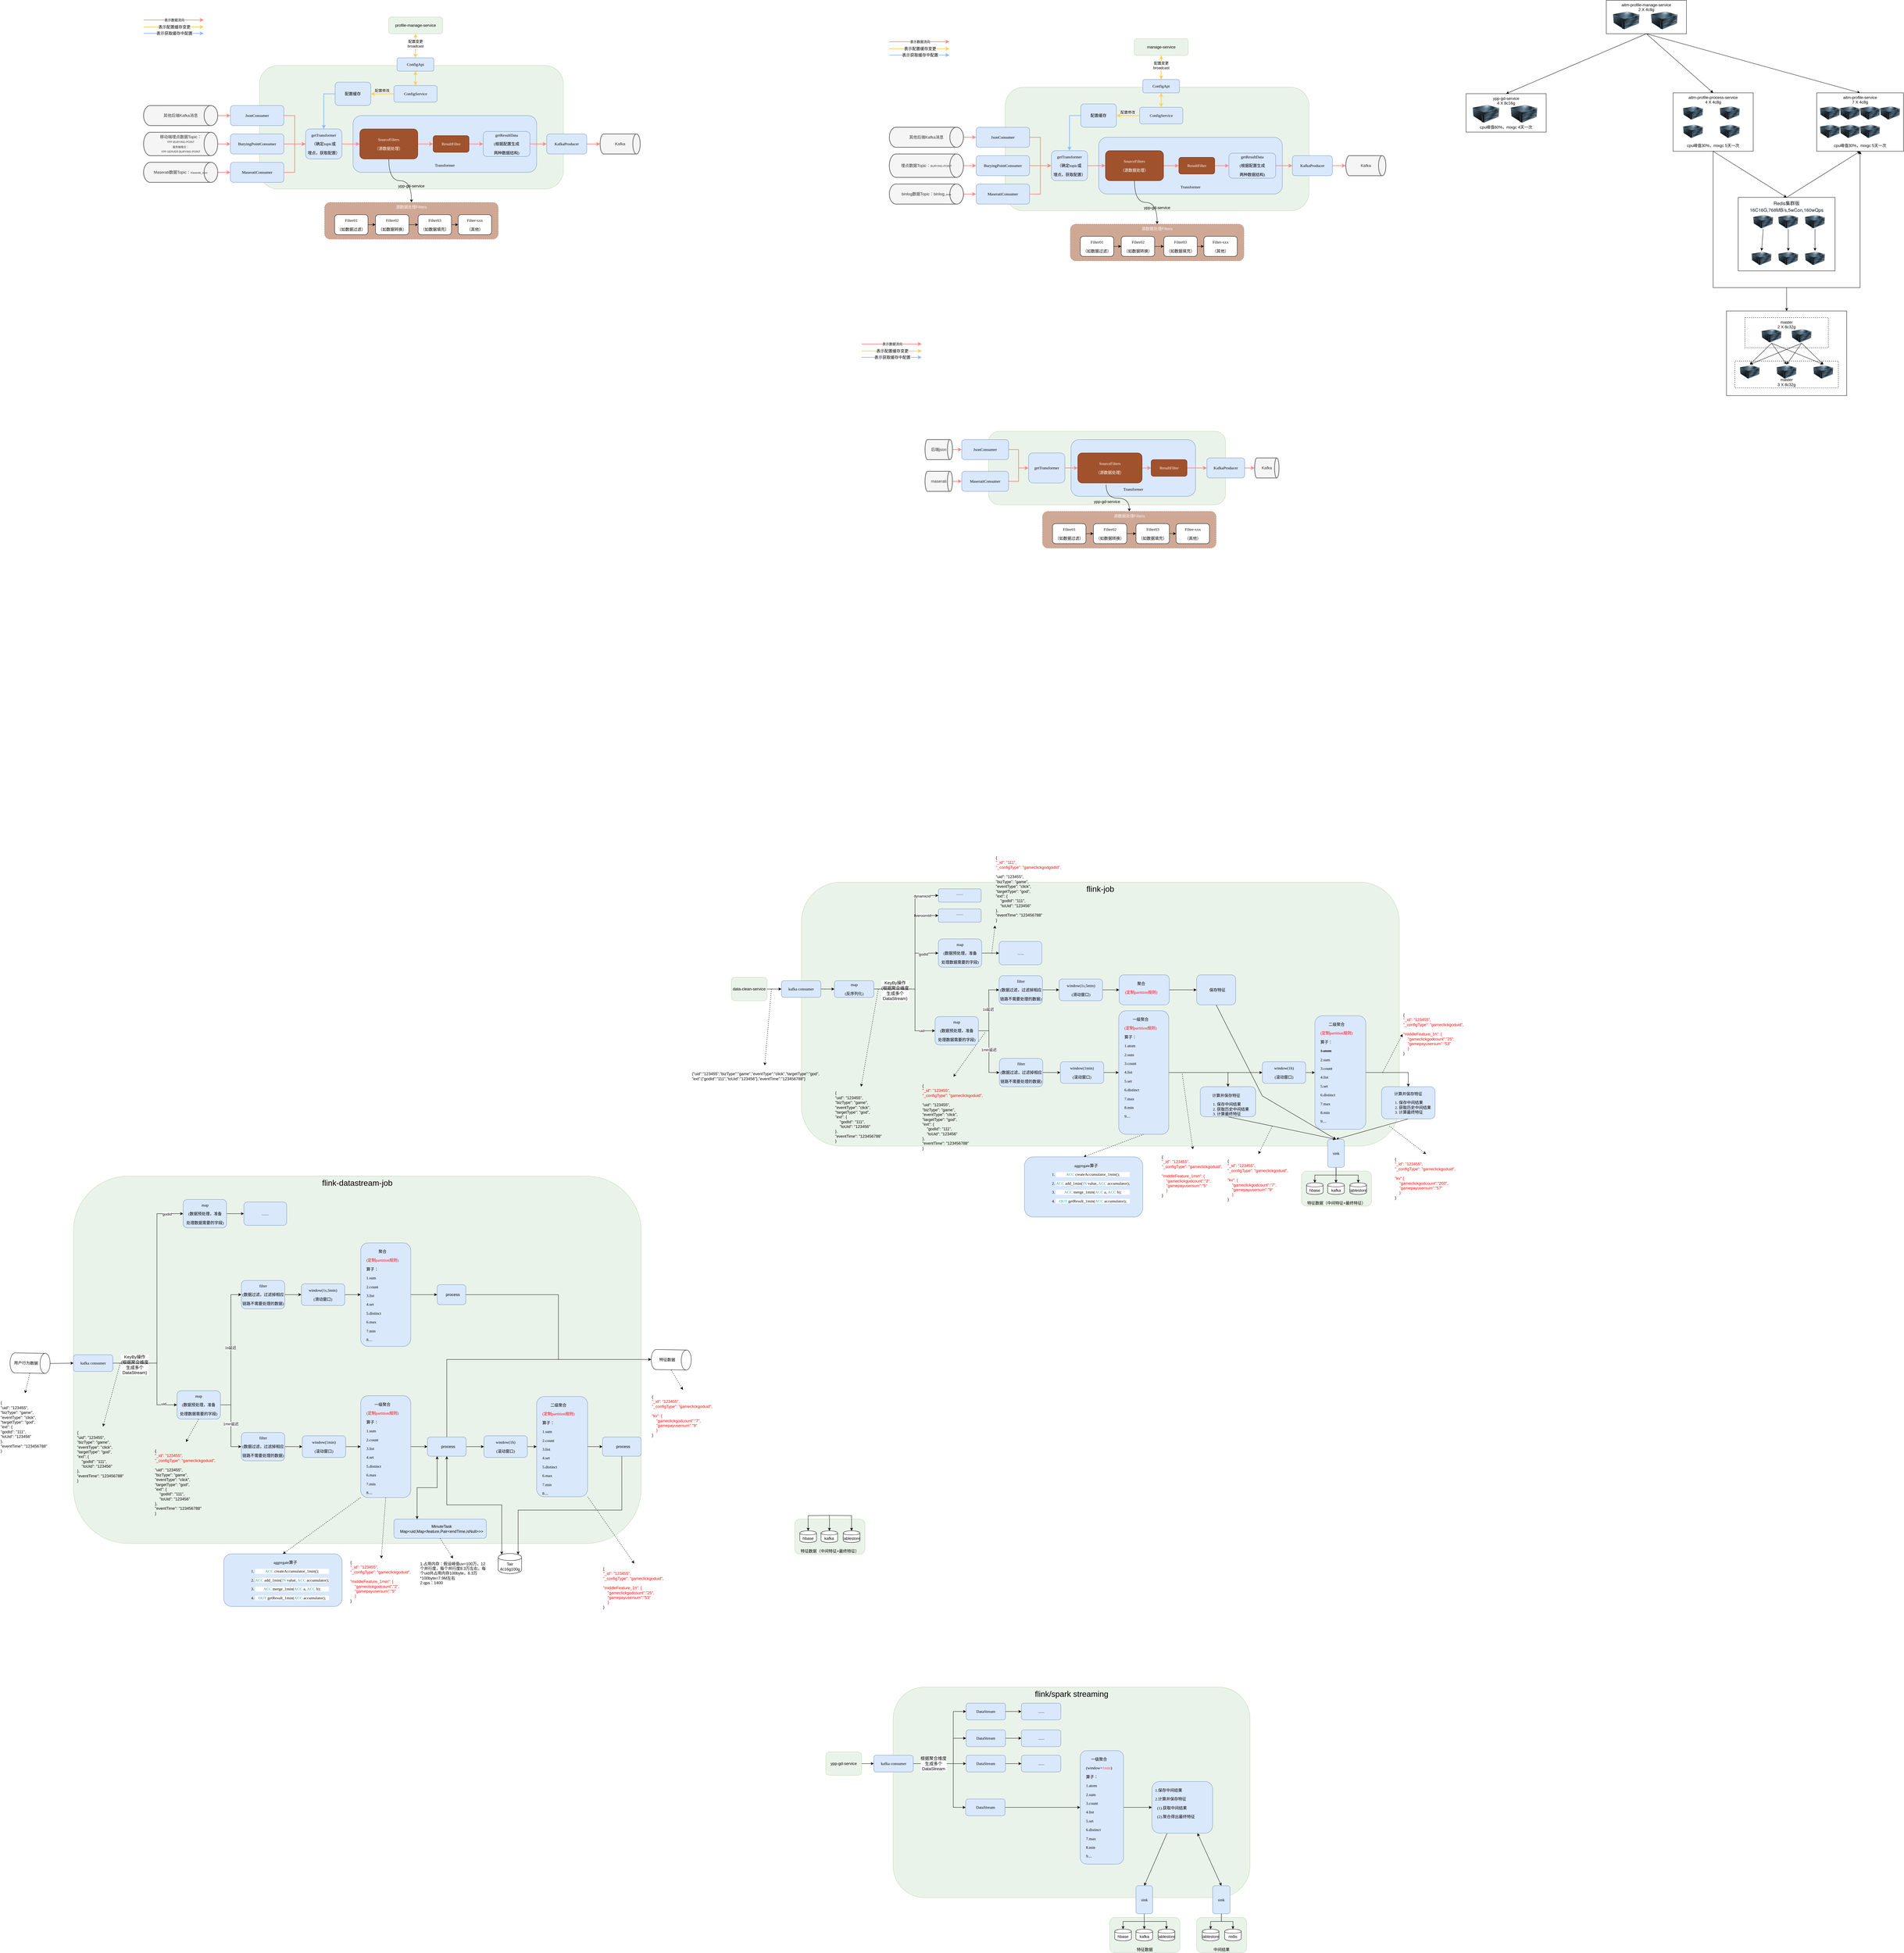 <mxfile version="15.1.4" type="github">
  <diagram id="BkpU10VribQ9wAvCWP1K" name="Page-1">
    <mxGraphModel dx="5471" dy="2611" grid="1" gridSize="10" guides="1" tooltips="1" connect="1" arrows="1" fold="1" page="1" pageScale="1" pageWidth="827" pageHeight="1169" math="0" shadow="0">
      <root>
        <mxCell id="0" />
        <mxCell id="1" parent="0" />
        <mxCell id="TH7HCD843I6KF2Zqwz_r-58" style="edgeStyle=orthogonalEdgeStyle;rounded=0;orthogonalLoop=1;jettySize=auto;html=1;exitX=0.5;exitY=0;exitDx=0;exitDy=0;entryX=0.5;entryY=1;entryDx=0;entryDy=0;" parent="1" source="TH7HCD843I6KF2Zqwz_r-23" target="TH7HCD843I6KF2Zqwz_r-15" edge="1">
          <mxGeometry relative="1" as="geometry">
            <Array as="points">
              <mxPoint x="2220" y="300" />
              <mxPoint x="2440" y="300" />
            </Array>
          </mxGeometry>
        </mxCell>
        <mxCell id="TH7HCD843I6KF2Zqwz_r-23" value="" style="rounded=0;whiteSpace=wrap;html=1;verticalAlign=top;" parent="1" vertex="1">
          <mxGeometry x="2040" y="370" width="360" height="253.37" as="geometry" />
        </mxCell>
        <mxCell id="TH7HCD843I6KF2Zqwz_r-36" value="master&lt;br&gt;3 X 8c32g" style="rounded=0;whiteSpace=wrap;html=1;verticalAlign=bottom;dashed=1;" parent="1" vertex="1">
          <mxGeometry x="2065" y="520" width="310" height="80" as="geometry" />
        </mxCell>
        <mxCell id="TH7HCD843I6KF2Zqwz_r-35" value="master&lt;br&gt;2 X 8c32g" style="rounded=0;whiteSpace=wrap;html=1;verticalAlign=top;dashed=1;" parent="1" vertex="1">
          <mxGeometry x="2095" y="390" width="250" height="90" as="geometry" />
        </mxCell>
        <mxCell id="TH7HCD843I6KF2Zqwz_r-60" style="edgeStyle=none;rounded=0;orthogonalLoop=1;jettySize=auto;html=1;exitX=0.5;exitY=1;exitDx=0;exitDy=0;entryX=0.5;entryY=0;entryDx=0;entryDy=0;" parent="1" source="TH7HCD843I6KF2Zqwz_r-3" target="TH7HCD843I6KF2Zqwz_r-4" edge="1">
          <mxGeometry relative="1" as="geometry" />
        </mxCell>
        <mxCell id="TH7HCD843I6KF2Zqwz_r-61" style="edgeStyle=none;rounded=0;orthogonalLoop=1;jettySize=auto;html=1;exitX=0.5;exitY=1;exitDx=0;exitDy=0;entryX=0.5;entryY=0;entryDx=0;entryDy=0;" parent="1" source="TH7HCD843I6KF2Zqwz_r-3" target="TH7HCD843I6KF2Zqwz_r-7" edge="1">
          <mxGeometry relative="1" as="geometry" />
        </mxCell>
        <mxCell id="TH7HCD843I6KF2Zqwz_r-62" style="edgeStyle=none;rounded=0;orthogonalLoop=1;jettySize=auto;html=1;exitX=0.5;exitY=1;exitDx=0;exitDy=0;entryX=0.5;entryY=0;entryDx=0;entryDy=0;" parent="1" source="TH7HCD843I6KF2Zqwz_r-3" target="TH7HCD843I6KF2Zqwz_r-15" edge="1">
          <mxGeometry relative="1" as="geometry" />
        </mxCell>
        <mxCell id="TH7HCD843I6KF2Zqwz_r-3" value="aitm-profile-manage-service&lt;br&gt;2 X 4c8g" style="rounded=0;whiteSpace=wrap;html=1;verticalAlign=top;" parent="1" vertex="1">
          <mxGeometry x="1680" y="-560" width="240" height="100" as="geometry" />
        </mxCell>
        <mxCell id="Nu2YfgKLwGlVI7KmHfU8-3" value="&lt;div style=&quot;font-size: 24px&quot;&gt;flink-job&lt;/div&gt;" style="rounded=1;whiteSpace=wrap;html=1;align=center;fillColor=#d5e8d4;strokeColor=#82b366;opacity=50;verticalAlign=top;spacing=2;fontSize=24;" parent="1" vertex="1">
          <mxGeometry x="-730" y="2080" width="1790" height="790" as="geometry" />
        </mxCell>
        <mxCell id="VWkkA6IsscSOu0Eajcud-59" style="rounded=0;orthogonalLoop=1;jettySize=auto;html=1;exitX=0.5;exitY=1;exitDx=0;exitDy=0;entryX=0.5;entryY=0;entryDx=0;entryDy=0;elbow=vertical;" parent="1" source="VWkkA6IsscSOu0Eajcud-56" target="Nu2YfgKLwGlVI7KmHfU8-24" edge="1">
          <mxGeometry relative="1" as="geometry">
            <Array as="points">
              <mxPoint x="650" y="2720" />
            </Array>
          </mxGeometry>
        </mxCell>
        <mxCell id="Nu2YfgKLwGlVI7KmHfU8-127" value="&lt;div&gt;特征数据（中间特征+最终特征）&lt;/div&gt;" style="rounded=1;whiteSpace=wrap;html=1;align=center;fillColor=#d5e8d4;strokeColor=#82b366;opacity=50;verticalAlign=bottom;" parent="1" vertex="1">
          <mxGeometry x="767.2" y="2945" width="210" height="105" as="geometry" />
        </mxCell>
        <mxCell id="NTSCA3tsp65PEvh5jDiG-1" value="&lt;div&gt;ypp-gd-service&lt;/div&gt;" style="rounded=1;whiteSpace=wrap;html=1;align=center;fillColor=#d5e8d4;strokeColor=#82b366;opacity=50;verticalAlign=bottom;" parent="1" vertex="1">
          <mxGeometry x="-120" y="-300" width="910" height="370" as="geometry" />
        </mxCell>
        <mxCell id="0pntIdnISpwvTxZDp8SC-1" value="&lt;pre style=&quot;font-family: &amp;quot;menlo&amp;quot; ; font-size: 9pt&quot;&gt;&lt;pre style=&quot;font-family: &amp;quot;menlo&amp;quot; ; font-size: 9pt&quot;&gt;&lt;pre style=&quot;font-family: &amp;quot;menlo&amp;quot; ; font-size: 9pt&quot;&gt;&lt;pre style=&quot;font-size: 9pt ; font-family: &amp;quot;menlo&amp;quot;&quot;&gt;&lt;pre style=&quot;font-size: 9pt ; font-family: &amp;quot;menlo&amp;quot;&quot;&gt;Transformer&lt;/pre&gt;&lt;/pre&gt;&lt;/pre&gt;&lt;/pre&gt;&lt;/pre&gt;" style="rounded=1;whiteSpace=wrap;html=1;fillColor=#DAE8FC;strokeColor=#6C8EBF;verticalAlign=bottom;" parent="1" vertex="1">
          <mxGeometry x="160" y="-150" width="550" height="170" as="geometry" />
        </mxCell>
        <mxCell id="NTSCA3tsp65PEvh5jDiG-5" value="" style="edgeStyle=orthogonalEdgeStyle;rounded=0;orthogonalLoop=1;jettySize=auto;html=1;entryX=0;entryY=0.5;entryDx=0;entryDy=0;strokeColor=#FF8987;strokeWidth=2;" parent="1" source="NTSCA3tsp65PEvh5jDiG-6" target="NTSCA3tsp65PEvh5jDiG-8" edge="1">
          <mxGeometry relative="1" as="geometry">
            <mxPoint x="-187" y="-65" as="targetPoint" />
          </mxGeometry>
        </mxCell>
        <mxCell id="NTSCA3tsp65PEvh5jDiG-6" value="埋点数据Topic：&lt;font style=&quot;font-size: 8px&quot;&gt;BURYING-POINT&lt;br&gt;&lt;/font&gt;" style="strokeWidth=2;html=1;shape=mxgraph.flowchart.direct_data;whiteSpace=wrap;fillColor=#f5f5f5;strokeColor=#666666;fontColor=#333333;" parent="1" vertex="1">
          <mxGeometry x="-467" y="-100" width="222" height="70" as="geometry" />
        </mxCell>
        <mxCell id="mEc6UH-tQDYZab6a8l2p-1" style="edgeStyle=orthogonalEdgeStyle;rounded=0;orthogonalLoop=1;jettySize=auto;html=1;exitX=1;exitY=0.5;exitDx=0;exitDy=0;entryX=0;entryY=0.5;entryDx=0;entryDy=0;strokeColor=#FF8987;strokeWidth=2;" parent="1" source="NTSCA3tsp65PEvh5jDiG-8" target="NTSCA3tsp65PEvh5jDiG-145" edge="1">
          <mxGeometry relative="1" as="geometry" />
        </mxCell>
        <mxCell id="NTSCA3tsp65PEvh5jDiG-8" value="&lt;pre style=&quot;font-family: &amp;#34;menlo&amp;#34; ; font-size: 9pt&quot;&gt;&lt;pre style=&quot;font-family: &amp;#34;menlo&amp;#34; ; font-size: 9pt&quot;&gt;&lt;pre style=&quot;font-family: &amp;#34;menlo&amp;#34; ; font-size: 9pt&quot;&gt;&lt;pre style=&quot;font-size: 9pt ; font-family: &amp;#34;menlo&amp;#34;&quot;&gt;BuryingPointConsumer&lt;/pre&gt;&lt;/pre&gt;&lt;/pre&gt;&lt;/pre&gt;" style="rounded=1;whiteSpace=wrap;html=1;fillColor=#dae8fc;strokeColor=#6c8ebf;" parent="1" vertex="1">
          <mxGeometry x="-207" y="-95" width="160" height="60" as="geometry" />
        </mxCell>
        <mxCell id="NTSCA3tsp65PEvh5jDiG-90" value="" style="edgeStyle=orthogonalEdgeStyle;rounded=0;orthogonalLoop=1;jettySize=auto;html=1;entryX=0;entryY=0.5;entryDx=0;entryDy=0;strokeColor=#FF8987;strokeWidth=2;" parent="1" source="NTSCA3tsp65PEvh5jDiG-91" target="NTSCA3tsp65PEvh5jDiG-92" edge="1">
          <mxGeometry relative="1" as="geometry">
            <mxPoint x="-167" y="70" as="targetPoint" />
          </mxGeometry>
        </mxCell>
        <mxCell id="NTSCA3tsp65PEvh5jDiG-91" value="binlog数据Topic：binlog&lt;span style=&quot;font-size: 8px&quot;&gt;_xxxx&lt;/span&gt;" style="strokeWidth=2;html=1;shape=mxgraph.flowchart.direct_data;whiteSpace=wrap;fillColor=#f5f5f5;strokeColor=#666666;fontColor=#333333;" parent="1" vertex="1">
          <mxGeometry x="-467" y="-10" width="222" height="60" as="geometry" />
        </mxCell>
        <mxCell id="NTSCA3tsp65PEvh5jDiG-108" style="edgeStyle=orthogonalEdgeStyle;rounded=0;orthogonalLoop=1;jettySize=auto;html=1;exitX=1;exitY=0.5;exitDx=0;exitDy=0;entryX=0;entryY=0.5;entryDx=0;entryDy=0;startArrow=none;startFill=0;strokeColor=#FF8987;strokeWidth=2;" parent="1" source="NTSCA3tsp65PEvh5jDiG-92" target="NTSCA3tsp65PEvh5jDiG-145" edge="1">
          <mxGeometry relative="1" as="geometry">
            <mxPoint x="12.5" y="70" as="targetPoint" />
          </mxGeometry>
        </mxCell>
        <mxCell id="NTSCA3tsp65PEvh5jDiG-92" value="&lt;pre style=&quot;font-family: &amp;#34;menlo&amp;#34; ; font-size: 9pt&quot;&gt;&lt;pre style=&quot;font-family: &amp;#34;menlo&amp;#34; ; font-size: 9pt&quot;&gt;&lt;pre style=&quot;font-family: &amp;#34;menlo&amp;#34; ; font-size: 9pt&quot;&gt;&lt;pre style=&quot;font-size: 9pt ; font-family: &amp;#34;menlo&amp;#34;&quot;&gt;MaseratiConsumer&lt;/pre&gt;&lt;/pre&gt;&lt;/pre&gt;&lt;/pre&gt;" style="rounded=1;whiteSpace=wrap;html=1;fillColor=#dae8fc;strokeColor=#6c8ebf;" parent="1" vertex="1">
          <mxGeometry x="-207" y="-10" width="160" height="60" as="geometry" />
        </mxCell>
        <mxCell id="NTSCA3tsp65PEvh5jDiG-96" style="edgeStyle=orthogonalEdgeStyle;rounded=0;orthogonalLoop=1;jettySize=auto;html=1;exitX=0.5;exitY=1;exitDx=0;exitDy=0;entryX=0.5;entryY=0;entryDx=0;entryDy=0;startArrow=classic;startFill=1;strokeColor=#FFCD5A;strokeWidth=2;" parent="1" source="NTSCA3tsp65PEvh5jDiG-94" target="NTSCA3tsp65PEvh5jDiG-95" edge="1">
          <mxGeometry relative="1" as="geometry" />
        </mxCell>
        <mxCell id="NTSCA3tsp65PEvh5jDiG-97" value="配置变更&lt;br&gt;broadcast" style="edgeLabel;html=1;align=center;verticalAlign=middle;resizable=0;points=[];" parent="NTSCA3tsp65PEvh5jDiG-96" vertex="1" connectable="0">
          <mxGeometry x="0.156" y="-1" relative="1" as="geometry">
            <mxPoint x="1" y="-12" as="offset" />
          </mxGeometry>
        </mxCell>
        <mxCell id="NTSCA3tsp65PEvh5jDiG-94" value="&lt;div&gt;manage-service&lt;/div&gt;" style="rounded=1;whiteSpace=wrap;html=1;align=center;fillColor=#d5e8d4;strokeColor=#82b366;opacity=50;" parent="1" vertex="1">
          <mxGeometry x="266.72" y="-445" width="161.25" height="50" as="geometry" />
        </mxCell>
        <mxCell id="NTSCA3tsp65PEvh5jDiG-101" style="edgeStyle=orthogonalEdgeStyle;rounded=0;orthogonalLoop=1;jettySize=auto;html=1;exitX=0.5;exitY=1;exitDx=0;exitDy=0;startArrow=classic;startFill=1;strokeColor=#FFCD5A;strokeWidth=2;" parent="1" source="NTSCA3tsp65PEvh5jDiG-95" target="NTSCA3tsp65PEvh5jDiG-99" edge="1">
          <mxGeometry relative="1" as="geometry" />
        </mxCell>
        <mxCell id="NTSCA3tsp65PEvh5jDiG-95" value="&lt;pre style=&quot;font-family: &amp;#34;menlo&amp;#34; ; font-size: 9pt&quot;&gt;&lt;pre style=&quot;font-family: &amp;#34;menlo&amp;#34; ; font-size: 9pt&quot;&gt;&lt;pre style=&quot;font-family: &amp;#34;menlo&amp;#34; ; font-size: 9pt&quot;&gt;&lt;pre style=&quot;font-size: 9pt ; font-family: &amp;#34;menlo&amp;#34;&quot;&gt;ConfigApi&lt;/pre&gt;&lt;/pre&gt;&lt;/pre&gt;&lt;/pre&gt;" style="rounded=1;whiteSpace=wrap;html=1;fillColor=#dae8fc;strokeColor=#6c8ebf;" parent="1" vertex="1">
          <mxGeometry x="292.03" y="-323" width="110" height="40" as="geometry" />
        </mxCell>
        <mxCell id="NTSCA3tsp65PEvh5jDiG-161" style="edgeStyle=orthogonalEdgeStyle;rounded=0;orthogonalLoop=1;jettySize=auto;html=1;exitX=0;exitY=0.5;exitDx=0;exitDy=0;entryX=0.5;entryY=0;entryDx=0;entryDy=0;startArrow=none;startFill=0;fillColor=#1ba1e2;strokeWidth=2;strokeColor=#8DB9FF;" parent="1" source="NTSCA3tsp65PEvh5jDiG-98" target="NTSCA3tsp65PEvh5jDiG-145" edge="1">
          <mxGeometry relative="1" as="geometry">
            <Array as="points">
              <mxPoint x="73" y="-215" />
            </Array>
          </mxGeometry>
        </mxCell>
        <mxCell id="NTSCA3tsp65PEvh5jDiG-98" value="&lt;pre style=&quot;font-family: &amp;#34;menlo&amp;#34; ; font-size: 9pt&quot;&gt;&lt;pre style=&quot;font-family: &amp;#34;menlo&amp;#34; ; font-size: 9pt&quot;&gt;&lt;pre style=&quot;font-family: &amp;#34;menlo&amp;#34; ; font-size: 9pt&quot;&gt;&lt;pre style=&quot;font-size: 9pt ; font-family: &amp;#34;menlo&amp;#34;&quot;&gt;配置缓存&lt;/pre&gt;&lt;/pre&gt;&lt;/pre&gt;&lt;/pre&gt;" style="rounded=1;whiteSpace=wrap;html=1;fillColor=#dae8fc;strokeColor=#6c8ebf;" parent="1" vertex="1">
          <mxGeometry x="106.41" y="-250" width="106.88" height="70" as="geometry" />
        </mxCell>
        <mxCell id="NTSCA3tsp65PEvh5jDiG-157" style="edgeStyle=orthogonalEdgeStyle;rounded=0;orthogonalLoop=1;jettySize=auto;html=1;exitX=0;exitY=0.5;exitDx=0;exitDy=0;entryX=1;entryY=0.5;entryDx=0;entryDy=0;startArrow=none;startFill=0;strokeColor=#FFCD5A;strokeWidth=2;" parent="1" source="NTSCA3tsp65PEvh5jDiG-99" target="NTSCA3tsp65PEvh5jDiG-98" edge="1">
          <mxGeometry relative="1" as="geometry" />
        </mxCell>
        <mxCell id="NTSCA3tsp65PEvh5jDiG-160" value="配置修改" style="edgeLabel;html=1;align=center;verticalAlign=middle;resizable=0;points=[];" parent="NTSCA3tsp65PEvh5jDiG-157" vertex="1" connectable="0">
          <mxGeometry x="0.02" y="2" relative="1" as="geometry">
            <mxPoint y="-12" as="offset" />
          </mxGeometry>
        </mxCell>
        <mxCell id="NTSCA3tsp65PEvh5jDiG-99" value="&lt;pre style=&quot;font-family: &amp;#34;menlo&amp;#34; ; font-size: 9pt&quot;&gt;&lt;pre style=&quot;font-family: &amp;#34;menlo&amp;#34; ; font-size: 9pt&quot;&gt;&lt;pre style=&quot;font-family: &amp;#34;menlo&amp;#34; ; font-size: 9pt&quot;&gt;&lt;pre style=&quot;font-size: 9pt ; font-family: &amp;#34;menlo&amp;#34;&quot;&gt;ConfigService&lt;/pre&gt;&lt;/pre&gt;&lt;/pre&gt;&lt;/pre&gt;" style="rounded=1;whiteSpace=wrap;html=1;fillColor=#dae8fc;strokeColor=#6c8ebf;" parent="1" vertex="1">
          <mxGeometry x="282.66" y="-240" width="129.38" height="50" as="geometry" />
        </mxCell>
        <mxCell id="NTSCA3tsp65PEvh5jDiG-122" style="edgeStyle=orthogonalEdgeStyle;rounded=0;orthogonalLoop=1;jettySize=auto;html=1;exitX=1;exitY=0.5;exitDx=0;exitDy=0;entryX=0;entryY=0.5;entryDx=0;entryDy=0;startArrow=none;startFill=0;strokeColor=#FF8987;strokeWidth=2;" parent="1" source="NTSCA3tsp65PEvh5jDiG-118" target="NTSCA3tsp65PEvh5jDiG-119" edge="1">
          <mxGeometry relative="1" as="geometry" />
        </mxCell>
        <mxCell id="NTSCA3tsp65PEvh5jDiG-118" value="&lt;pre style=&quot;font-family: &amp;#34;menlo&amp;#34; ; font-size: 9pt&quot;&gt;&lt;pre style=&quot;font-family: &amp;#34;menlo&amp;#34; ; font-size: 9pt&quot;&gt;&lt;pre style=&quot;font-family: &amp;#34;menlo&amp;#34; ; font-size: 9pt&quot;&gt;&lt;pre style=&quot;font-size: 9pt ; font-family: &amp;#34;menlo&amp;#34;&quot;&gt;getResultData&lt;/pre&gt;&lt;pre style=&quot;font-size: 9pt ; font-family: &amp;#34;menlo&amp;#34;&quot;&gt;(根据配置生成&lt;/pre&gt;&lt;pre style=&quot;font-size: 9pt ; font-family: &amp;#34;menlo&amp;#34;&quot;&gt;两种数据结构)&lt;/pre&gt;&lt;/pre&gt;&lt;/pre&gt;&lt;/pre&gt;" style="rounded=1;whiteSpace=wrap;html=1;fillColor=#dae8fc;strokeColor=#6c8ebf;" parent="1" vertex="1">
          <mxGeometry x="550" y="-102.5" width="140" height="75" as="geometry" />
        </mxCell>
        <mxCell id="NTSCA3tsp65PEvh5jDiG-121" style="edgeStyle=orthogonalEdgeStyle;rounded=0;orthogonalLoop=1;jettySize=auto;html=1;exitX=1;exitY=0.5;exitDx=0;exitDy=0;entryX=0;entryY=0.5;entryDx=0;entryDy=0;entryPerimeter=0;startArrow=none;startFill=0;strokeColor=#FF8987;strokeWidth=2;" parent="1" source="NTSCA3tsp65PEvh5jDiG-119" target="NTSCA3tsp65PEvh5jDiG-120" edge="1">
          <mxGeometry relative="1" as="geometry" />
        </mxCell>
        <mxCell id="NTSCA3tsp65PEvh5jDiG-119" value="&lt;pre style=&quot;font-family: &amp;#34;menlo&amp;#34; ; font-size: 9pt&quot;&gt;&lt;pre style=&quot;font-family: &amp;#34;menlo&amp;#34; ; font-size: 9pt&quot;&gt;&lt;pre style=&quot;font-family: &amp;#34;menlo&amp;#34; ; font-size: 9pt&quot;&gt;&lt;pre style=&quot;font-size: 9pt ; font-family: &amp;#34;menlo&amp;#34;&quot;&gt;KafkaProducer&lt;/pre&gt;&lt;/pre&gt;&lt;/pre&gt;&lt;/pre&gt;" style="rounded=1;whiteSpace=wrap;html=1;fillColor=#dae8fc;strokeColor=#6c8ebf;" parent="1" vertex="1">
          <mxGeometry x="740" y="-95" width="120" height="60" as="geometry" />
        </mxCell>
        <mxCell id="NTSCA3tsp65PEvh5jDiG-120" value="Kafka" style="strokeWidth=2;html=1;shape=mxgraph.flowchart.direct_data;whiteSpace=wrap;fillColor=#f5f5f5;strokeColor=#666666;fontColor=#333333;" parent="1" vertex="1">
          <mxGeometry x="900" y="-95" width="120" height="60" as="geometry" />
        </mxCell>
        <mxCell id="NTSCA3tsp65PEvh5jDiG-124" value="&lt;span style=&quot;color: rgb(245 , 245 , 245)&quot;&gt;源数据处理Filters&lt;/span&gt;" style="rounded=1;whiteSpace=wrap;html=1;align=center;dashed=1;fillColor=#a0522d;strokeColor=#6D1F00;opacity=50;fontColor=#ffffff;horizontal=1;verticalAlign=top;" parent="1" vertex="1">
          <mxGeometry x="75" y="110" width="520" height="110" as="geometry" />
        </mxCell>
        <mxCell id="NTSCA3tsp65PEvh5jDiG-127" value="" style="edgeStyle=orthogonalEdgeStyle;curved=1;rounded=0;orthogonalLoop=1;jettySize=auto;html=1;fillColor=#FF6666;" parent="1" source="NTSCA3tsp65PEvh5jDiG-128" target="NTSCA3tsp65PEvh5jDiG-130" edge="1">
          <mxGeometry relative="1" as="geometry" />
        </mxCell>
        <mxCell id="NTSCA3tsp65PEvh5jDiG-128" value="&lt;pre style=&quot;font-family: &amp;#34;menlo&amp;#34; ; font-size: 9pt&quot;&gt;&lt;pre style=&quot;font-family: &amp;#34;menlo&amp;#34; ; font-size: 9pt&quot;&gt;&lt;pre style=&quot;font-family: &amp;#34;menlo&amp;#34; ; font-size: 9pt&quot;&gt;&lt;pre style=&quot;font-size: 9pt ; font-family: &amp;#34;menlo&amp;#34;&quot;&gt;Filter01&lt;/pre&gt;&lt;pre style=&quot;font-size: 9pt ; font-family: &amp;#34;menlo&amp;#34;&quot;&gt;（如数据过滤）&lt;/pre&gt;&lt;/pre&gt;&lt;/pre&gt;&lt;/pre&gt;" style="rounded=1;whiteSpace=wrap;html=1;" parent="1" vertex="1">
          <mxGeometry x="105" y="146.63" width="100" height="60" as="geometry" />
        </mxCell>
        <mxCell id="NTSCA3tsp65PEvh5jDiG-129" value="" style="edgeStyle=orthogonalEdgeStyle;curved=1;rounded=0;orthogonalLoop=1;jettySize=auto;html=1;fillColor=#FF6666;" parent="1" source="NTSCA3tsp65PEvh5jDiG-130" target="NTSCA3tsp65PEvh5jDiG-132" edge="1">
          <mxGeometry relative="1" as="geometry" />
        </mxCell>
        <mxCell id="NTSCA3tsp65PEvh5jDiG-130" value="&lt;pre style=&quot;font-family: &amp;#34;menlo&amp;#34; ; font-size: 9pt&quot;&gt;&lt;pre style=&quot;font-family: &amp;#34;menlo&amp;#34; ; font-size: 9pt&quot;&gt;&lt;pre style=&quot;font-family: &amp;#34;menlo&amp;#34; ; font-size: 9pt&quot;&gt;&lt;pre style=&quot;font-size: 9pt ; font-family: &amp;#34;menlo&amp;#34;&quot;&gt;Filter02&lt;/pre&gt;&lt;pre style=&quot;font-size: 9pt ; font-family: &amp;#34;menlo&amp;#34;&quot;&gt;（如数据转换）&lt;/pre&gt;&lt;/pre&gt;&lt;/pre&gt;&lt;/pre&gt;" style="rounded=1;whiteSpace=wrap;html=1;" parent="1" vertex="1">
          <mxGeometry x="227.5" y="146.63" width="100" height="60" as="geometry" />
        </mxCell>
        <mxCell id="NTSCA3tsp65PEvh5jDiG-131" value="" style="edgeStyle=orthogonalEdgeStyle;curved=1;rounded=0;orthogonalLoop=1;jettySize=auto;html=1;fillColor=#FF6666;" parent="1" source="NTSCA3tsp65PEvh5jDiG-132" target="NTSCA3tsp65PEvh5jDiG-133" edge="1">
          <mxGeometry relative="1" as="geometry" />
        </mxCell>
        <mxCell id="NTSCA3tsp65PEvh5jDiG-132" value="&lt;pre style=&quot;font-family: &amp;#34;menlo&amp;#34; ; font-size: 9pt&quot;&gt;&lt;pre style=&quot;font-family: &amp;#34;menlo&amp;#34; ; font-size: 9pt&quot;&gt;&lt;pre style=&quot;font-family: &amp;#34;menlo&amp;#34; ; font-size: 9pt&quot;&gt;&lt;pre style=&quot;font-size: 9pt ; font-family: &amp;#34;menlo&amp;#34;&quot;&gt;Filter03&lt;/pre&gt;&lt;pre style=&quot;font-size: 9pt ; font-family: &amp;#34;menlo&amp;#34;&quot;&gt;（如数据填充）&lt;/pre&gt;&lt;/pre&gt;&lt;/pre&gt;&lt;/pre&gt;" style="rounded=1;whiteSpace=wrap;html=1;" parent="1" vertex="1">
          <mxGeometry x="355" y="146.63" width="100" height="60" as="geometry" />
        </mxCell>
        <mxCell id="NTSCA3tsp65PEvh5jDiG-133" value="&lt;pre style=&quot;font-family: &amp;#34;menlo&amp;#34; ; font-size: 9pt&quot;&gt;&lt;pre style=&quot;font-family: &amp;#34;menlo&amp;#34; ; font-size: 9pt&quot;&gt;&lt;pre style=&quot;font-family: &amp;#34;menlo&amp;#34; ; font-size: 9pt&quot;&gt;&lt;pre style=&quot;font-size: 9pt ; font-family: &amp;#34;menlo&amp;#34;&quot;&gt;Filter-xxx&lt;/pre&gt;&lt;pre style=&quot;font-size: 9pt ; font-family: &amp;#34;menlo&amp;#34;&quot;&gt;（其他）&lt;/pre&gt;&lt;/pre&gt;&lt;/pre&gt;&lt;/pre&gt;" style="rounded=1;whiteSpace=wrap;html=1;" parent="1" vertex="1">
          <mxGeometry x="475" y="146.63" width="100" height="60" as="geometry" />
        </mxCell>
        <mxCell id="NTSCA3tsp65PEvh5jDiG-144" style="edgeStyle=orthogonalEdgeStyle;rounded=0;orthogonalLoop=1;jettySize=auto;html=1;exitX=1;exitY=0.5;exitDx=0;exitDy=0;exitPerimeter=0;entryX=0;entryY=0.5;entryDx=0;entryDy=0;startArrow=none;startFill=0;strokeColor=#FF8987;strokeWidth=2;" parent="1" source="NTSCA3tsp65PEvh5jDiG-142" target="NTSCA3tsp65PEvh5jDiG-143" edge="1">
          <mxGeometry relative="1" as="geometry" />
        </mxCell>
        <mxCell id="NTSCA3tsp65PEvh5jDiG-142" value="其他后端Kafka消息" style="strokeWidth=2;html=1;shape=mxgraph.flowchart.direct_data;whiteSpace=wrap;fillColor=#f5f5f5;strokeColor=#666666;fontColor=#333333;" parent="1" vertex="1">
          <mxGeometry x="-467" y="-180" width="222" height="60" as="geometry" />
        </mxCell>
        <mxCell id="NTSCA3tsp65PEvh5jDiG-146" style="edgeStyle=orthogonalEdgeStyle;rounded=0;orthogonalLoop=1;jettySize=auto;html=1;exitX=1;exitY=0.5;exitDx=0;exitDy=0;entryX=0;entryY=0.5;entryDx=0;entryDy=0;startArrow=none;startFill=0;strokeColor=#FF8987;strokeWidth=2;" parent="1" source="NTSCA3tsp65PEvh5jDiG-143" target="NTSCA3tsp65PEvh5jDiG-145" edge="1">
          <mxGeometry relative="1" as="geometry" />
        </mxCell>
        <mxCell id="NTSCA3tsp65PEvh5jDiG-143" value="&lt;pre style=&quot;font-family: &amp;#34;menlo&amp;#34; ; font-size: 9pt&quot;&gt;&lt;pre style=&quot;font-family: &amp;#34;menlo&amp;#34; ; font-size: 9pt&quot;&gt;&lt;pre style=&quot;font-family: &amp;#34;menlo&amp;#34; ; font-size: 9pt&quot;&gt;&lt;pre style=&quot;font-size: 9pt ; font-family: &amp;#34;menlo&amp;#34;&quot;&gt;JsonConsumer&lt;/pre&gt;&lt;/pre&gt;&lt;/pre&gt;&lt;/pre&gt;" style="rounded=1;whiteSpace=wrap;html=1;fillColor=#dae8fc;strokeColor=#6c8ebf;" parent="1" vertex="1">
          <mxGeometry x="-207" y="-180" width="160" height="60" as="geometry" />
        </mxCell>
        <mxCell id="NTSCA3tsp65PEvh5jDiG-149" style="edgeStyle=orthogonalEdgeStyle;rounded=0;orthogonalLoop=1;jettySize=auto;html=1;exitX=1;exitY=0.5;exitDx=0;exitDy=0;entryX=0;entryY=0.5;entryDx=0;entryDy=0;startArrow=none;startFill=0;strokeColor=#FF8987;strokeWidth=2;" parent="1" source="NTSCA3tsp65PEvh5jDiG-145" target="NTSCA3tsp65PEvh5jDiG-147" edge="1">
          <mxGeometry relative="1" as="geometry" />
        </mxCell>
        <mxCell id="NTSCA3tsp65PEvh5jDiG-145" value="&lt;pre style=&quot;font-family: &amp;#34;menlo&amp;#34; ; font-size: 9pt&quot;&gt;&lt;pre style=&quot;font-family: &amp;#34;menlo&amp;#34; ; font-size: 9pt&quot;&gt;&lt;pre style=&quot;font-family: &amp;#34;menlo&amp;#34; ; font-size: 9pt&quot;&gt;&lt;pre style=&quot;font-size: 9pt ; font-family: &amp;#34;menlo&amp;#34;&quot;&gt;getTransformer&lt;/pre&gt;&lt;pre style=&quot;font-size: 9pt ; font-family: &amp;#34;menlo&amp;#34;&quot;&gt;（确定topic或&lt;/pre&gt;&lt;pre style=&quot;font-size: 9pt ; font-family: &amp;#34;menlo&amp;#34;&quot;&gt;埋点，获取配置）&lt;/pre&gt;&lt;/pre&gt;&lt;/pre&gt;&lt;/pre&gt;" style="rounded=1;whiteSpace=wrap;html=1;fillColor=#DAE8FC;strokeColor=#6C8EBF;" parent="1" vertex="1">
          <mxGeometry x="18.13" y="-110" width="108.75" height="90" as="geometry" />
        </mxCell>
        <mxCell id="NTSCA3tsp65PEvh5jDiG-152" style="edgeStyle=orthogonalEdgeStyle;rounded=0;orthogonalLoop=1;jettySize=auto;html=1;exitX=1;exitY=0.5;exitDx=0;exitDy=0;entryX=0;entryY=0.5;entryDx=0;entryDy=0;startArrow=none;startFill=0;strokeColor=#FF8987;strokeWidth=2;" parent="1" source="NTSCA3tsp65PEvh5jDiG-147" target="NTSCA3tsp65PEvh5jDiG-175" edge="1">
          <mxGeometry relative="1" as="geometry" />
        </mxCell>
        <mxCell id="0pntIdnISpwvTxZDp8SC-2" style="edgeStyle=orthogonalEdgeStyle;rounded=0;orthogonalLoop=1;jettySize=auto;html=1;exitX=0.5;exitY=1;exitDx=0;exitDy=0;entryX=0.5;entryY=0;entryDx=0;entryDy=0;fontColor=#000000;curved=1;" parent="1" source="NTSCA3tsp65PEvh5jDiG-147" target="NTSCA3tsp65PEvh5jDiG-124" edge="1">
          <mxGeometry relative="1" as="geometry" />
        </mxCell>
        <mxCell id="NTSCA3tsp65PEvh5jDiG-147" value="&lt;pre style=&quot;font-family: &amp;#34;menlo&amp;#34; ; font-size: 9pt&quot;&gt;&lt;pre style=&quot;font-family: &amp;#34;menlo&amp;#34; ; font-size: 9pt&quot;&gt;&lt;pre style=&quot;font-family: &amp;#34;menlo&amp;#34; ; font-size: 9pt&quot;&gt;&lt;pre style=&quot;font-size: 9pt ; font-family: &amp;#34;menlo&amp;#34;&quot;&gt;&lt;pre style=&quot;font-size: 9pt ; font-family: &amp;#34;menlo&amp;#34;&quot;&gt;SourceFilters&lt;/pre&gt;&lt;/pre&gt;&lt;pre style=&quot;font-size: 9pt ; font-family: &amp;#34;menlo&amp;#34;&quot;&gt;&lt;pre style=&quot;font-size: 9pt ; font-family: &amp;#34;menlo&amp;#34;&quot;&gt;（源数据处理）&lt;/pre&gt;&lt;/pre&gt;&lt;/pre&gt;&lt;/pre&gt;&lt;/pre&gt;" style="rounded=1;whiteSpace=wrap;html=1;fillColor=#a0522d;strokeColor=#6D1F00;fontColor=#ffffff;" parent="1" vertex="1">
          <mxGeometry x="180.31" y="-110" width="173.75" height="90" as="geometry" />
        </mxCell>
        <mxCell id="NTSCA3tsp65PEvh5jDiG-174" style="edgeStyle=orthogonalEdgeStyle;rounded=0;orthogonalLoop=1;jettySize=auto;html=1;exitX=1;exitY=0.5;exitDx=0;exitDy=0;entryX=0;entryY=0.5;entryDx=0;entryDy=0;startArrow=none;startFill=0;strokeColor=#FF8987;strokeWidth=2;" parent="1" source="NTSCA3tsp65PEvh5jDiG-175" target="NTSCA3tsp65PEvh5jDiG-118" edge="1">
          <mxGeometry relative="1" as="geometry">
            <mxPoint x="1194.12" y="275" as="targetPoint" />
          </mxGeometry>
        </mxCell>
        <mxCell id="NTSCA3tsp65PEvh5jDiG-175" value="&lt;pre style=&quot;font-family: &amp;#34;menlo&amp;#34; ; font-size: 9pt&quot;&gt;&lt;pre style=&quot;font-family: &amp;#34;menlo&amp;#34; ; font-size: 9pt&quot;&gt;&lt;pre style=&quot;font-family: &amp;#34;menlo&amp;#34; ; font-size: 9pt&quot;&gt;&lt;pre style=&quot;font-size: 9pt ; font-family: &amp;#34;menlo&amp;#34;&quot;&gt;&lt;pre style=&quot;font-size: 9pt ; font-family: &amp;#34;menlo&amp;#34;&quot;&gt;&lt;pre style=&quot;font-size: 9pt ; font-family: &amp;#34;menlo&amp;#34;&quot;&gt;ResultFilter&lt;/pre&gt;&lt;/pre&gt;&lt;/pre&gt;&lt;/pre&gt;&lt;/pre&gt;&lt;/pre&gt;" style="rounded=1;whiteSpace=wrap;html=1;fillColor=#a0522d;strokeColor=#6D1F00;fontColor=#ffffff;" parent="1" vertex="1">
          <mxGeometry x="400" y="-90" width="107.5" height="50" as="geometry" />
        </mxCell>
        <mxCell id="mEc6UH-tQDYZab6a8l2p-10" value="" style="endArrow=classic;html=1;fillColor=#ff8987;strokeColor=#ff8987;strokeWidth=2;" parent="1" edge="1">
          <mxGeometry width="50" height="50" relative="1" as="geometry">
            <mxPoint x="-467" y="-436.18" as="sourcePoint" />
            <mxPoint x="-287" y="-436.18" as="targetPoint" />
          </mxGeometry>
        </mxCell>
        <mxCell id="mEc6UH-tQDYZab6a8l2p-11" value="&lt;font style=&quot;font-size: 10px&quot;&gt;表示数据流向&lt;/font&gt;" style="text;html=1;align=center;verticalAlign=middle;resizable=0;points=[];labelBackgroundColor=#ffffff;childText;" parent="mEc6UH-tQDYZab6a8l2p-10" vertex="1" connectable="0">
          <mxGeometry x="0.071" y="-1" relative="1" as="geometry">
            <mxPoint x="-5" y="-1" as="offset" />
          </mxGeometry>
        </mxCell>
        <mxCell id="mEc6UH-tQDYZab6a8l2p-12" value="" style="endArrow=classic;html=1;fillColor=#8db9ff;strokeColor=#8db9ff;strokeWidth=2;" parent="1" edge="1">
          <mxGeometry width="50" height="50" relative="1" as="geometry">
            <mxPoint x="-467" y="-396.18" as="sourcePoint" />
            <mxPoint x="-287" y="-396.18" as="targetPoint" />
          </mxGeometry>
        </mxCell>
        <mxCell id="mEc6UH-tQDYZab6a8l2p-13" value="表示获取缓存中配置" style="text;html=1;align=center;verticalAlign=middle;resizable=0;points=[];labelBackgroundColor=#ffffff;childText;" parent="mEc6UH-tQDYZab6a8l2p-12" vertex="1" connectable="0">
          <mxGeometry x="0.071" y="-1" relative="1" as="geometry">
            <mxPoint x="-5" y="-1" as="offset" />
          </mxGeometry>
        </mxCell>
        <mxCell id="mEc6UH-tQDYZab6a8l2p-14" value="" style="endArrow=classic;html=1;fillColor=#ffcd5a;strokeColor=#ffcd5a;strokeWidth=2;" parent="1" edge="1">
          <mxGeometry width="50" height="50" relative="1" as="geometry">
            <mxPoint x="-467" y="-415.18" as="sourcePoint" />
            <mxPoint x="-287" y="-415.18" as="targetPoint" />
          </mxGeometry>
        </mxCell>
        <mxCell id="mEc6UH-tQDYZab6a8l2p-15" value="表示配置缓存变更" style="text;html=1;align=center;verticalAlign=middle;resizable=0;points=[];labelBackgroundColor=#ffffff;childText;" parent="mEc6UH-tQDYZab6a8l2p-14" vertex="1" connectable="0">
          <mxGeometry x="0.071" y="-1" relative="1" as="geometry">
            <mxPoint x="-5" y="-1" as="offset" />
          </mxGeometry>
        </mxCell>
        <mxCell id="Nu2YfgKLwGlVI7KmHfU8-1" style="edgeStyle=none;rounded=0;orthogonalLoop=1;jettySize=auto;html=1;exitX=1;exitY=0.5;exitDx=0;exitDy=0;entryX=0;entryY=0.5;entryDx=0;entryDy=0;fontSize=16;fontColor=#000000;" parent="1" source="Nu2YfgKLwGlVI7KmHfU8-2" target="Nu2YfgKLwGlVI7KmHfU8-5" edge="1">
          <mxGeometry relative="1" as="geometry" />
        </mxCell>
        <mxCell id="VWkkA6IsscSOu0Eajcud-2" style="rounded=0;orthogonalLoop=1;jettySize=auto;html=1;entryX=0.5;entryY=0;entryDx=0;entryDy=0;dashed=1;" parent="1" target="VWkkA6IsscSOu0Eajcud-1" edge="1">
          <mxGeometry relative="1" as="geometry">
            <mxPoint x="-820" y="2400" as="sourcePoint" />
            <mxPoint x="-1160" y="2611" as="targetPoint" />
          </mxGeometry>
        </mxCell>
        <mxCell id="Nu2YfgKLwGlVI7KmHfU8-2" value="&lt;div&gt;data-clean-service&lt;/div&gt;" style="rounded=1;whiteSpace=wrap;html=1;align=center;fillColor=#d5e8d4;strokeColor=#82b366;opacity=50;verticalAlign=middle;" parent="1" vertex="1">
          <mxGeometry x="-940" y="2365" width="107.02" height="70" as="geometry" />
        </mxCell>
        <mxCell id="Nu2YfgKLwGlVI7KmHfU8-116" style="edgeStyle=orthogonalEdgeStyle;rounded=0;orthogonalLoop=1;jettySize=auto;html=1;exitX=1;exitY=0.5;exitDx=0;exitDy=0;entryX=0;entryY=0.5;entryDx=0;entryDy=0;fontSize=13;" parent="1" source="VWkkA6IsscSOu0Eajcud-4" target="VWkkA6IsscSOu0Eajcud-8" edge="1">
          <mxGeometry relative="1" as="geometry">
            <Array as="points">
              <mxPoint x="-390" y="2400" />
              <mxPoint x="-390" y="2525" />
            </Array>
            <mxPoint x="-490" y="2650" as="targetPoint" />
          </mxGeometry>
        </mxCell>
        <mxCell id="Nu2YfgKLwGlVI7KmHfU8-125" value="KeyBy操作&lt;br&gt;(根据聚合维度&lt;br&gt;生成多个&lt;br&gt;DataStream)" style="edgeLabel;html=1;align=center;verticalAlign=middle;resizable=0;points=[];fontSize=13;" parent="Nu2YfgKLwGlVI7KmHfU8-116" vertex="1" connectable="0">
          <mxGeometry x="-0.73" y="-2" relative="1" as="geometry">
            <mxPoint x="21.41" y="3" as="offset" />
          </mxGeometry>
        </mxCell>
        <mxCell id="VWkkA6IsscSOu0Eajcud-7" value="uid" style="edgeLabel;html=1;align=center;verticalAlign=middle;resizable=0;points=[];" parent="Nu2YfgKLwGlVI7KmHfU8-116" vertex="1" connectable="0">
          <mxGeometry x="0.329" y="-1" relative="1" as="geometry">
            <mxPoint x="21" y="43.41" as="offset" />
          </mxGeometry>
        </mxCell>
        <mxCell id="VWkkA6IsscSOu0Eajcud-5" style="edgeStyle=none;rounded=0;orthogonalLoop=1;jettySize=auto;html=1;exitX=1;exitY=0.5;exitDx=0;exitDy=0;entryX=0;entryY=0.5;entryDx=0;entryDy=0;" parent="1" source="Nu2YfgKLwGlVI7KmHfU8-5" target="VWkkA6IsscSOu0Eajcud-4" edge="1">
          <mxGeometry relative="1" as="geometry" />
        </mxCell>
        <mxCell id="Nu2YfgKLwGlVI7KmHfU8-5" value="&lt;pre style=&quot;font-family: &amp;#34;menlo&amp;#34; ; font-size: 9pt&quot;&gt;&lt;pre style=&quot;font-family: &amp;#34;menlo&amp;#34; ; font-size: 9pt&quot;&gt;&lt;pre style=&quot;font-family: &amp;#34;menlo&amp;#34; ; font-size: 9pt&quot;&gt;&lt;pre style=&quot;font-size: 9pt ; font-family: &amp;#34;menlo&amp;#34;&quot;&gt;kafka consumer&lt;/pre&gt;&lt;/pre&gt;&lt;/pre&gt;&lt;/pre&gt;" style="rounded=1;whiteSpace=wrap;html=1;fillColor=#dae8fc;strokeColor=#6c8ebf;" parent="1" vertex="1">
          <mxGeometry x="-790.0" y="2375" width="117.98" height="50" as="geometry" />
        </mxCell>
        <mxCell id="VWkkA6IsscSOu0Eajcud-20" style="edgeStyle=none;rounded=0;orthogonalLoop=1;jettySize=auto;html=1;exitX=0.5;exitY=1;exitDx=0;exitDy=0;entryX=0.5;entryY=0;entryDx=0;entryDy=0;dashed=1;" parent="1" source="Nu2YfgKLwGlVI7KmHfU8-7" target="VWkkA6IsscSOu0Eajcud-14" edge="1">
          <mxGeometry relative="1" as="geometry" />
        </mxCell>
        <mxCell id="VWkkA6IsscSOu0Eajcud-22" style="edgeStyle=none;rounded=0;orthogonalLoop=1;jettySize=auto;html=1;entryX=0.5;entryY=0;entryDx=0;entryDy=0;dashed=1;" parent="1" target="VWkkA6IsscSOu0Eajcud-21" edge="1">
          <mxGeometry relative="1" as="geometry">
            <mxPoint x="410.15" y="2654" as="sourcePoint" />
            <mxPoint x="727.155" y="2944" as="targetPoint" />
          </mxGeometry>
        </mxCell>
        <mxCell id="VWkkA6IsscSOu0Eajcud-23" style="edgeStyle=orthogonalEdgeStyle;rounded=0;orthogonalLoop=1;jettySize=auto;html=1;exitX=1;exitY=0.5;exitDx=0;exitDy=0;entryX=0;entryY=0.5;entryDx=0;entryDy=0;" parent="1" source="Nu2YfgKLwGlVI7KmHfU8-7" target="VWkkA6IsscSOu0Eajcud-46" edge="1">
          <mxGeometry relative="1" as="geometry" />
        </mxCell>
        <mxCell id="VWkkA6IsscSOu0Eajcud-24" style="edgeStyle=orthogonalEdgeStyle;rounded=0;orthogonalLoop=1;jettySize=auto;html=1;exitX=1;exitY=0.5;exitDx=0;exitDy=0;entryX=0.5;entryY=0;entryDx=0;entryDy=0;" parent="1" source="Nu2YfgKLwGlVI7KmHfU8-7" target="VWkkA6IsscSOu0Eajcud-15" edge="1">
          <mxGeometry relative="1" as="geometry" />
        </mxCell>
        <mxCell id="Nu2YfgKLwGlVI7KmHfU8-7" value="&lt;pre style=&quot;font-family: &amp;#34;menlo&amp;#34; ; font-size: 9pt&quot;&gt;&lt;pre style=&quot;font-family: &amp;#34;menlo&amp;#34; ; font-size: 9pt&quot;&gt;&lt;pre style=&quot;font-family: &amp;#34;menlo&amp;#34; ; font-size: 9pt&quot;&gt;&lt;pre style=&quot;text-align: center ; font-size: 9pt ; font-family: &amp;#34;menlo&amp;#34;&quot;&gt;一级聚合&lt;/pre&gt;&lt;pre style=&quot;text-align: center ; font-size: 9pt ; font-family: &amp;#34;menlo&amp;#34;&quot;&gt;&lt;font color=&quot;#ff0000&quot;&gt;(定制partition规则)&lt;/font&gt;&lt;/pre&gt;&lt;pre style=&quot;font-size: 9pt ; font-family: &amp;#34;menlo&amp;#34;&quot;&gt;算子：&lt;/pre&gt;&lt;pre style=&quot;font-size: 9pt ; font-family: &amp;#34;menlo&amp;#34;&quot;&gt;1.atom&lt;/pre&gt;&lt;pre style=&quot;font-size: 9pt ; font-family: &amp;#34;menlo&amp;#34;&quot;&gt;2.sum&lt;/pre&gt;&lt;pre style=&quot;font-size: 9pt ; font-family: &amp;#34;menlo&amp;#34;&quot;&gt;3.count&lt;/pre&gt;&lt;pre style=&quot;font-size: 9pt ; font-family: &amp;#34;menlo&amp;#34;&quot;&gt;4.list&lt;/pre&gt;&lt;pre style=&quot;font-size: 9pt ; font-family: &amp;#34;menlo&amp;#34;&quot;&gt;5.set&lt;/pre&gt;&lt;pre style=&quot;font-size: 9pt ; font-family: &amp;#34;menlo&amp;#34;&quot;&gt;6.distinct&lt;/pre&gt;&lt;pre style=&quot;font-size: 9pt ; font-family: &amp;#34;menlo&amp;#34;&quot;&gt;7.max&lt;/pre&gt;&lt;pre style=&quot;font-size: 9pt ; font-family: &amp;#34;menlo&amp;#34;&quot;&gt;8.min&lt;/pre&gt;&lt;pre style=&quot;font-size: 9pt ; font-family: &amp;#34;menlo&amp;#34;&quot;&gt;9....&lt;/pre&gt;&lt;/pre&gt;&lt;/pre&gt;&lt;/pre&gt;" style="rounded=1;whiteSpace=wrap;html=1;fillColor=#dae8fc;strokeColor=#6c8ebf;verticalAlign=top;align=left;spacingTop=0;spacing=2;spacingLeft=15;" parent="1" vertex="1">
          <mxGeometry x="220" y="2465.01" width="149.93" height="370" as="geometry" />
        </mxCell>
        <mxCell id="VWkkA6IsscSOu0Eajcud-18" style="edgeStyle=none;rounded=0;orthogonalLoop=1;jettySize=auto;html=1;exitX=0.5;exitY=1;exitDx=0;exitDy=0;entryX=0.5;entryY=0;entryDx=0;entryDy=0;" parent="1" source="Nu2YfgKLwGlVI7KmHfU8-17" target="Nu2YfgKLwGlVI7KmHfU8-24" edge="1">
          <mxGeometry relative="1" as="geometry" />
        </mxCell>
        <mxCell id="VWkkA6IsscSOu0Eajcud-28" style="edgeStyle=none;rounded=0;orthogonalLoop=1;jettySize=auto;html=1;entryX=0;entryY=0.5;entryDx=0;entryDy=0;dashed=1;" parent="1" target="VWkkA6IsscSOu0Eajcud-27" edge="1">
          <mxGeometry relative="1" as="geometry">
            <mxPoint x="1010.15" y="2650" as="sourcePoint" />
          </mxGeometry>
        </mxCell>
        <mxCell id="Nu2YfgKLwGlVI7KmHfU8-37" value="tablestore" style="shape=cylinder;whiteSpace=wrap;html=1;boundedLbl=1;backgroundOutline=1;" parent="1" vertex="1">
          <mxGeometry x="912.2" y="2980" width="50" height="35" as="geometry" />
        </mxCell>
        <mxCell id="Nu2YfgKLwGlVI7KmHfU8-38" value="hbase" style="shape=cylinder;whiteSpace=wrap;html=1;boundedLbl=1;backgroundOutline=1;" parent="1" vertex="1">
          <mxGeometry x="782.2" y="2980" width="50" height="35" as="geometry" />
        </mxCell>
        <mxCell id="Nu2YfgKLwGlVI7KmHfU8-42" value="kafka" style="shape=cylinder;whiteSpace=wrap;html=1;boundedLbl=1;backgroundOutline=1;" parent="1" vertex="1">
          <mxGeometry x="845.69" y="2980" width="50" height="35" as="geometry" />
        </mxCell>
        <mxCell id="Nu2YfgKLwGlVI7KmHfU8-43" style="edgeStyle=orthogonalEdgeStyle;rounded=0;orthogonalLoop=1;jettySize=auto;html=1;exitX=0.5;exitY=1;exitDx=0;exitDy=0;fontSize=16;fontColor=#000000;" parent="1" source="Nu2YfgKLwGlVI7KmHfU8-38" target="Nu2YfgKLwGlVI7KmHfU8-38" edge="1">
          <mxGeometry relative="1" as="geometry" />
        </mxCell>
        <mxCell id="Nu2YfgKLwGlVI7KmHfU8-54" style="edgeStyle=orthogonalEdgeStyle;rounded=0;orthogonalLoop=1;jettySize=auto;html=1;exitX=0.5;exitY=1;exitDx=0;exitDy=0;entryX=0.5;entryY=0;entryDx=0;entryDy=0;" parent="1" source="Nu2YfgKLwGlVI7KmHfU8-24" target="Nu2YfgKLwGlVI7KmHfU8-38" edge="1">
          <mxGeometry relative="1" as="geometry" />
        </mxCell>
        <mxCell id="Nu2YfgKLwGlVI7KmHfU8-55" style="edgeStyle=orthogonalEdgeStyle;rounded=0;orthogonalLoop=1;jettySize=auto;html=1;exitX=0.5;exitY=1;exitDx=0;exitDy=0;entryX=0.5;entryY=0;entryDx=0;entryDy=0;" parent="1" source="Nu2YfgKLwGlVI7KmHfU8-24" target="Nu2YfgKLwGlVI7KmHfU8-42" edge="1">
          <mxGeometry relative="1" as="geometry" />
        </mxCell>
        <mxCell id="Nu2YfgKLwGlVI7KmHfU8-56" style="edgeStyle=orthogonalEdgeStyle;rounded=0;orthogonalLoop=1;jettySize=auto;html=1;exitX=0.5;exitY=1;exitDx=0;exitDy=0;" parent="1" source="Nu2YfgKLwGlVI7KmHfU8-24" target="Nu2YfgKLwGlVI7KmHfU8-37" edge="1">
          <mxGeometry relative="1" as="geometry" />
        </mxCell>
        <mxCell id="Nu2YfgKLwGlVI7KmHfU8-24" value="&lt;pre style=&quot;font-family: &amp;#34;menlo&amp;#34; ; font-size: 9pt&quot;&gt;&lt;pre style=&quot;font-family: &amp;#34;menlo&amp;#34; ; font-size: 9pt&quot;&gt;&lt;pre style=&quot;font-family: &amp;#34;menlo&amp;#34; ; font-size: 9pt&quot;&gt;&lt;pre style=&quot;font-size: 9pt ; font-family: &amp;#34;menlo&amp;#34;&quot;&gt;sink&lt;/pre&gt;&lt;/pre&gt;&lt;/pre&gt;&lt;/pre&gt;" style="rounded=1;whiteSpace=wrap;html=1;fillColor=#dae8fc;strokeColor=#6c8ebf;" parent="1" vertex="1">
          <mxGeometry x="845.76" y="2850" width="49.85" height="84" as="geometry" />
        </mxCell>
        <mxCell id="Nu2YfgKLwGlVI7KmHfU8-47" style="edgeStyle=orthogonalEdgeStyle;rounded=0;orthogonalLoop=1;jettySize=auto;html=1;exitX=1;exitY=0.5;exitDx=0;exitDy=0;entryX=0;entryY=0.5;entryDx=0;entryDy=0;" parent="1" source="VWkkA6IsscSOu0Eajcud-11" target="VWkkA6IsscSOu0Eajcud-44" edge="1">
          <mxGeometry relative="1" as="geometry" />
        </mxCell>
        <mxCell id="Nu2YfgKLwGlVI7KmHfU8-46" value="......" style="rounded=1;whiteSpace=wrap;html=1;fillColor=#dae8fc;strokeColor=#6c8ebf;verticalAlign=middle;" parent="1" vertex="1">
          <mxGeometry x="-138.27" y="2257.5" width="128.13" height="70" as="geometry" />
        </mxCell>
        <mxCell id="Nu2YfgKLwGlVI7KmHfU8-59" style="edgeStyle=orthogonalEdgeStyle;rounded=0;orthogonalLoop=1;jettySize=auto;html=1;exitX=1;exitY=0.5;exitDx=0;exitDy=0;entryX=0.5;entryY=0;entryDx=0;entryDy=0;" parent="1" source="Nu2YfgKLwGlVI7KmHfU8-49" target="Nu2YfgKLwGlVI7KmHfU8-17" edge="1">
          <mxGeometry relative="1" as="geometry" />
        </mxCell>
        <mxCell id="Nu2YfgKLwGlVI7KmHfU8-49" value="&lt;pre style=&quot;font-family: &amp;#34;menlo&amp;#34; ; font-size: 9pt&quot;&gt;&lt;pre style=&quot;font-family: &amp;#34;menlo&amp;#34; ; font-size: 9pt&quot;&gt;&lt;pre style=&quot;font-family: &amp;#34;menlo&amp;#34; ; font-size: 9pt&quot;&gt;&lt;pre style=&quot;text-align: center ; font-size: 9pt ; font-family: &amp;#34;menlo&amp;#34;&quot;&gt;二级聚合&lt;/pre&gt;&lt;pre style=&quot;text-align: center ; font-size: 9pt ; font-family: &amp;#34;menlo&amp;#34;&quot;&gt;&lt;pre style=&quot;font-size: 9pt ; text-align: left ; font-family: &amp;#34;menlo&amp;#34;&quot;&gt;&lt;pre style=&quot;text-align: center ; font-size: 9pt ; font-family: &amp;#34;menlo&amp;#34;&quot;&gt;&lt;font color=&quot;#ff0000&quot;&gt;(定制partition规则)&lt;/font&gt;&lt;/pre&gt;&lt;/pre&gt;&lt;/pre&gt;&lt;pre style=&quot;font-size: 9pt ; font-family: &amp;#34;menlo&amp;#34;&quot;&gt;&lt;span style=&quot;font-size: 9pt ; white-space: normal&quot;&gt;算子：&lt;/span&gt;&lt;br&gt;&lt;/pre&gt;&lt;pre style=&quot;font-size: 9pt ; font-family: &amp;#34;menlo&amp;#34;&quot;&gt;&lt;strike&gt;1.atom&lt;/strike&gt;&lt;/pre&gt;&lt;pre style=&quot;font-size: 9pt ; font-family: &amp;#34;menlo&amp;#34;&quot;&gt;2.sum&lt;/pre&gt;&lt;pre style=&quot;font-size: 9pt ; font-family: &amp;#34;menlo&amp;#34;&quot;&gt;3.count&lt;/pre&gt;&lt;pre style=&quot;font-size: 9pt ; font-family: &amp;#34;menlo&amp;#34;&quot;&gt;4.list&lt;/pre&gt;&lt;pre style=&quot;font-size: 9pt ; font-family: &amp;#34;menlo&amp;#34;&quot;&gt;5.set&lt;/pre&gt;&lt;pre style=&quot;font-size: 9pt ; font-family: &amp;#34;menlo&amp;#34;&quot;&gt;6.distinct&lt;/pre&gt;&lt;pre style=&quot;font-size: 9pt ; font-family: &amp;#34;menlo&amp;#34;&quot;&gt;7.max&lt;/pre&gt;&lt;pre style=&quot;font-size: 9pt ; font-family: &amp;#34;menlo&amp;#34;&quot;&gt;8.min&lt;/pre&gt;&lt;pre style=&quot;font-size: 9pt ; font-family: &amp;#34;menlo&amp;#34;&quot;&gt;9....&lt;/pre&gt;&lt;/pre&gt;&lt;/pre&gt;&lt;/pre&gt;" style="rounded=1;whiteSpace=wrap;html=1;fillColor=#dae8fc;strokeColor=#6c8ebf;verticalAlign=top;align=left;spacingTop=0;spacing=2;spacingLeft=15;" parent="1" vertex="1">
          <mxGeometry x="807.3" y="2480" width="152.7" height="340" as="geometry" />
        </mxCell>
        <mxCell id="Nu2YfgKLwGlVI7KmHfU8-237" value="中间结果" style="rounded=1;whiteSpace=wrap;html=1;align=center;fillColor=#d5e8d4;strokeColor=#82b366;opacity=50;verticalAlign=bottom;" parent="1" vertex="1">
          <mxGeometry x="453.18" y="5179.5" width="150" height="105" as="geometry" />
        </mxCell>
        <mxCell id="Nu2YfgKLwGlVI7KmHfU8-238" value="&lt;div&gt;特征数据&lt;/div&gt;" style="rounded=1;whiteSpace=wrap;html=1;align=center;fillColor=#d5e8d4;strokeColor=#82b366;opacity=50;verticalAlign=bottom;" parent="1" vertex="1">
          <mxGeometry x="193.03" y="5179.5" width="210" height="105" as="geometry" />
        </mxCell>
        <mxCell id="Nu2YfgKLwGlVI7KmHfU8-239" style="edgeStyle=none;rounded=0;orthogonalLoop=1;jettySize=auto;html=1;exitX=1;exitY=0.5;exitDx=0;exitDy=0;entryX=0;entryY=0.5;entryDx=0;entryDy=0;fontSize=16;fontColor=#000000;" parent="1" source="Nu2YfgKLwGlVI7KmHfU8-240" target="Nu2YfgKLwGlVI7KmHfU8-247" edge="1">
          <mxGeometry relative="1" as="geometry" />
        </mxCell>
        <mxCell id="Nu2YfgKLwGlVI7KmHfU8-240" value="&lt;div&gt;ypp-gd-service&lt;/div&gt;" style="rounded=1;whiteSpace=wrap;html=1;align=center;fillColor=#d5e8d4;strokeColor=#82b366;opacity=50;verticalAlign=middle;" parent="1" vertex="1">
          <mxGeometry x="-656.97" y="4684" width="107.02" height="70" as="geometry" />
        </mxCell>
        <mxCell id="Nu2YfgKLwGlVI7KmHfU8-241" value="&lt;div style=&quot;font-size: 24px&quot;&gt;flink/spark streaming&lt;/div&gt;" style="rounded=1;whiteSpace=wrap;html=1;align=center;fillColor=#d5e8d4;strokeColor=#82b366;opacity=50;verticalAlign=top;spacing=2;fontSize=24;" parent="1" vertex="1">
          <mxGeometry x="-455.43" y="4490" width="1068.46" height="630" as="geometry" />
        </mxCell>
        <mxCell id="Nu2YfgKLwGlVI7KmHfU8-242" style="edgeStyle=orthogonalEdgeStyle;rounded=0;orthogonalLoop=1;jettySize=auto;html=1;exitX=1;exitY=0.5;exitDx=0;exitDy=0;fontSize=16;fontColor=#000000;entryX=0;entryY=0.5;entryDx=0;entryDy=0;" parent="1" source="Nu2YfgKLwGlVI7KmHfU8-247" target="Nu2YfgKLwGlVI7KmHfU8-283" edge="1">
          <mxGeometry relative="1" as="geometry">
            <mxPoint x="-292.02" y="4673" as="targetPoint" />
            <Array as="points">
              <mxPoint x="-275.43" y="4719" />
              <mxPoint x="-275.43" y="4563" />
            </Array>
          </mxGeometry>
        </mxCell>
        <mxCell id="Nu2YfgKLwGlVI7KmHfU8-243" style="edgeStyle=orthogonalEdgeStyle;rounded=0;orthogonalLoop=1;jettySize=auto;html=1;exitX=1;exitY=0.5;exitDx=0;exitDy=0;entryX=0;entryY=0.5;entryDx=0;entryDy=0;fontSize=13;" parent="1" source="Nu2YfgKLwGlVI7KmHfU8-247" target="Nu2YfgKLwGlVI7KmHfU8-285" edge="1">
          <mxGeometry relative="1" as="geometry">
            <Array as="points">
              <mxPoint x="-275.43" y="4719" />
              <mxPoint x="-275.43" y="4643" />
            </Array>
          </mxGeometry>
        </mxCell>
        <mxCell id="Nu2YfgKLwGlVI7KmHfU8-244" style="edgeStyle=orthogonalEdgeStyle;rounded=0;orthogonalLoop=1;jettySize=auto;html=1;exitX=1;exitY=0.5;exitDx=0;exitDy=0;entryX=0;entryY=0.5;entryDx=0;entryDy=0;fontSize=13;" parent="1" source="Nu2YfgKLwGlVI7KmHfU8-247" target="Nu2YfgKLwGlVI7KmHfU8-287" edge="1">
          <mxGeometry relative="1" as="geometry" />
        </mxCell>
        <mxCell id="Nu2YfgKLwGlVI7KmHfU8-245" style="edgeStyle=orthogonalEdgeStyle;rounded=0;orthogonalLoop=1;jettySize=auto;html=1;exitX=1;exitY=0.5;exitDx=0;exitDy=0;entryX=0;entryY=0.5;entryDx=0;entryDy=0;fontSize=13;" parent="1" source="Nu2YfgKLwGlVI7KmHfU8-247" target="Nu2YfgKLwGlVI7KmHfU8-281" edge="1">
          <mxGeometry relative="1" as="geometry">
            <Array as="points">
              <mxPoint x="-275.43" y="4719" />
              <mxPoint x="-275.43" y="4850" />
            </Array>
          </mxGeometry>
        </mxCell>
        <mxCell id="Nu2YfgKLwGlVI7KmHfU8-246" value="根据聚合维度&lt;br&gt;生成多个&lt;br&gt;DataStream" style="edgeLabel;html=1;align=center;verticalAlign=middle;resizable=0;points=[];fontSize=13;" parent="Nu2YfgKLwGlVI7KmHfU8-245" vertex="1" connectable="0">
          <mxGeometry x="-0.73" y="-2" relative="1" as="geometry">
            <mxPoint x="21.18" y="-2.02" as="offset" />
          </mxGeometry>
        </mxCell>
        <mxCell id="Nu2YfgKLwGlVI7KmHfU8-247" value="&lt;pre style=&quot;font-family: &amp;#34;menlo&amp;#34; ; font-size: 9pt&quot;&gt;&lt;pre style=&quot;font-family: &amp;#34;menlo&amp;#34; ; font-size: 9pt&quot;&gt;&lt;pre style=&quot;font-family: &amp;#34;menlo&amp;#34; ; font-size: 9pt&quot;&gt;&lt;pre style=&quot;font-size: 9pt ; font-family: &amp;#34;menlo&amp;#34;&quot;&gt;kafka consumer&lt;/pre&gt;&lt;/pre&gt;&lt;/pre&gt;&lt;/pre&gt;" style="rounded=1;whiteSpace=wrap;html=1;fillColor=#dae8fc;strokeColor=#6c8ebf;" parent="1" vertex="1">
          <mxGeometry x="-513.41" y="4694" width="117.98" height="50" as="geometry" />
        </mxCell>
        <mxCell id="Nu2YfgKLwGlVI7KmHfU8-248" style="edgeStyle=orthogonalEdgeStyle;rounded=0;orthogonalLoop=1;jettySize=auto;html=1;exitX=1;exitY=0.5;exitDx=0;exitDy=0;entryX=0;entryY=0.5;entryDx=0;entryDy=0;" parent="1" source="Nu2YfgKLwGlVI7KmHfU8-249" target="Nu2YfgKLwGlVI7KmHfU8-273" edge="1">
          <mxGeometry relative="1" as="geometry">
            <mxPoint x="294.47" y="4854.5" as="sourcePoint" />
          </mxGeometry>
        </mxCell>
        <mxCell id="Nu2YfgKLwGlVI7KmHfU8-249" value="&lt;pre style=&quot;font-family: &amp;#34;menlo&amp;#34; ; font-size: 9pt&quot;&gt;&lt;pre style=&quot;font-family: &amp;#34;menlo&amp;#34; ; font-size: 9pt&quot;&gt;&lt;pre style=&quot;font-family: &amp;#34;menlo&amp;#34; ; font-size: 9pt&quot;&gt;&lt;pre style=&quot;text-align: center ; font-size: 9pt ; font-family: &amp;#34;menlo&amp;#34;&quot;&gt;一级聚合&lt;/pre&gt;&lt;pre style=&quot;text-align: center ; font-size: 9pt ; font-family: &amp;#34;menlo&amp;#34;&quot;&gt;(window=&lt;font color=&quot;#ff3333&quot;&gt;1min&lt;/font&gt;)&lt;/pre&gt;&lt;pre style=&quot;font-size: 9pt ; font-family: &amp;#34;menlo&amp;#34;&quot;&gt;算子：&lt;/pre&gt;&lt;pre style=&quot;font-size: 9pt ; font-family: &amp;#34;menlo&amp;#34;&quot;&gt;1.atom&lt;/pre&gt;&lt;pre style=&quot;font-size: 9pt ; font-family: &amp;#34;menlo&amp;#34;&quot;&gt;2.sum&lt;/pre&gt;&lt;pre style=&quot;font-size: 9pt ; font-family: &amp;#34;menlo&amp;#34;&quot;&gt;3.count&lt;/pre&gt;&lt;pre style=&quot;font-size: 9pt ; font-family: &amp;#34;menlo&amp;#34;&quot;&gt;4.list&lt;/pre&gt;&lt;pre style=&quot;font-size: 9pt ; font-family: &amp;#34;menlo&amp;#34;&quot;&gt;5.set&lt;/pre&gt;&lt;pre style=&quot;font-size: 9pt ; font-family: &amp;#34;menlo&amp;#34;&quot;&gt;6.distinct&lt;/pre&gt;&lt;pre style=&quot;font-size: 9pt ; font-family: &amp;#34;menlo&amp;#34;&quot;&gt;7.max&lt;/pre&gt;&lt;pre style=&quot;font-size: 9pt ; font-family: &amp;#34;menlo&amp;#34;&quot;&gt;8.min&lt;/pre&gt;&lt;pre style=&quot;font-size: 9pt ; font-family: &amp;#34;menlo&amp;#34;&quot;&gt;9....&lt;/pre&gt;&lt;/pre&gt;&lt;/pre&gt;&lt;/pre&gt;" style="rounded=1;whiteSpace=wrap;html=1;fillColor=#dae8fc;strokeColor=#6c8ebf;verticalAlign=top;align=left;spacingTop=0;spacing=2;spacingLeft=15;" parent="1" vertex="1">
          <mxGeometry x="104.67" y="4680" width="129.8" height="340" as="geometry" />
        </mxCell>
        <mxCell id="Nu2YfgKLwGlVI7KmHfU8-254" value="tablestore" style="shape=cylinder;whiteSpace=wrap;html=1;boundedLbl=1;backgroundOutline=1;" parent="1" vertex="1">
          <mxGeometry x="470.18" y="5214.5" width="50" height="35" as="geometry" />
        </mxCell>
        <mxCell id="Nu2YfgKLwGlVI7KmHfU8-255" value="redis" style="shape=cylinder;whiteSpace=wrap;html=1;boundedLbl=1;backgroundOutline=1;" parent="1" vertex="1">
          <mxGeometry x="537.05" y="5214.5" width="50" height="35" as="geometry" />
        </mxCell>
        <mxCell id="Nu2YfgKLwGlVI7KmHfU8-256" style="rounded=0;orthogonalLoop=1;jettySize=auto;html=1;exitX=0.5;exitY=1;exitDx=0;exitDy=0;entryX=0.5;entryY=0;entryDx=0;entryDy=0;fontSize=16;fontColor=#000000;edgeStyle=orthogonalEdgeStyle;" parent="1" source="Nu2YfgKLwGlVI7KmHfU8-259" target="Nu2YfgKLwGlVI7KmHfU8-255" edge="1">
          <mxGeometry relative="1" as="geometry" />
        </mxCell>
        <mxCell id="Nu2YfgKLwGlVI7KmHfU8-257" style="edgeStyle=orthogonalEdgeStyle;rounded=0;orthogonalLoop=1;jettySize=auto;html=1;exitX=0.5;exitY=1;exitDx=0;exitDy=0;entryX=0.5;entryY=0;entryDx=0;entryDy=0;fontSize=24;" parent="1" source="Nu2YfgKLwGlVI7KmHfU8-259" target="Nu2YfgKLwGlVI7KmHfU8-254" edge="1">
          <mxGeometry relative="1" as="geometry" />
        </mxCell>
        <mxCell id="Nu2YfgKLwGlVI7KmHfU8-259" value="&lt;pre style=&quot;font-family: &amp;#34;menlo&amp;#34; ; font-size: 9pt&quot;&gt;&lt;pre style=&quot;font-family: &amp;#34;menlo&amp;#34; ; font-size: 9pt&quot;&gt;&lt;pre style=&quot;font-family: &amp;#34;menlo&amp;#34; ; font-size: 9pt&quot;&gt;&lt;pre style=&quot;font-size: 9pt ; font-family: &amp;#34;menlo&amp;#34;&quot;&gt;sink&lt;/pre&gt;&lt;/pre&gt;&lt;/pre&gt;&lt;/pre&gt;" style="rounded=1;whiteSpace=wrap;html=1;fillColor=#dae8fc;strokeColor=#6c8ebf;" parent="1" vertex="1">
          <mxGeometry x="501.35" y="5084.5" width="52.03" height="84" as="geometry" />
        </mxCell>
        <mxCell id="Nu2YfgKLwGlVI7KmHfU8-260" value="tablestore" style="shape=cylinder;whiteSpace=wrap;html=1;boundedLbl=1;backgroundOutline=1;" parent="1" vertex="1">
          <mxGeometry x="338.03" y="5214.5" width="50" height="35" as="geometry" />
        </mxCell>
        <mxCell id="Nu2YfgKLwGlVI7KmHfU8-261" value="hbase" style="shape=cylinder;whiteSpace=wrap;html=1;boundedLbl=1;backgroundOutline=1;" parent="1" vertex="1">
          <mxGeometry x="208.03" y="5214.5" width="50" height="35" as="geometry" />
        </mxCell>
        <mxCell id="Nu2YfgKLwGlVI7KmHfU8-262" value="kafka" style="shape=cylinder;whiteSpace=wrap;html=1;boundedLbl=1;backgroundOutline=1;" parent="1" vertex="1">
          <mxGeometry x="271.52" y="5214.5" width="50" height="35" as="geometry" />
        </mxCell>
        <mxCell id="Nu2YfgKLwGlVI7KmHfU8-263" style="edgeStyle=orthogonalEdgeStyle;rounded=0;orthogonalLoop=1;jettySize=auto;html=1;exitX=0.5;exitY=1;exitDx=0;exitDy=0;fontSize=16;fontColor=#000000;" parent="1" source="Nu2YfgKLwGlVI7KmHfU8-261" target="Nu2YfgKLwGlVI7KmHfU8-261" edge="1">
          <mxGeometry relative="1" as="geometry" />
        </mxCell>
        <mxCell id="Nu2YfgKLwGlVI7KmHfU8-264" style="edgeStyle=orthogonalEdgeStyle;rounded=0;orthogonalLoop=1;jettySize=auto;html=1;exitX=0.5;exitY=1;exitDx=0;exitDy=0;entryX=0.5;entryY=0;entryDx=0;entryDy=0;" parent="1" source="Nu2YfgKLwGlVI7KmHfU8-267" target="Nu2YfgKLwGlVI7KmHfU8-261" edge="1">
          <mxGeometry relative="1" as="geometry" />
        </mxCell>
        <mxCell id="Nu2YfgKLwGlVI7KmHfU8-265" style="edgeStyle=orthogonalEdgeStyle;rounded=0;orthogonalLoop=1;jettySize=auto;html=1;exitX=0.5;exitY=1;exitDx=0;exitDy=0;entryX=0.5;entryY=0;entryDx=0;entryDy=0;" parent="1" source="Nu2YfgKLwGlVI7KmHfU8-267" target="Nu2YfgKLwGlVI7KmHfU8-262" edge="1">
          <mxGeometry relative="1" as="geometry" />
        </mxCell>
        <mxCell id="Nu2YfgKLwGlVI7KmHfU8-266" style="edgeStyle=orthogonalEdgeStyle;rounded=0;orthogonalLoop=1;jettySize=auto;html=1;exitX=0.5;exitY=1;exitDx=0;exitDy=0;" parent="1" source="Nu2YfgKLwGlVI7KmHfU8-267" target="Nu2YfgKLwGlVI7KmHfU8-260" edge="1">
          <mxGeometry relative="1" as="geometry" />
        </mxCell>
        <mxCell id="Nu2YfgKLwGlVI7KmHfU8-267" value="&lt;pre style=&quot;font-family: &amp;#34;menlo&amp;#34; ; font-size: 9pt&quot;&gt;&lt;pre style=&quot;font-family: &amp;#34;menlo&amp;#34; ; font-size: 9pt&quot;&gt;&lt;pre style=&quot;font-family: &amp;#34;menlo&amp;#34; ; font-size: 9pt&quot;&gt;&lt;pre style=&quot;font-size: 9pt ; font-family: &amp;#34;menlo&amp;#34;&quot;&gt;sink&lt;/pre&gt;&lt;/pre&gt;&lt;/pre&gt;&lt;/pre&gt;" style="rounded=1;whiteSpace=wrap;html=1;fillColor=#dae8fc;strokeColor=#6c8ebf;" parent="1" vertex="1">
          <mxGeometry x="271.59" y="5084.5" width="49.85" height="84" as="geometry" />
        </mxCell>
        <mxCell id="Nu2YfgKLwGlVI7KmHfU8-271" style="edgeStyle=none;rounded=0;orthogonalLoop=1;jettySize=auto;html=1;exitX=0.25;exitY=1;exitDx=0;exitDy=0;entryX=0.5;entryY=0;entryDx=0;entryDy=0;" parent="1" source="Nu2YfgKLwGlVI7KmHfU8-273" target="Nu2YfgKLwGlVI7KmHfU8-267" edge="1">
          <mxGeometry relative="1" as="geometry">
            <Array as="points" />
          </mxGeometry>
        </mxCell>
        <mxCell id="Nu2YfgKLwGlVI7KmHfU8-291" style="edgeStyle=none;rounded=0;orthogonalLoop=1;jettySize=auto;html=1;exitX=0.75;exitY=1;exitDx=0;exitDy=0;entryX=0.5;entryY=0;entryDx=0;entryDy=0;fontSize=13;startArrow=classic;startFill=1;" parent="1" source="Nu2YfgKLwGlVI7KmHfU8-273" target="Nu2YfgKLwGlVI7KmHfU8-259" edge="1">
          <mxGeometry relative="1" as="geometry" />
        </mxCell>
        <mxCell id="Nu2YfgKLwGlVI7KmHfU8-273" value="&lt;pre style=&quot;font-family: &amp;#34;menlo&amp;#34; ; font-size: 9pt&quot;&gt;&lt;pre style=&quot;font-family: &amp;#34;menlo&amp;#34; ; font-size: 9pt&quot;&gt;&lt;pre style=&quot;font-family: &amp;#34;menlo&amp;#34; ; font-size: 9pt&quot;&gt;&lt;pre style=&quot;font-size: 9pt ; font-family: &amp;#34;menlo&amp;#34;&quot;&gt;1.保存中间结果&lt;/pre&gt;&lt;pre style=&quot;font-size: 9pt ; font-family: &amp;#34;menlo&amp;#34;&quot;&gt;&lt;span style=&quot;font-size: 9pt ; white-space: normal&quot;&gt;2.计算并保存特征&lt;/span&gt;&lt;br&gt;&lt;/pre&gt;&lt;pre style=&quot;font-size: 9pt ; font-family: &amp;#34;menlo&amp;#34;&quot;&gt;  (1).获取中间结果&lt;/pre&gt;&lt;pre style=&quot;font-size: 9pt ; font-family: &amp;#34;menlo&amp;#34;&quot;&gt;  (2).聚合得出最终特征&lt;/pre&gt;&lt;/pre&gt;&lt;/pre&gt;&lt;/pre&gt;" style="rounded=1;whiteSpace=wrap;html=1;fillColor=#dae8fc;strokeColor=#6c8ebf;verticalAlign=top;align=left;spacingLeft=8;" parent="1" vertex="1">
          <mxGeometry x="319.32" y="4772.5" width="182.03" height="155" as="geometry" />
        </mxCell>
        <mxCell id="Nu2YfgKLwGlVI7KmHfU8-280" style="edgeStyle=none;rounded=0;orthogonalLoop=1;jettySize=auto;html=1;exitX=1;exitY=0.5;exitDx=0;exitDy=0;entryX=0;entryY=0.5;entryDx=0;entryDy=0;fontSize=13;" parent="1" source="Nu2YfgKLwGlVI7KmHfU8-281" target="Nu2YfgKLwGlVI7KmHfU8-249" edge="1">
          <mxGeometry relative="1" as="geometry">
            <mxPoint x="-71.46" y="4850" as="targetPoint" />
          </mxGeometry>
        </mxCell>
        <mxCell id="Nu2YfgKLwGlVI7KmHfU8-281" value="&lt;pre style=&quot;font-family: &amp;#34;menlo&amp;#34; ; font-size: 9pt&quot;&gt;&lt;pre style=&quot;font-family: &amp;#34;menlo&amp;#34; ; font-size: 9pt&quot;&gt;&lt;pre style=&quot;font-family: &amp;#34;menlo&amp;#34; ; font-size: 9pt&quot;&gt;&lt;pre style=&quot;font-size: 9pt ; font-family: &amp;#34;menlo&amp;#34;&quot;&gt;DataStream&lt;/pre&gt;&lt;/pre&gt;&lt;/pre&gt;&lt;/pre&gt;" style="rounded=1;whiteSpace=wrap;html=1;fillColor=#dae8fc;strokeColor=#6c8ebf;" parent="1" vertex="1">
          <mxGeometry x="-238.41" y="4825" width="117.98" height="50" as="geometry" />
        </mxCell>
        <mxCell id="Nu2YfgKLwGlVI7KmHfU8-282" style="edgeStyle=none;rounded=0;orthogonalLoop=1;jettySize=auto;html=1;exitX=1;exitY=0.5;exitDx=0;exitDy=0;entryX=0;entryY=0.5;entryDx=0;entryDy=0;fontSize=13;" parent="1" source="Nu2YfgKLwGlVI7KmHfU8-283" target="Nu2YfgKLwGlVI7KmHfU8-288" edge="1">
          <mxGeometry relative="1" as="geometry" />
        </mxCell>
        <mxCell id="Nu2YfgKLwGlVI7KmHfU8-283" value="&lt;pre style=&quot;font-family: &amp;#34;menlo&amp;#34; ; font-size: 9pt&quot;&gt;&lt;pre style=&quot;font-family: &amp;#34;menlo&amp;#34; ; font-size: 9pt&quot;&gt;&lt;pre style=&quot;font-family: &amp;#34;menlo&amp;#34; ; font-size: 9pt&quot;&gt;&lt;pre style=&quot;font-size: 9pt ; font-family: &amp;#34;menlo&amp;#34;&quot;&gt;DataStream&lt;/pre&gt;&lt;/pre&gt;&lt;/pre&gt;&lt;/pre&gt;" style="rounded=1;whiteSpace=wrap;html=1;fillColor=#dae8fc;strokeColor=#6c8ebf;" parent="1" vertex="1">
          <mxGeometry x="-237.02" y="4538" width="117.98" height="50" as="geometry" />
        </mxCell>
        <mxCell id="Nu2YfgKLwGlVI7KmHfU8-284" style="edgeStyle=none;rounded=0;orthogonalLoop=1;jettySize=auto;html=1;exitX=1;exitY=0.5;exitDx=0;exitDy=0;entryX=0;entryY=0.5;entryDx=0;entryDy=0;fontSize=13;" parent="1" source="Nu2YfgKLwGlVI7KmHfU8-285" target="Nu2YfgKLwGlVI7KmHfU8-289" edge="1">
          <mxGeometry relative="1" as="geometry" />
        </mxCell>
        <mxCell id="Nu2YfgKLwGlVI7KmHfU8-285" value="&lt;pre style=&quot;font-family: &amp;#34;menlo&amp;#34; ; font-size: 9pt&quot;&gt;&lt;pre style=&quot;font-family: &amp;#34;menlo&amp;#34; ; font-size: 9pt&quot;&gt;&lt;pre style=&quot;font-family: &amp;#34;menlo&amp;#34; ; font-size: 9pt&quot;&gt;&lt;pre style=&quot;font-size: 9pt ; font-family: &amp;#34;menlo&amp;#34;&quot;&gt;DataStream&lt;/pre&gt;&lt;/pre&gt;&lt;/pre&gt;&lt;/pre&gt;" style="rounded=1;whiteSpace=wrap;html=1;fillColor=#dae8fc;strokeColor=#6c8ebf;" parent="1" vertex="1">
          <mxGeometry x="-237.02" y="4618" width="117.98" height="50" as="geometry" />
        </mxCell>
        <mxCell id="Nu2YfgKLwGlVI7KmHfU8-286" style="edgeStyle=none;rounded=0;orthogonalLoop=1;jettySize=auto;html=1;exitX=1;exitY=0.5;exitDx=0;exitDy=0;entryX=0;entryY=0.5;entryDx=0;entryDy=0;fontSize=13;" parent="1" source="Nu2YfgKLwGlVI7KmHfU8-287" target="Nu2YfgKLwGlVI7KmHfU8-290" edge="1">
          <mxGeometry relative="1" as="geometry" />
        </mxCell>
        <mxCell id="Nu2YfgKLwGlVI7KmHfU8-287" value="&lt;pre style=&quot;font-family: &amp;#34;menlo&amp;#34; ; font-size: 9pt&quot;&gt;&lt;pre style=&quot;font-family: &amp;#34;menlo&amp;#34; ; font-size: 9pt&quot;&gt;&lt;pre style=&quot;font-family: &amp;#34;menlo&amp;#34; ; font-size: 9pt&quot;&gt;&lt;pre style=&quot;font-size: 9pt ; font-family: &amp;#34;menlo&amp;#34;&quot;&gt;DataStream&lt;/pre&gt;&lt;/pre&gt;&lt;/pre&gt;&lt;/pre&gt;" style="rounded=1;whiteSpace=wrap;html=1;fillColor=#dae8fc;strokeColor=#6c8ebf;" parent="1" vertex="1">
          <mxGeometry x="-237.02" y="4694" width="117.98" height="50" as="geometry" />
        </mxCell>
        <mxCell id="Nu2YfgKLwGlVI7KmHfU8-288" value="&lt;pre style=&quot;font-family: &amp;#34;menlo&amp;#34; ; font-size: 9pt&quot;&gt;&lt;pre style=&quot;font-family: &amp;#34;menlo&amp;#34; ; font-size: 9pt&quot;&gt;&lt;pre style=&quot;font-family: &amp;#34;menlo&amp;#34; ; font-size: 9pt&quot;&gt;&lt;pre style=&quot;font-size: 9pt ; font-family: &amp;#34;menlo&amp;#34;&quot;&gt;......&lt;/pre&gt;&lt;/pre&gt;&lt;/pre&gt;&lt;/pre&gt;" style="rounded=1;whiteSpace=wrap;html=1;fillColor=#dae8fc;strokeColor=#6c8ebf;" parent="1" vertex="1">
          <mxGeometry x="-71.46" y="4538" width="117.98" height="50" as="geometry" />
        </mxCell>
        <mxCell id="Nu2YfgKLwGlVI7KmHfU8-289" value="&lt;pre style=&quot;font-family: &amp;#34;menlo&amp;#34; ; font-size: 9pt&quot;&gt;&lt;pre style=&quot;font-family: &amp;#34;menlo&amp;#34; ; font-size: 9pt&quot;&gt;&lt;pre style=&quot;font-family: &amp;#34;menlo&amp;#34; ; font-size: 9pt&quot;&gt;&lt;pre style=&quot;font-size: 9pt ; font-family: &amp;#34;menlo&amp;#34;&quot;&gt;&lt;pre style=&quot;font-size: 9pt ; font-family: &amp;#34;menlo&amp;#34;&quot;&gt;......&lt;/pre&gt;&lt;/pre&gt;&lt;/pre&gt;&lt;/pre&gt;&lt;/pre&gt;" style="rounded=1;whiteSpace=wrap;html=1;fillColor=#dae8fc;strokeColor=#6c8ebf;" parent="1" vertex="1">
          <mxGeometry x="-71.46" y="4618" width="117.98" height="50" as="geometry" />
        </mxCell>
        <mxCell id="Nu2YfgKLwGlVI7KmHfU8-290" value="&lt;pre style=&quot;font-family: &amp;#34;menlo&amp;#34; ; font-size: 9pt&quot;&gt;&lt;pre style=&quot;font-family: &amp;#34;menlo&amp;#34; ; font-size: 9pt&quot;&gt;&lt;pre style=&quot;font-family: &amp;#34;menlo&amp;#34; ; font-size: 9pt&quot;&gt;&lt;pre style=&quot;font-size: 9pt ; font-family: &amp;#34;menlo&amp;#34;&quot;&gt;&lt;pre style=&quot;font-size: 9pt ; font-family: &amp;#34;menlo&amp;#34;&quot;&gt;......&lt;/pre&gt;&lt;/pre&gt;&lt;/pre&gt;&lt;/pre&gt;&lt;/pre&gt;" style="rounded=1;whiteSpace=wrap;html=1;fillColor=#dae8fc;strokeColor=#6c8ebf;" parent="1" vertex="1">
          <mxGeometry x="-71.46" y="4694" width="117.98" height="50" as="geometry" />
        </mxCell>
        <mxCell id="VWkkA6IsscSOu0Eajcud-1" value="&lt;div class=&quot;code-line__2r40 &quot;&gt;{&quot;uid&quot;:&quot;123455&quot;,&quot;bizType&quot;:&quot;game&quot;,&quot;eventType&quot;:&quot;click&quot;,&lt;span&gt;&quot;targetType&quot;:&quot;god&quot;,&lt;/span&gt;&lt;/div&gt;&lt;div class=&quot;code-line__2r40 &quot;&gt;&lt;span&gt;&quot;ext&quot;:{&quot;godId&quot;:&quot;111&quot;,&quot;toUid&quot;:&quot;123456&quot;},&lt;/span&gt;&lt;span&gt;&quot;eventTime&quot;:&quot;123456788&quot;}&lt;/span&gt;&lt;/div&gt;" style="text;html=1;strokeColor=none;fillColor=none;align=left;verticalAlign=middle;whiteSpace=wrap;rounded=0;" parent="1" vertex="1">
          <mxGeometry x="-1060" y="2628.51" width="440" height="64" as="geometry" />
        </mxCell>
        <mxCell id="VWkkA6IsscSOu0Eajcud-3" value="&lt;div class=&quot;code-line__2r40 &quot;&gt;&lt;div class=&quot;code-line__2r40 &quot;&gt;{&lt;/div&gt;&lt;div class=&quot;code-line__2r40 &quot;&gt;&lt;span&gt; &lt;/span&gt;&quot;uid&quot;: &quot;123455&quot;,&lt;/div&gt;&lt;div class=&quot;code-line__2r40 &quot;&gt;&lt;span&gt; &lt;/span&gt;&quot;bizType&quot;: &quot;game&quot;,&lt;/div&gt;&lt;div class=&quot;code-line__2r40 &quot;&gt;&lt;span&gt; &lt;/span&gt;&quot;eventType&quot;: &quot;click&quot;,&lt;/div&gt;&lt;div class=&quot;code-line__2r40 &quot;&gt;&lt;span&gt; &lt;/span&gt;&quot;targetType&quot;: &quot;god&quot;,&lt;/div&gt;&lt;div class=&quot;code-line__2r40 &quot;&gt;&lt;span&gt; &lt;/span&gt;&quot;ext&quot;: {&lt;/div&gt;&lt;div class=&quot;code-line__2r40 &quot;&gt;&lt;span&gt;&lt;/span&gt;&amp;nbsp; &amp;nbsp; &quot;godId&quot;: &quot;111&quot;,&lt;/div&gt;&lt;div class=&quot;code-line__2r40 &quot;&gt;&lt;span&gt;&lt;/span&gt;&amp;nbsp; &amp;nbsp; &quot;toUid&quot;: &quot;123456&quot;&lt;/div&gt;&lt;div class=&quot;code-line__2r40 &quot;&gt;&lt;span&gt; &lt;/span&gt;},&lt;/div&gt;&lt;div class=&quot;code-line__2r40 &quot;&gt;&lt;span&gt; &lt;/span&gt;&quot;eventTime&quot;: &quot;123456788&quot;&lt;/div&gt;&lt;div class=&quot;code-line__2r40 &quot;&gt;}&lt;/div&gt;&lt;/div&gt;" style="text;html=1;strokeColor=none;fillColor=none;align=left;verticalAlign=middle;whiteSpace=wrap;rounded=0;" parent="1" vertex="1">
          <mxGeometry x="-631.39" y="2692.51" width="160" height="180" as="geometry" />
        </mxCell>
        <mxCell id="VWkkA6IsscSOu0Eajcud-6" style="edgeStyle=none;rounded=0;orthogonalLoop=1;jettySize=auto;html=1;entryX=0.5;entryY=0;entryDx=0;entryDy=0;dashed=1;" parent="1" target="VWkkA6IsscSOu0Eajcud-3" edge="1">
          <mxGeometry relative="1" as="geometry">
            <mxPoint x="-500" y="2400" as="sourcePoint" />
          </mxGeometry>
        </mxCell>
        <mxCell id="VWkkA6IsscSOu0Eajcud-41" value="liveroomId" style="edgeStyle=orthogonalEdgeStyle;rounded=0;orthogonalLoop=1;jettySize=auto;html=1;exitX=1;exitY=0.5;exitDx=0;exitDy=0;entryX=0;entryY=0.5;entryDx=0;entryDy=0;" parent="1" source="VWkkA6IsscSOu0Eajcud-4" target="VWkkA6IsscSOu0Eajcud-39" edge="1">
          <mxGeometry x="0.767" relative="1" as="geometry">
            <Array as="points">
              <mxPoint x="-390" y="2400" />
              <mxPoint x="-390" y="2180" />
            </Array>
            <mxPoint as="offset" />
          </mxGeometry>
        </mxCell>
        <mxCell id="VWkkA6IsscSOu0Eajcud-42" style="edgeStyle=orthogonalEdgeStyle;rounded=0;orthogonalLoop=1;jettySize=auto;html=1;exitX=1;exitY=0.5;exitDx=0;exitDy=0;entryX=0;entryY=0.5;entryDx=0;entryDy=0;" parent="1" source="VWkkA6IsscSOu0Eajcud-4" target="VWkkA6IsscSOu0Eajcud-40" edge="1">
          <mxGeometry relative="1" as="geometry">
            <Array as="points">
              <mxPoint x="-390" y="2400" />
              <mxPoint x="-390" y="2120" />
            </Array>
          </mxGeometry>
        </mxCell>
        <mxCell id="VWkkA6IsscSOu0Eajcud-43" value="dynamicId" style="edgeLabel;html=1;align=center;verticalAlign=middle;resizable=0;points=[];" parent="VWkkA6IsscSOu0Eajcud-42" vertex="1" connectable="0">
          <mxGeometry x="0.873" y="-2" relative="1" as="geometry">
            <mxPoint x="-18.59" as="offset" />
          </mxGeometry>
        </mxCell>
        <mxCell id="VWkkA6IsscSOu0Eajcud-60" style="edgeStyle=orthogonalEdgeStyle;rounded=0;orthogonalLoop=1;jettySize=auto;html=1;exitX=1;exitY=0.5;exitDx=0;exitDy=0;entryX=0;entryY=0.5;entryDx=0;entryDy=0;" parent="1" source="VWkkA6IsscSOu0Eajcud-4" target="VWkkA6IsscSOu0Eajcud-32" edge="1">
          <mxGeometry relative="1" as="geometry">
            <Array as="points">
              <mxPoint x="-390" y="2400" />
              <mxPoint x="-390" y="2293" />
            </Array>
          </mxGeometry>
        </mxCell>
        <mxCell id="VWkkA6IsscSOu0Eajcud-61" value="godId" style="edgeLabel;html=1;align=center;verticalAlign=middle;resizable=0;points=[];" parent="VWkkA6IsscSOu0Eajcud-60" vertex="1" connectable="0">
          <mxGeometry x="0.7" y="-3" relative="1" as="geometry">
            <mxPoint as="offset" />
          </mxGeometry>
        </mxCell>
        <mxCell id="VWkkA6IsscSOu0Eajcud-4" value="&lt;pre style=&quot;font-family: &amp;#34;menlo&amp;#34; ; font-size: 9pt&quot;&gt;&lt;pre style=&quot;font-family: &amp;#34;menlo&amp;#34; ; font-size: 9pt&quot;&gt;&lt;pre style=&quot;font-family: &amp;#34;menlo&amp;#34; ; font-size: 9pt&quot;&gt;&lt;pre style=&quot;font-size: 9pt ; font-family: &amp;#34;menlo&amp;#34;&quot;&gt;map&lt;/pre&gt;&lt;pre style=&quot;font-size: 9pt ; font-family: &amp;#34;menlo&amp;#34;&quot;&gt;(反序列化)&lt;/pre&gt;&lt;/pre&gt;&lt;/pre&gt;&lt;/pre&gt;" style="rounded=1;whiteSpace=wrap;html=1;fillColor=#dae8fc;strokeColor=#6c8ebf;" parent="1" vertex="1">
          <mxGeometry x="-631.39" y="2375" width="117.98" height="50" as="geometry" />
        </mxCell>
        <mxCell id="VWkkA6IsscSOu0Eajcud-10" style="edgeStyle=none;rounded=0;orthogonalLoop=1;jettySize=auto;html=1;entryX=0.5;entryY=0;entryDx=0;entryDy=0;dashed=1;" parent="1" target="VWkkA6IsscSOu0Eajcud-9" edge="1">
          <mxGeometry relative="1" as="geometry">
            <mxPoint x="-180" y="2530" as="sourcePoint" />
            <Array as="points" />
          </mxGeometry>
        </mxCell>
        <mxCell id="VWkkA6IsscSOu0Eajcud-13" style="edgeStyle=orthogonalEdgeStyle;rounded=0;orthogonalLoop=1;jettySize=auto;html=1;exitX=1;exitY=0.5;exitDx=0;exitDy=0;entryX=0;entryY=0.5;entryDx=0;entryDy=0;" parent="1" source="VWkkA6IsscSOu0Eajcud-8" target="VWkkA6IsscSOu0Eajcud-11" edge="1">
          <mxGeometry relative="1" as="geometry" />
        </mxCell>
        <mxCell id="VWkkA6IsscSOu0Eajcud-53" value="1min延迟" style="edgeLabel;html=1;align=center;verticalAlign=middle;resizable=0;points=[];" parent="VWkkA6IsscSOu0Eajcud-13" vertex="1" connectable="0">
          <mxGeometry x="-0.056" y="-1" relative="1" as="geometry">
            <mxPoint as="offset" />
          </mxGeometry>
        </mxCell>
        <mxCell id="VWkkA6IsscSOu0Eajcud-51" style="edgeStyle=orthogonalEdgeStyle;rounded=0;orthogonalLoop=1;jettySize=auto;html=1;exitX=1;exitY=0.5;exitDx=0;exitDy=0;entryX=0;entryY=0.5;entryDx=0;entryDy=0;" parent="1" source="VWkkA6IsscSOu0Eajcud-8" target="VWkkA6IsscSOu0Eajcud-48" edge="1">
          <mxGeometry relative="1" as="geometry" />
        </mxCell>
        <mxCell id="VWkkA6IsscSOu0Eajcud-52" value="1s延迟" style="edgeLabel;html=1;align=center;verticalAlign=middle;resizable=0;points=[];" parent="VWkkA6IsscSOu0Eajcud-51" vertex="1" connectable="0">
          <mxGeometry x="0.034" y="2" relative="1" as="geometry">
            <mxPoint as="offset" />
          </mxGeometry>
        </mxCell>
        <mxCell id="VWkkA6IsscSOu0Eajcud-8" value="&lt;pre style=&quot;font-family: &amp;#34;menlo&amp;#34; ; font-size: 9pt&quot;&gt;&lt;pre style=&quot;font-family: &amp;#34;menlo&amp;#34; ; font-size: 9pt&quot;&gt;&lt;pre style=&quot;font-family: &amp;#34;menlo&amp;#34; ; font-size: 9pt&quot;&gt;&lt;pre style=&quot;font-size: 9pt ; font-family: &amp;#34;menlo&amp;#34;&quot;&gt;map&lt;/pre&gt;&lt;pre style=&quot;font-size: 9pt ; font-family: &amp;#34;menlo&amp;#34;&quot;&gt;(数据预处理，准备&lt;/pre&gt;&lt;pre style=&quot;font-size: 9pt ; font-family: &amp;#34;menlo&amp;#34;&quot;&gt;处理数据需要的字段)&lt;/pre&gt;&lt;/pre&gt;&lt;/pre&gt;&lt;/pre&gt;" style="rounded=1;whiteSpace=wrap;html=1;fillColor=#dae8fc;strokeColor=#6c8ebf;" parent="1" vertex="1">
          <mxGeometry x="-330" y="2482.5" width="130" height="85" as="geometry" />
        </mxCell>
        <mxCell id="VWkkA6IsscSOu0Eajcud-9" value="&lt;div class=&quot;code-line__2r40 &quot;&gt;&lt;div class=&quot;code-line__2r40 &quot;&gt;{&lt;/div&gt;&lt;div class=&quot;code-line__2r40 &quot;&gt;&lt;font color=&quot;#ff0000&quot;&gt;&quot;_id&quot;: &quot;123455&quot;,&lt;/font&gt;&lt;/div&gt;&lt;div class=&quot;code-line__2r40 &quot;&gt;&lt;span style=&quot;color: rgb(255 , 0 , 0)&quot;&gt;&quot;_configType&quot;: &quot;gameclickgoduid&quot;,&lt;/span&gt;&lt;br&gt;&lt;/div&gt;&lt;div class=&quot;code-line__2r40 &quot;&gt;&lt;br&gt;&lt;/div&gt;&lt;div class=&quot;code-line__2r40 &quot;&gt;&lt;span&gt; &lt;/span&gt;&quot;uid&quot;: &quot;123455&quot;,&lt;/div&gt;&lt;div class=&quot;code-line__2r40 &quot;&gt;&lt;span&gt; &lt;/span&gt;&quot;bizType&quot;: &quot;game&quot;,&lt;/div&gt;&lt;div class=&quot;code-line__2r40 &quot;&gt;&lt;span&gt; &lt;/span&gt;&quot;eventType&quot;: &quot;click&quot;,&lt;/div&gt;&lt;div class=&quot;code-line__2r40 &quot;&gt;&lt;span&gt; &lt;/span&gt;&quot;targetType&quot;: &quot;god&quot;,&lt;/div&gt;&lt;div class=&quot;code-line__2r40 &quot;&gt;&lt;span&gt; &lt;/span&gt;&quot;ext&quot;: {&lt;/div&gt;&lt;div class=&quot;code-line__2r40 &quot;&gt;&lt;span&gt;&lt;/span&gt;&amp;nbsp; &amp;nbsp; &quot;godId&quot;: &quot;111&quot;,&lt;/div&gt;&lt;div class=&quot;code-line__2r40 &quot;&gt;&lt;span&gt;&lt;/span&gt;&amp;nbsp; &amp;nbsp; &quot;toUid&quot;: &quot;123456&quot;&lt;/div&gt;&lt;div class=&quot;code-line__2r40 &quot;&gt;&lt;span&gt; &lt;/span&gt;},&lt;/div&gt;&lt;div class=&quot;code-line__2r40 &quot;&gt;&lt;span&gt; &lt;/span&gt;&quot;eventTime&quot;: &quot;123456788&quot;&lt;/div&gt;&lt;div class=&quot;code-line__2r40 &quot;&gt;}&lt;/div&gt;&lt;/div&gt;" style="text;html=1;strokeColor=none;fillColor=none;align=left;verticalAlign=middle;whiteSpace=wrap;rounded=0;" parent="1" vertex="1">
          <mxGeometry x="-369.8" y="2662.51" width="189.95" height="240" as="geometry" />
        </mxCell>
        <mxCell id="VWkkA6IsscSOu0Eajcud-11" value="&lt;pre style=&quot;font-family: &amp;#34;menlo&amp;#34; ; font-size: 9pt&quot;&gt;&lt;pre style=&quot;font-family: &amp;#34;menlo&amp;#34; ; font-size: 9pt&quot;&gt;&lt;pre style=&quot;font-family: &amp;#34;menlo&amp;#34; ; font-size: 9pt&quot;&gt;&lt;pre style=&quot;font-size: 9pt ; font-family: &amp;#34;menlo&amp;#34;&quot;&gt;filter&lt;/pre&gt;&lt;pre style=&quot;font-size: 9pt ; font-family: &amp;#34;menlo&amp;#34;&quot;&gt;(数据过滤，过滤掉相应&lt;/pre&gt;&lt;pre style=&quot;font-size: 9pt ; font-family: &amp;#34;menlo&amp;#34;&quot;&gt;链路不需要处理的数据)&lt;/pre&gt;&lt;/pre&gt;&lt;/pre&gt;&lt;/pre&gt;" style="rounded=1;whiteSpace=wrap;html=1;fillColor=#dae8fc;strokeColor=#6c8ebf;" parent="1" vertex="1">
          <mxGeometry x="-137.35" y="2607.51" width="130" height="85" as="geometry" />
        </mxCell>
        <mxCell id="VWkkA6IsscSOu0Eajcud-14" value="&lt;pre style=&quot;font-family: &amp;#34;menlo&amp;#34; ; font-size: 9pt&quot;&gt;&lt;pre style=&quot;font-family: &amp;#34;menlo&amp;#34; ; font-size: 9pt&quot;&gt;&lt;pre style=&quot;font-family: &amp;#34;menlo&amp;#34; ; font-size: 9pt&quot;&gt;&lt;pre style=&quot;font-size: 9pt ; font-family: &amp;#34;menlo&amp;#34;&quot;&gt;aggregate算子&lt;/pre&gt;&lt;pre style=&quot;font-size: 9pt ; font-family: &amp;#34;menlo&amp;#34;&quot;&gt;&lt;ol&gt;&lt;li&gt;&lt;pre style=&quot;background-color: rgb(255 , 255 , 255) ; font-family: &amp;#34;menlo&amp;#34; ; font-size: 9pt&quot;&gt;&lt;span style=&quot;color: #20999d&quot;&gt;ACC &lt;/span&gt;createAccumulator_1min();&lt;/pre&gt;&lt;/li&gt;&lt;li&gt;&lt;pre style=&quot;background-color: rgb(255 , 255 , 255) ; font-family: &amp;#34;menlo&amp;#34; ; font-size: 9pt&quot;&gt;&lt;pre style=&quot;font-family: &amp;#34;menlo&amp;#34; ; font-size: 9pt&quot;&gt;&lt;span style=&quot;color: #20999d&quot;&gt;ACC &lt;/span&gt;add_1min(&lt;span style=&quot;color: #20999d&quot;&gt;IN &lt;/span&gt;value, &lt;span style=&quot;color: #20999d&quot;&gt;ACC &lt;/span&gt;accumulator);&lt;/pre&gt;&lt;/pre&gt;&lt;/li&gt;&lt;li&gt;&lt;pre style=&quot;font-family: &amp;#34;menlo&amp;#34; ; font-size: 9pt&quot;&gt;&lt;pre style=&quot;background-color: rgb(255 , 255 , 255) ; font-family: &amp;#34;menlo&amp;#34; ; font-size: 9pt&quot;&gt;&lt;span style=&quot;color: #20999d&quot;&gt;ACC &lt;/span&gt;merge_1min(&lt;span style=&quot;color: #20999d&quot;&gt;ACC &lt;/span&gt;a, &lt;span style=&quot;color: #20999d&quot;&gt;ACC &lt;/span&gt;b);&lt;/pre&gt;&lt;/pre&gt;&lt;/li&gt;&lt;li&gt;&lt;pre style=&quot;background-color: rgb(255 , 255 , 255) ; font-family: &amp;#34;menlo&amp;#34; ; font-size: 9pt&quot;&gt;&lt;pre style=&quot;font-family: &amp;#34;menlo&amp;#34; ; font-size: 9pt&quot;&gt;&lt;span style=&quot;color: #20999d&quot;&gt;OUT &lt;/span&gt;getResult_1min(&lt;span style=&quot;color: #20999d&quot;&gt;ACC &lt;/span&gt;accumulator);&lt;/pre&gt;&lt;/pre&gt;&lt;/li&gt;&lt;/ol&gt;&lt;/pre&gt;&lt;/pre&gt;&lt;/pre&gt;&lt;/pre&gt;" style="rounded=1;whiteSpace=wrap;html=1;fillColor=#dae8fc;strokeColor=#6c8ebf;verticalAlign=top;align=center;spacingTop=0;spacing=2;spacingLeft=15;" parent="1" vertex="1">
          <mxGeometry x="-62.22" y="2902.51" width="354.25" height="180" as="geometry" />
        </mxCell>
        <mxCell id="VWkkA6IsscSOu0Eajcud-17" style="edgeStyle=none;rounded=0;orthogonalLoop=1;jettySize=auto;html=1;exitX=0.5;exitY=1;exitDx=0;exitDy=0;entryX=0.5;entryY=0;entryDx=0;entryDy=0;" parent="1" source="VWkkA6IsscSOu0Eajcud-15" target="Nu2YfgKLwGlVI7KmHfU8-24" edge="1">
          <mxGeometry relative="1" as="geometry" />
        </mxCell>
        <mxCell id="VWkkA6IsscSOu0Eajcud-26" style="rounded=0;orthogonalLoop=1;jettySize=auto;html=1;entryX=0.5;entryY=0;entryDx=0;entryDy=0;dashed=1;" parent="1" target="VWkkA6IsscSOu0Eajcud-25" edge="1">
          <mxGeometry relative="1" as="geometry">
            <mxPoint x="680.15" y="2810" as="sourcePoint" />
          </mxGeometry>
        </mxCell>
        <mxCell id="VWkkA6IsscSOu0Eajcud-15" value="&lt;pre style=&quot;font-family: &amp;#34;menlo&amp;#34; ; font-size: 9pt&quot;&gt;&lt;pre style=&quot;font-family: &amp;#34;menlo&amp;#34; ; font-size: 9pt&quot;&gt;&lt;pre style=&quot;font-family: &amp;#34;menlo&amp;#34; ; font-size: 9pt&quot;&gt;&lt;pre style=&quot;text-align: center ; font-size: 9pt ; font-family: &amp;#34;menlo&amp;#34;&quot;&gt;&lt;span style=&quot;font-size: 9pt ; white-space: normal&quot;&gt;计算并保存特征&lt;/span&gt;&lt;br&gt;&lt;/pre&gt;&lt;pre style=&quot;font-size: 9pt ; font-family: &amp;#34;menlo&amp;#34;&quot;&gt;&lt;ol&gt;&lt;li&gt;&lt;span style=&quot;white-space: normal&quot;&gt;保存中间结果&lt;/span&gt;&lt;/li&gt;&lt;li&gt;&lt;span style=&quot;white-space: normal&quot;&gt;获取历史中间结果&lt;/span&gt;&lt;/li&gt;&lt;li&gt;&lt;span style=&quot;white-space: normal&quot;&gt;计算最终特征&lt;br&gt;&lt;/span&gt;&lt;/li&gt;&lt;/ol&gt;&lt;/pre&gt;&lt;/pre&gt;&lt;/pre&gt;&lt;/pre&gt;" style="rounded=1;whiteSpace=wrap;html=1;fillColor=#dae8fc;strokeColor=#6c8ebf;verticalAlign=top;align=left;spacingLeft=8;" parent="1" vertex="1">
          <mxGeometry x="464.15" y="2692.5" width="165.85" height="90" as="geometry" />
        </mxCell>
        <mxCell id="VWkkA6IsscSOu0Eajcud-21" value="&lt;div class=&quot;code-line__2r40 &quot;&gt;&lt;div class=&quot;code-line__2r40 &quot;&gt;{&lt;/div&gt;&lt;div class=&quot;code-line__2r40 &quot;&gt;&lt;font color=&quot;#ff0000&quot;&gt;&quot;_id&quot;: &quot;123455&quot;,&lt;/font&gt;&lt;/div&gt;&lt;div class=&quot;code-line__2r40 &quot;&gt;&lt;span style=&quot;color: rgb(255 , 0 , 0)&quot;&gt;&quot;_configType&quot;: &quot;gameclickgoduid&quot;,&lt;/span&gt;&lt;br&gt;&lt;/div&gt;&lt;div class=&quot;code-line__2r40 &quot;&gt;&lt;br&gt;&lt;/div&gt;&lt;div class=&quot;code-line__2r40 &quot;&gt;&lt;font color=&quot;#ff0000&quot;&gt;&quot;middleFeature_1min&quot;: {&lt;/font&gt;&lt;/div&gt;&lt;div class=&quot;code-line__2r40 &quot;&gt;&lt;font color=&quot;#ff0000&quot;&gt;&amp;nbsp; &amp;nbsp; &quot;gameclickgodcount&quot;:&quot;2&quot;,&lt;/font&gt;&lt;/div&gt;&lt;div class=&quot;code-line__2r40 &quot;&gt;&lt;font color=&quot;#ff0000&quot;&gt;&amp;nbsp; &amp;nbsp; &quot;gamepayusersum&quot;:&quot;5&quot;&lt;/font&gt;&lt;/div&gt;&lt;div class=&quot;code-line__2r40 &quot;&gt;&lt;font color=&quot;#ff0000&quot;&gt;&amp;nbsp; &amp;nbsp; }&lt;/font&gt;&lt;/div&gt;&lt;div class=&quot;code-line__2r40 &quot;&gt;}&lt;/div&gt;&lt;/div&gt;" style="text;html=1;strokeColor=none;fillColor=none;align=left;verticalAlign=middle;whiteSpace=wrap;rounded=0;" parent="1" vertex="1">
          <mxGeometry x="347.1" y="2880" width="189.95" height="160" as="geometry" />
        </mxCell>
        <mxCell id="VWkkA6IsscSOu0Eajcud-25" value="&lt;div class=&quot;code-line__2r40 &quot;&gt;&lt;div class=&quot;code-line__2r40 &quot;&gt;{&lt;/div&gt;&lt;div class=&quot;code-line__2r40 &quot;&gt;&lt;font color=&quot;#ff0000&quot;&gt;&quot;_id&quot;: &quot;123455&quot;,&lt;/font&gt;&lt;/div&gt;&lt;div class=&quot;code-line__2r40 &quot;&gt;&lt;span style=&quot;color: rgb(255 , 0 , 0)&quot;&gt;&quot;_configType&quot;: &quot;gameclickgoduid&quot;,&lt;/span&gt;&lt;br&gt;&lt;/div&gt;&lt;div class=&quot;code-line__2r40 &quot;&gt;&lt;br&gt;&lt;/div&gt;&lt;div class=&quot;code-line__2r40 &quot;&gt;&lt;font color=&quot;#ff0000&quot;&gt;&quot;kv&quot;: {&lt;/font&gt;&lt;/div&gt;&lt;div class=&quot;code-line__2r40 &quot;&gt;&lt;font color=&quot;#ff0000&quot;&gt;&amp;nbsp; &amp;nbsp; &quot;gameclickgodcount&quot;:&quot;7&quot;,&lt;/font&gt;&lt;/div&gt;&lt;div class=&quot;code-line__2r40 &quot;&gt;&lt;font color=&quot;#ff0000&quot;&gt;&amp;nbsp; &amp;nbsp; &quot;gamepayusersum&quot;:&quot;9&quot;&lt;/font&gt;&lt;/div&gt;&lt;div class=&quot;code-line__2r40 &quot;&gt;&lt;font color=&quot;#ff0000&quot;&gt;&amp;nbsp; &amp;nbsp; }&lt;/font&gt;&lt;/div&gt;&lt;div class=&quot;code-line__2r40 &quot;&gt;&lt;span&gt;}&lt;/span&gt;&lt;br&gt;&lt;/div&gt;&lt;/div&gt;" style="text;html=1;strokeColor=none;fillColor=none;align=left;verticalAlign=middle;whiteSpace=wrap;rounded=0;" parent="1" vertex="1">
          <mxGeometry x="543.58" y="2894" width="189.95" height="156" as="geometry" />
        </mxCell>
        <mxCell id="VWkkA6IsscSOu0Eajcud-27" value="&lt;div class=&quot;code-line__2r40 &quot;&gt;&lt;div class=&quot;code-line__2r40 &quot;&gt;{&lt;/div&gt;&lt;div class=&quot;code-line__2r40 &quot;&gt;&lt;font color=&quot;#ff0000&quot;&gt;&quot;_id&quot;: &quot;123455&quot;,&lt;/font&gt;&lt;/div&gt;&lt;div class=&quot;code-line__2r40 &quot;&gt;&lt;span style=&quot;color: rgb(255 , 0 , 0)&quot;&gt;&quot;_configType&quot;: &quot;gameclickgoduid&quot;,&lt;/span&gt;&lt;br&gt;&lt;/div&gt;&lt;div class=&quot;code-line__2r40 &quot;&gt;&lt;br&gt;&lt;/div&gt;&lt;div class=&quot;code-line__2r40 &quot;&gt;&lt;div class=&quot;code-line__2r40 &quot;&gt;&lt;font color=&quot;#ff0000&quot;&gt;&quot;middleFeature_1h&quot;: {&lt;/font&gt;&lt;/div&gt;&lt;div class=&quot;code-line__2r40 &quot;&gt;&lt;font color=&quot;#ff0000&quot;&gt;&amp;nbsp; &amp;nbsp; &quot;gameclickgodcount&quot;:&quot;25&quot;,&lt;/font&gt;&lt;/div&gt;&lt;div class=&quot;code-line__2r40 &quot;&gt;&lt;font color=&quot;#ff0000&quot;&gt;&amp;nbsp; &amp;nbsp; &quot;gamepayusersum&quot;:&quot;53&quot;&lt;/font&gt;&lt;/div&gt;&lt;div class=&quot;code-line__2r40 &quot;&gt;&lt;font color=&quot;#ff0000&quot;&gt;&amp;nbsp; &amp;nbsp; }&lt;/font&gt;&lt;/div&gt;&lt;/div&gt;&lt;div class=&quot;code-line__2r40 &quot;&gt;&lt;span&gt;}&lt;/span&gt;&lt;br&gt;&lt;/div&gt;&lt;/div&gt;" style="text;html=1;strokeColor=none;fillColor=none;align=left;verticalAlign=middle;whiteSpace=wrap;rounded=0;" parent="1" vertex="1">
          <mxGeometry x="1070" y="2462.51" width="189.95" height="145" as="geometry" />
        </mxCell>
        <mxCell id="VWkkA6IsscSOu0Eajcud-31" style="edgeStyle=none;rounded=0;orthogonalLoop=1;jettySize=auto;html=1;entryX=0.5;entryY=0;entryDx=0;entryDy=0;dashed=1;" parent="1" target="VWkkA6IsscSOu0Eajcud-30" edge="1">
          <mxGeometry relative="1" as="geometry">
            <mxPoint x="1030.15" y="2810" as="sourcePoint" />
          </mxGeometry>
        </mxCell>
        <mxCell id="Nu2YfgKLwGlVI7KmHfU8-17" value="&lt;pre style=&quot;font-family: &amp;#34;menlo&amp;#34; ; font-size: 9pt&quot;&gt;&lt;pre style=&quot;font-family: &amp;#34;menlo&amp;#34; ; font-size: 9pt&quot;&gt;&lt;pre style=&quot;font-family: &amp;#34;menlo&amp;#34; ; font-size: 9pt&quot;&gt;&lt;pre style=&quot;font-size: 9pt ; font-family: &amp;#34;menlo&amp;#34;&quot;&gt;&lt;pre style=&quot;font-size: 9pt ; font-family: &amp;#34;menlo&amp;#34;&quot;&gt;&lt;pre style=&quot;font-size: 9pt ; font-family: &amp;#34;menlo&amp;#34;&quot;&gt;&lt;pre style=&quot;font-size: 9pt ; font-family: &amp;#34;menlo&amp;#34;&quot;&gt;&lt;pre style=&quot;font-size: 9pt ; font-family: &amp;#34;menlo&amp;#34;&quot;&gt;&lt;pre style=&quot;font-size: 9pt ; font-family: &amp;#34;menlo&amp;#34;&quot;&gt;&lt;pre style=&quot;font-size: 9pt ; font-family: &amp;#34;menlo&amp;#34;&quot;&gt;&lt;pre style=&quot;font-size: 9pt ; font-family: &amp;#34;menlo&amp;#34;&quot;&gt;&lt;pre style=&quot;font-size: 9pt ; font-family: &amp;#34;menlo&amp;#34;&quot;&gt;&lt;pre style=&quot;font-size: 9pt ; font-family: &amp;#34;menlo&amp;#34;&quot;&gt;&lt;pre style=&quot;text-align: center ; font-size: 9pt ; font-family: &amp;#34;menlo&amp;#34;&quot;&gt;&lt;span style=&quot;font-size: 9pt&quot;&gt;计算并保存特征&lt;/span&gt;&lt;br&gt;&lt;/pre&gt;&lt;pre style=&quot;font-size: 9pt ; font-family: &amp;#34;menlo&amp;#34;&quot;&gt;&lt;ol&gt;&lt;li style=&quot;text-align: left&quot;&gt;&lt;span&gt;保存中间结果&lt;/span&gt;&lt;/li&gt;&lt;li style=&quot;text-align: left&quot;&gt;&lt;span&gt;获取历史中间结果&lt;/span&gt;&lt;/li&gt;&lt;li style=&quot;text-align: left&quot;&gt;&lt;span&gt;计算最终特征&lt;/span&gt;&lt;/li&gt;&lt;/ol&gt;&lt;/pre&gt;&lt;/pre&gt;&lt;/pre&gt;&lt;/pre&gt;&lt;/pre&gt;&lt;/pre&gt;&lt;/pre&gt;&lt;/pre&gt;&lt;/pre&gt;&lt;/pre&gt;&lt;/pre&gt;&lt;/pre&gt;&lt;/pre&gt;&lt;/pre&gt;" style="rounded=1;whiteSpace=wrap;html=1;fillColor=#dae8fc;strokeColor=#6c8ebf;" parent="1" vertex="1">
          <mxGeometry x="1007.15" y="2692.5" width="159.93" height="96.25" as="geometry" />
        </mxCell>
        <mxCell id="VWkkA6IsscSOu0Eajcud-30" value="&lt;div class=&quot;code-line__2r40 &quot;&gt;&lt;div class=&quot;code-line__2r40 &quot;&gt;{&lt;/div&gt;&lt;div class=&quot;code-line__2r40 &quot;&gt;&lt;font color=&quot;#ff0000&quot;&gt;&quot;_id&quot;: &quot;123455&quot;,&lt;/font&gt;&lt;/div&gt;&lt;div class=&quot;code-line__2r40 &quot;&gt;&lt;span style=&quot;color: rgb(255 , 0 , 0)&quot;&gt;&quot;_configType&quot;: &quot;gameclickgoduid&quot;,&lt;/span&gt;&lt;br&gt;&lt;/div&gt;&lt;div class=&quot;code-line__2r40 &quot;&gt;&lt;br&gt;&lt;/div&gt;&lt;div class=&quot;code-line__2r40 &quot;&gt;&lt;div class=&quot;code-line__2r40 &quot;&gt;&lt;font color=&quot;#ff0000&quot;&gt;&quot;kv&quot;:{&lt;/font&gt;&lt;/div&gt;&lt;div class=&quot;code-line__2r40 &quot;&gt;&lt;font color=&quot;#ff0000&quot;&gt;&amp;nbsp; &amp;nbsp; &quot;gameclickgodcount&quot;:&quot;203&quot;,&lt;/font&gt;&lt;/div&gt;&lt;div class=&quot;code-line__2r40 &quot;&gt;&lt;font color=&quot;#ff0000&quot;&gt;&amp;nbsp; &amp;nbsp; &quot;gamepayusersum&quot;:&quot;57&quot;&lt;/font&gt;&lt;/div&gt;&lt;div class=&quot;code-line__2r40 &quot;&gt;&lt;font color=&quot;#ff0000&quot;&gt;&amp;nbsp; &amp;nbsp; }&lt;/font&gt;&lt;/div&gt;&lt;/div&gt;&lt;div class=&quot;code-line__2r40 &quot;&gt;&lt;span&gt;}&lt;/span&gt;&lt;br&gt;&lt;/div&gt;&lt;/div&gt;" style="text;html=1;strokeColor=none;fillColor=none;align=left;verticalAlign=middle;whiteSpace=wrap;rounded=0;" parent="1" vertex="1">
          <mxGeometry x="1045.18" y="2894" width="189.95" height="146" as="geometry" />
        </mxCell>
        <mxCell id="VWkkA6IsscSOu0Eajcud-36" style="edgeStyle=none;rounded=0;orthogonalLoop=1;jettySize=auto;html=1;exitX=1;exitY=0.5;exitDx=0;exitDy=0;entryX=0;entryY=0.5;entryDx=0;entryDy=0;" parent="1" source="VWkkA6IsscSOu0Eajcud-32" target="Nu2YfgKLwGlVI7KmHfU8-46" edge="1">
          <mxGeometry relative="1" as="geometry">
            <mxPoint x="-140.14" y="2292.5" as="targetPoint" />
          </mxGeometry>
        </mxCell>
        <mxCell id="VWkkA6IsscSOu0Eajcud-38" style="edgeStyle=none;rounded=0;orthogonalLoop=1;jettySize=auto;html=1;entryX=0;entryY=1;entryDx=0;entryDy=0;dashed=1;" parent="1" target="VWkkA6IsscSOu0Eajcud-33" edge="1">
          <mxGeometry relative="1" as="geometry">
            <mxPoint x="-160.14" y="2293" as="sourcePoint" />
            <mxPoint x="-98.667" y="2060" as="targetPoint" />
          </mxGeometry>
        </mxCell>
        <mxCell id="VWkkA6IsscSOu0Eajcud-32" value="&lt;pre style=&quot;font-family: &amp;#34;menlo&amp;#34; ; font-size: 9pt&quot;&gt;&lt;pre style=&quot;font-family: &amp;#34;menlo&amp;#34; ; font-size: 9pt&quot;&gt;&lt;pre style=&quot;font-family: &amp;#34;menlo&amp;#34; ; font-size: 9pt&quot;&gt;&lt;pre style=&quot;font-size: 9pt ; font-family: &amp;#34;menlo&amp;#34;&quot;&gt;map&lt;/pre&gt;&lt;pre style=&quot;font-size: 9pt ; font-family: &amp;#34;menlo&amp;#34;&quot;&gt;(数据预处理，准备&lt;/pre&gt;&lt;pre style=&quot;font-size: 9pt ; font-family: &amp;#34;menlo&amp;#34;&quot;&gt;处理数据需要的字段)&lt;/pre&gt;&lt;/pre&gt;&lt;/pre&gt;&lt;/pre&gt;" style="rounded=1;whiteSpace=wrap;html=1;fillColor=#dae8fc;strokeColor=#6c8ebf;" parent="1" vertex="1">
          <mxGeometry x="-320.14" y="2250" width="130" height="85" as="geometry" />
        </mxCell>
        <mxCell id="VWkkA6IsscSOu0Eajcud-33" value="&lt;div class=&quot;code-line__2r40 &quot;&gt;&lt;div class=&quot;code-line__2r40 &quot;&gt;{&lt;/div&gt;&lt;div class=&quot;code-line__2r40 &quot;&gt;&lt;font color=&quot;#ff0000&quot;&gt;&quot;_id&quot;: &quot;111&quot;,&lt;/font&gt;&lt;/div&gt;&lt;div class=&quot;code-line__2r40 &quot;&gt;&lt;span style=&quot;color: rgb(255 , 0 , 0)&quot;&gt;&quot;_configType&quot;: &quot;gameclickgodgodId&quot;,&lt;/span&gt;&lt;br&gt;&lt;/div&gt;&lt;div class=&quot;code-line__2r40 &quot;&gt;&lt;br&gt;&lt;/div&gt;&lt;div class=&quot;code-line__2r40 &quot;&gt;&lt;span&gt; &lt;/span&gt;&quot;uid&quot;: &quot;123455&quot;,&lt;/div&gt;&lt;div class=&quot;code-line__2r40 &quot;&gt;&lt;span&gt; &lt;/span&gt;&quot;bizType&quot;: &quot;game&quot;,&lt;/div&gt;&lt;div class=&quot;code-line__2r40 &quot;&gt;&lt;span&gt; &lt;/span&gt;&quot;eventType&quot;: &quot;click&quot;,&lt;/div&gt;&lt;div class=&quot;code-line__2r40 &quot;&gt;&lt;span&gt; &lt;/span&gt;&quot;targetType&quot;: &quot;god&quot;,&lt;/div&gt;&lt;div class=&quot;code-line__2r40 &quot;&gt;&lt;span&gt;&quot;ext&quot;: {&lt;/span&gt;&lt;br&gt;&lt;/div&gt;&lt;div class=&quot;code-line__2r40 &quot;&gt;&lt;span&gt;&lt;/span&gt;&amp;nbsp; &amp;nbsp; &quot;godId&quot;: &quot;111&quot;,&lt;/div&gt;&lt;div class=&quot;code-line__2r40 &quot;&gt;&lt;span&gt;&lt;/span&gt;&amp;nbsp; &amp;nbsp; &quot;toUid&quot;: &quot;123456&quot;&lt;/div&gt;&lt;div class=&quot;code-line__2r40 &quot;&gt;&lt;span&gt; &lt;/span&gt;},&lt;/div&gt;&lt;div class=&quot;code-line__2r40 &quot;&gt;&lt;span&gt; &lt;/span&gt;&quot;eventTime&quot;: &quot;123456788&quot;&lt;/div&gt;&lt;div class=&quot;code-line__2r40 &quot;&gt;}&lt;/div&gt;&lt;/div&gt;" style="text;html=1;strokeColor=none;fillColor=none;align=left;verticalAlign=middle;whiteSpace=wrap;rounded=0;" parent="1" vertex="1">
          <mxGeometry x="-150.41" y="1990" width="218.41" height="220" as="geometry" />
        </mxCell>
        <mxCell id="VWkkA6IsscSOu0Eajcud-39" value="......" style="rounded=1;whiteSpace=wrap;html=1;fillColor=#dae8fc;strokeColor=#6c8ebf;verticalAlign=top;" parent="1" vertex="1">
          <mxGeometry x="-320.14" y="2160" width="128.13" height="40" as="geometry" />
        </mxCell>
        <mxCell id="VWkkA6IsscSOu0Eajcud-40" value="......" style="rounded=1;whiteSpace=wrap;html=1;fillColor=#dae8fc;strokeColor=#6c8ebf;verticalAlign=top;" parent="1" vertex="1">
          <mxGeometry x="-320.14" y="2100" width="128.13" height="40" as="geometry" />
        </mxCell>
        <mxCell id="VWkkA6IsscSOu0Eajcud-45" style="edgeStyle=orthogonalEdgeStyle;rounded=0;orthogonalLoop=1;jettySize=auto;html=1;exitX=1;exitY=0.5;exitDx=0;exitDy=0;entryX=0;entryY=0.5;entryDx=0;entryDy=0;" parent="1" source="VWkkA6IsscSOu0Eajcud-44" target="Nu2YfgKLwGlVI7KmHfU8-7" edge="1">
          <mxGeometry relative="1" as="geometry" />
        </mxCell>
        <mxCell id="VWkkA6IsscSOu0Eajcud-44" value="&lt;pre style=&quot;font-family: &amp;#34;menlo&amp;#34; ; font-size: 9pt&quot;&gt;&lt;pre style=&quot;font-family: &amp;#34;menlo&amp;#34; ; font-size: 9pt&quot;&gt;&lt;pre style=&quot;font-family: &amp;#34;menlo&amp;#34; ; font-size: 9pt&quot;&gt;&lt;pre style=&quot;font-size: 9pt ; font-family: &amp;#34;menlo&amp;#34;&quot;&gt;window(1min)&lt;/pre&gt;&lt;pre style=&quot;font-size: 9pt ; font-family: &amp;#34;menlo&amp;#34;&quot;&gt;(滚动窗口)&lt;/pre&gt;&lt;/pre&gt;&lt;/pre&gt;&lt;/pre&gt;" style="rounded=1;whiteSpace=wrap;html=1;fillColor=#dae8fc;strokeColor=#6c8ebf;" parent="1" vertex="1">
          <mxGeometry x="45.15" y="2617.51" width="130" height="65" as="geometry" />
        </mxCell>
        <mxCell id="VWkkA6IsscSOu0Eajcud-47" style="edgeStyle=orthogonalEdgeStyle;rounded=0;orthogonalLoop=1;jettySize=auto;html=1;exitX=1;exitY=0.5;exitDx=0;exitDy=0;entryX=0;entryY=0.5;entryDx=0;entryDy=0;" parent="1" source="VWkkA6IsscSOu0Eajcud-46" target="Nu2YfgKLwGlVI7KmHfU8-49" edge="1">
          <mxGeometry relative="1" as="geometry" />
        </mxCell>
        <mxCell id="VWkkA6IsscSOu0Eajcud-46" value="&lt;pre style=&quot;font-family: &amp;#34;menlo&amp;#34; ; font-size: 9pt&quot;&gt;&lt;pre style=&quot;font-family: &amp;#34;menlo&amp;#34; ; font-size: 9pt&quot;&gt;&lt;pre style=&quot;font-family: &amp;#34;menlo&amp;#34; ; font-size: 9pt&quot;&gt;&lt;pre style=&quot;font-size: 9pt ; font-family: &amp;#34;menlo&amp;#34;&quot;&gt;window(1h)&lt;/pre&gt;&lt;pre style=&quot;font-size: 9pt ; font-family: &amp;#34;menlo&amp;#34;&quot;&gt;(滚动窗口)&lt;/pre&gt;&lt;/pre&gt;&lt;/pre&gt;&lt;/pre&gt;" style="rounded=1;whiteSpace=wrap;html=1;fillColor=#dae8fc;strokeColor=#6c8ebf;" parent="1" vertex="1">
          <mxGeometry x="650" y="2617.51" width="130" height="65" as="geometry" />
        </mxCell>
        <mxCell id="VWkkA6IsscSOu0Eajcud-50" style="edgeStyle=orthogonalEdgeStyle;rounded=0;orthogonalLoop=1;jettySize=auto;html=1;exitX=1;exitY=0.5;exitDx=0;exitDy=0;entryX=0;entryY=0.5;entryDx=0;entryDy=0;" parent="1" source="VWkkA6IsscSOu0Eajcud-48" target="VWkkA6IsscSOu0Eajcud-49" edge="1">
          <mxGeometry relative="1" as="geometry" />
        </mxCell>
        <mxCell id="VWkkA6IsscSOu0Eajcud-48" value="&lt;pre style=&quot;font-family: &amp;#34;menlo&amp;#34; ; font-size: 9pt&quot;&gt;&lt;pre style=&quot;font-family: &amp;#34;menlo&amp;#34; ; font-size: 9pt&quot;&gt;&lt;pre style=&quot;font-family: &amp;#34;menlo&amp;#34; ; font-size: 9pt&quot;&gt;&lt;pre style=&quot;font-size: 9pt ; font-family: &amp;#34;menlo&amp;#34;&quot;&gt;filter&lt;/pre&gt;&lt;pre style=&quot;font-size: 9pt ; font-family: &amp;#34;menlo&amp;#34;&quot;&gt;(数据过滤，过滤掉相应&lt;/pre&gt;&lt;pre style=&quot;font-size: 9pt ; font-family: &amp;#34;menlo&amp;#34;&quot;&gt;链路不需要处理的数据)&lt;/pre&gt;&lt;/pre&gt;&lt;/pre&gt;&lt;/pre&gt;" style="rounded=1;whiteSpace=wrap;html=1;fillColor=#dae8fc;strokeColor=#6c8ebf;" parent="1" vertex="1">
          <mxGeometry x="-138.27" y="2360" width="130" height="85" as="geometry" />
        </mxCell>
        <mxCell id="VWkkA6IsscSOu0Eajcud-55" style="edgeStyle=orthogonalEdgeStyle;rounded=0;orthogonalLoop=1;jettySize=auto;html=1;exitX=1;exitY=0.5;exitDx=0;exitDy=0;entryX=0;entryY=0.5;entryDx=0;entryDy=0;" parent="1" source="VWkkA6IsscSOu0Eajcud-49" target="VWkkA6IsscSOu0Eajcud-54" edge="1">
          <mxGeometry relative="1" as="geometry" />
        </mxCell>
        <mxCell id="VWkkA6IsscSOu0Eajcud-49" value="&lt;pre style=&quot;font-family: &amp;#34;menlo&amp;#34; ; font-size: 9pt&quot;&gt;&lt;pre style=&quot;font-family: &amp;#34;menlo&amp;#34; ; font-size: 9pt&quot;&gt;&lt;pre style=&quot;font-family: &amp;#34;menlo&amp;#34; ; font-size: 9pt&quot;&gt;&lt;pre style=&quot;font-size: 9pt ; font-family: &amp;#34;menlo&amp;#34;&quot;&gt;window(1s,5min)&lt;/pre&gt;&lt;pre style=&quot;font-size: 9pt ; font-family: &amp;#34;menlo&amp;#34;&quot;&gt;(滑动窗口)&lt;/pre&gt;&lt;/pre&gt;&lt;/pre&gt;&lt;/pre&gt;" style="rounded=1;whiteSpace=wrap;html=1;fillColor=#dae8fc;strokeColor=#6c8ebf;" parent="1" vertex="1">
          <mxGeometry x="41.53" y="2370" width="130" height="65" as="geometry" />
        </mxCell>
        <mxCell id="VWkkA6IsscSOu0Eajcud-57" style="edgeStyle=orthogonalEdgeStyle;rounded=0;orthogonalLoop=1;jettySize=auto;html=1;exitX=1;exitY=0.5;exitDx=0;exitDy=0;entryX=0;entryY=0.5;entryDx=0;entryDy=0;" parent="1" source="VWkkA6IsscSOu0Eajcud-54" target="VWkkA6IsscSOu0Eajcud-56" edge="1">
          <mxGeometry relative="1" as="geometry" />
        </mxCell>
        <mxCell id="VWkkA6IsscSOu0Eajcud-54" value="&lt;pre style=&quot;font-family: &amp;#34;menlo&amp;#34; ; font-size: 9pt&quot;&gt;&lt;pre style=&quot;font-family: &amp;#34;menlo&amp;#34; ; font-size: 9pt&quot;&gt;&lt;pre style=&quot;font-family: &amp;#34;menlo&amp;#34; ; font-size: 9pt&quot;&gt;&lt;pre style=&quot;text-align: center ; font-size: 9pt ; font-family: &amp;#34;menlo&amp;#34;&quot;&gt;聚合&lt;/pre&gt;&lt;pre style=&quot;text-align: center ; font-size: 9pt ; font-family: &amp;#34;menlo&amp;#34;&quot;&gt;&lt;font color=&quot;#ff0000&quot;&gt;(定制partition规则)&lt;/font&gt;&lt;/pre&gt;&lt;/pre&gt;&lt;/pre&gt;&lt;/pre&gt;" style="rounded=1;whiteSpace=wrap;html=1;fillColor=#dae8fc;strokeColor=#6c8ebf;verticalAlign=top;align=left;spacingTop=0;spacing=2;spacingLeft=15;" parent="1" vertex="1">
          <mxGeometry x="221.55" y="2357.5" width="149.93" height="90" as="geometry" />
        </mxCell>
        <mxCell id="VWkkA6IsscSOu0Eajcud-56" value="&lt;pre style=&quot;font-family: &amp;quot;menlo&amp;quot; ; font-size: 9pt&quot;&gt;&lt;pre style=&quot;font-family: &amp;quot;menlo&amp;quot; ; font-size: 9pt&quot;&gt;&lt;pre style=&quot;font-family: &amp;quot;menlo&amp;quot; ; font-size: 9pt&quot;&gt;&lt;pre style=&quot;font-size: 9pt; font-family: menlo;&quot;&gt;&lt;span style=&quot;font-size: 9pt ; white-space: normal&quot;&gt;保存特征&lt;/span&gt;&lt;/pre&gt;&lt;/pre&gt;&lt;/pre&gt;&lt;/pre&gt;" style="rounded=1;whiteSpace=wrap;html=1;fillColor=#dae8fc;strokeColor=#6c8ebf;verticalAlign=middle;align=center;spacingLeft=8;" parent="1" vertex="1">
          <mxGeometry x="453.18" y="2357.5" width="117.05" height="90" as="geometry" />
        </mxCell>
        <mxCell id="TH7HCD843I6KF2Zqwz_r-1" value="" style="image;html=1;image=img/lib/clip_art/computers/Server_128x128.png" parent="1" vertex="1">
          <mxGeometry x="1700" y="-540" width="80" height="80" as="geometry" />
        </mxCell>
        <mxCell id="TH7HCD843I6KF2Zqwz_r-2" value="" style="image;html=1;image=img/lib/clip_art/computers/Server_128x128.png" parent="1" vertex="1">
          <mxGeometry x="1814" y="-540" width="80" height="80" as="geometry" />
        </mxCell>
        <mxCell id="TH7HCD843I6KF2Zqwz_r-4" value="ypp-gd-service&lt;br&gt;4 X 8c16g&lt;br&gt;&lt;br&gt;&lt;br&gt;&lt;br&gt;&lt;br&gt;cpu峰值60%，mixgc 4天一次" style="rounded=0;whiteSpace=wrap;html=1;verticalAlign=top;" parent="1" vertex="1">
          <mxGeometry x="1259.95" y="-280.5" width="240" height="115" as="geometry" />
        </mxCell>
        <mxCell id="TH7HCD843I6KF2Zqwz_r-5" value="" style="image;html=1;image=img/lib/clip_art/computers/Server_128x128.png" parent="1" vertex="1">
          <mxGeometry x="1279.95" y="-260.5" width="80" height="80" as="geometry" />
        </mxCell>
        <mxCell id="TH7HCD843I6KF2Zqwz_r-6" value="" style="image;html=1;image=img/lib/clip_art/computers/Server_128x128.png" parent="1" vertex="1">
          <mxGeometry x="1393.95" y="-260.5" width="80" height="80" as="geometry" />
        </mxCell>
        <mxCell id="TH7HCD843I6KF2Zqwz_r-55" style="edgeStyle=none;rounded=0;orthogonalLoop=1;jettySize=auto;html=1;exitX=0.5;exitY=1;exitDx=0;exitDy=0;entryX=0.5;entryY=0;entryDx=0;entryDy=0;" parent="1" source="TH7HCD843I6KF2Zqwz_r-7" target="TH7HCD843I6KF2Zqwz_r-37" edge="1">
          <mxGeometry relative="1" as="geometry" />
        </mxCell>
        <mxCell id="TH7HCD843I6KF2Zqwz_r-56" style="edgeStyle=orthogonalEdgeStyle;rounded=0;orthogonalLoop=1;jettySize=auto;html=1;exitX=0.5;exitY=1;exitDx=0;exitDy=0;entryX=0.5;entryY=0;entryDx=0;entryDy=0;" parent="1" source="TH7HCD843I6KF2Zqwz_r-7" target="TH7HCD843I6KF2Zqwz_r-23" edge="1">
          <mxGeometry relative="1" as="geometry">
            <Array as="points">
              <mxPoint x="2000" y="300" />
              <mxPoint x="2220" y="300" />
            </Array>
          </mxGeometry>
        </mxCell>
        <mxCell id="TH7HCD843I6KF2Zqwz_r-7" value="aitm-profile-process-service&lt;br&gt;4 X 4c8g&lt;br&gt;&lt;br&gt;&lt;br&gt;&lt;br&gt;&lt;br&gt;&lt;br&gt;&lt;br&gt;&lt;br&gt;&lt;br&gt;cpu峰值30%，mixgc 5天一次" style="rounded=0;whiteSpace=wrap;html=1;verticalAlign=top;" parent="1" vertex="1">
          <mxGeometry x="1880" y="-283" width="240" height="175" as="geometry" />
        </mxCell>
        <mxCell id="TH7HCD843I6KF2Zqwz_r-8" value="" style="image;html=1;image=img/lib/clip_art/computers/Server_128x128.png" parent="1" vertex="1">
          <mxGeometry x="1910" y="-245.5" width="60" height="45" as="geometry" />
        </mxCell>
        <mxCell id="TH7HCD843I6KF2Zqwz_r-10" value="" style="image;html=1;image=img/lib/clip_art/computers/Server_128x128.png" parent="1" vertex="1">
          <mxGeometry x="2020" y="-245.5" width="60" height="45" as="geometry" />
        </mxCell>
        <mxCell id="TH7HCD843I6KF2Zqwz_r-13" value="" style="image;html=1;image=img/lib/clip_art/computers/Server_128x128.png" parent="1" vertex="1">
          <mxGeometry x="1910" y="-190.5" width="60" height="45" as="geometry" />
        </mxCell>
        <mxCell id="TH7HCD843I6KF2Zqwz_r-14" value="" style="image;html=1;image=img/lib/clip_art/computers/Server_128x128.png" parent="1" vertex="1">
          <mxGeometry x="2020" y="-190.5" width="60" height="45" as="geometry" />
        </mxCell>
        <mxCell id="TH7HCD843I6KF2Zqwz_r-15" value="aitm-profile-service&lt;br&gt;7 X 4c8g&lt;br&gt;&lt;br&gt;&lt;br&gt;&lt;br&gt;&lt;br&gt;&lt;br&gt;&lt;br&gt;&lt;br&gt;&lt;br&gt;cpu峰值30%，mixgc 5天一次" style="rounded=0;whiteSpace=wrap;html=1;verticalAlign=top;" parent="1" vertex="1">
          <mxGeometry x="2310" y="-283" width="260" height="175" as="geometry" />
        </mxCell>
        <mxCell id="TH7HCD843I6KF2Zqwz_r-16" value="" style="image;html=1;image=img/lib/clip_art/computers/Server_128x128.png" parent="1" vertex="1">
          <mxGeometry x="2320" y="-245.5" width="60" height="45" as="geometry" />
        </mxCell>
        <mxCell id="TH7HCD843I6KF2Zqwz_r-17" value="" style="image;html=1;image=img/lib/clip_art/computers/Server_128x128.png" parent="1" vertex="1">
          <mxGeometry x="2440" y="-245.5" width="60" height="45" as="geometry" />
        </mxCell>
        <mxCell id="TH7HCD843I6KF2Zqwz_r-18" value="" style="image;html=1;image=img/lib/clip_art/computers/Server_128x128.png" parent="1" vertex="1">
          <mxGeometry x="2320" y="-190.5" width="60" height="45" as="geometry" />
        </mxCell>
        <mxCell id="TH7HCD843I6KF2Zqwz_r-19" value="" style="image;html=1;image=img/lib/clip_art/computers/Server_128x128.png" parent="1" vertex="1">
          <mxGeometry x="2440" y="-190.5" width="60" height="45" as="geometry" />
        </mxCell>
        <mxCell id="TH7HCD843I6KF2Zqwz_r-20" value="" style="image;html=1;image=img/lib/clip_art/computers/Server_128x128.png" parent="1" vertex="1">
          <mxGeometry x="2380" y="-245.5" width="60" height="45" as="geometry" />
        </mxCell>
        <mxCell id="TH7HCD843I6KF2Zqwz_r-21" value="" style="image;html=1;image=img/lib/clip_art/computers/Server_128x128.png" parent="1" vertex="1">
          <mxGeometry x="2500" y="-245.5" width="60" height="45" as="geometry" />
        </mxCell>
        <mxCell id="TH7HCD843I6KF2Zqwz_r-22" value="" style="image;html=1;image=img/lib/clip_art/computers/Server_128x128.png" parent="1" vertex="1">
          <mxGeometry x="2380" y="-190.5" width="60" height="45" as="geometry" />
        </mxCell>
        <mxCell id="TH7HCD843I6KF2Zqwz_r-29" style="rounded=0;orthogonalLoop=1;jettySize=auto;html=1;exitX=0.5;exitY=1;exitDx=0;exitDy=0;entryX=0.5;entryY=0;entryDx=0;entryDy=0;" parent="1" source="TH7HCD843I6KF2Zqwz_r-24" target="TH7HCD843I6KF2Zqwz_r-26" edge="1">
          <mxGeometry relative="1" as="geometry" />
        </mxCell>
        <mxCell id="TH7HCD843I6KF2Zqwz_r-30" style="edgeStyle=none;rounded=0;orthogonalLoop=1;jettySize=auto;html=1;exitX=0.5;exitY=1;exitDx=0;exitDy=0;entryX=0.5;entryY=0;entryDx=0;entryDy=0;" parent="1" source="TH7HCD843I6KF2Zqwz_r-24" target="TH7HCD843I6KF2Zqwz_r-28" edge="1">
          <mxGeometry relative="1" as="geometry" />
        </mxCell>
        <mxCell id="TH7HCD843I6KF2Zqwz_r-31" style="edgeStyle=none;rounded=0;orthogonalLoop=1;jettySize=auto;html=1;exitX=0.5;exitY=1;exitDx=0;exitDy=0;entryX=0.5;entryY=0;entryDx=0;entryDy=0;" parent="1" source="TH7HCD843I6KF2Zqwz_r-24" target="TH7HCD843I6KF2Zqwz_r-27" edge="1">
          <mxGeometry relative="1" as="geometry" />
        </mxCell>
        <mxCell id="TH7HCD843I6KF2Zqwz_r-24" value="" style="image;html=1;image=img/lib/clip_art/computers/Server_128x128.png" parent="1" vertex="1">
          <mxGeometry x="2145" y="421.63" width="60" height="45" as="geometry" />
        </mxCell>
        <mxCell id="TH7HCD843I6KF2Zqwz_r-32" style="edgeStyle=none;rounded=0;orthogonalLoop=1;jettySize=auto;html=1;exitX=0.5;exitY=1;exitDx=0;exitDy=0;entryX=0.5;entryY=0;entryDx=0;entryDy=0;" parent="1" source="TH7HCD843I6KF2Zqwz_r-25" target="TH7HCD843I6KF2Zqwz_r-27" edge="1">
          <mxGeometry relative="1" as="geometry" />
        </mxCell>
        <mxCell id="TH7HCD843I6KF2Zqwz_r-33" style="edgeStyle=none;rounded=0;orthogonalLoop=1;jettySize=auto;html=1;exitX=0.5;exitY=1;exitDx=0;exitDy=0;entryX=0.5;entryY=0;entryDx=0;entryDy=0;" parent="1" source="TH7HCD843I6KF2Zqwz_r-25" target="TH7HCD843I6KF2Zqwz_r-28" edge="1">
          <mxGeometry relative="1" as="geometry" />
        </mxCell>
        <mxCell id="TH7HCD843I6KF2Zqwz_r-34" style="edgeStyle=none;rounded=0;orthogonalLoop=1;jettySize=auto;html=1;exitX=0.5;exitY=1;exitDx=0;exitDy=0;entryX=0.5;entryY=0;entryDx=0;entryDy=0;" parent="1" source="TH7HCD843I6KF2Zqwz_r-25" target="TH7HCD843I6KF2Zqwz_r-26" edge="1">
          <mxGeometry relative="1" as="geometry" />
        </mxCell>
        <mxCell id="TH7HCD843I6KF2Zqwz_r-25" value="" style="image;html=1;image=img/lib/clip_art/computers/Server_128x128.png" parent="1" vertex="1">
          <mxGeometry x="2235" y="421.63" width="60" height="45" as="geometry" />
        </mxCell>
        <mxCell id="TH7HCD843I6KF2Zqwz_r-26" value="" style="image;html=1;image=img/lib/clip_art/computers/Server_128x128.png" parent="1" vertex="1">
          <mxGeometry x="2080" y="530" width="60" height="45" as="geometry" />
        </mxCell>
        <mxCell id="TH7HCD843I6KF2Zqwz_r-27" value="" style="image;html=1;image=img/lib/clip_art/computers/Server_128x128.png" parent="1" vertex="1">
          <mxGeometry x="2300" y="530" width="60" height="45" as="geometry" />
        </mxCell>
        <mxCell id="TH7HCD843I6KF2Zqwz_r-28" value="" style="image;html=1;image=img/lib/clip_art/computers/Server_128x128.png" parent="1" vertex="1">
          <mxGeometry x="2190" y="530" width="60" height="45" as="geometry" />
        </mxCell>
        <mxCell id="TH7HCD843I6KF2Zqwz_r-59" style="rounded=0;orthogonalLoop=1;jettySize=auto;html=1;exitX=0.5;exitY=0;exitDx=0;exitDy=0;entryX=0.5;entryY=1;entryDx=0;entryDy=0;" parent="1" source="TH7HCD843I6KF2Zqwz_r-37" target="TH7HCD843I6KF2Zqwz_r-15" edge="1">
          <mxGeometry relative="1" as="geometry" />
        </mxCell>
        <mxCell id="TH7HCD843I6KF2Zqwz_r-37" value="&lt;p class=&quot;p1&quot; style=&quot;margin: 0px ; font-stretch: normal ; font-size: 14px ; line-height: normal ; font-family: &amp;#34;helvetica neue&amp;#34; ; color: rgb(15 , 23 , 33)&quot;&gt;Redis集群版&lt;/p&gt;&lt;p class=&quot;p1&quot; style=&quot;margin: 0px ; font-stretch: normal ; font-size: 14px ; line-height: normal ; font-family: &amp;#34;helvetica neue&amp;#34; ; color: rgb(15 , 23 , 33)&quot;&gt;16C16G&lt;span class=&quot;s1&quot; style=&quot;font-stretch: normal ; line-height: normal ; font-family: &amp;#34;.pingfang sc&amp;#34;&quot;&gt;,&lt;/span&gt;768MB/s&lt;span class=&quot;s1&quot; style=&quot;font-stretch: normal ; line-height: normal ; font-family: &amp;#34;.pingfang sc&amp;#34;&quot;&gt;,&lt;/span&gt;5wCon&lt;span class=&quot;s1&quot; style=&quot;font-stretch: normal ; line-height: normal ; font-family: &amp;#34;.pingfang sc&amp;#34;&quot;&gt;,&lt;/span&gt;160wQps&lt;/p&gt;" style="rounded=0;whiteSpace=wrap;html=1;verticalAlign=top;" parent="1" vertex="1">
          <mxGeometry x="2075" y="30" width="290" height="220" as="geometry" />
        </mxCell>
        <mxCell id="TH7HCD843I6KF2Zqwz_r-52" style="edgeStyle=none;rounded=0;orthogonalLoop=1;jettySize=auto;html=1;exitX=0.5;exitY=1;exitDx=0;exitDy=0;entryX=0.5;entryY=0;entryDx=0;entryDy=0;" parent="1" source="TH7HCD843I6KF2Zqwz_r-43" target="TH7HCD843I6KF2Zqwz_r-48" edge="1">
          <mxGeometry relative="1" as="geometry" />
        </mxCell>
        <mxCell id="TH7HCD843I6KF2Zqwz_r-43" value="" style="image;html=1;image=img/lib/clip_art/computers/Server_128x128.png" parent="1" vertex="1">
          <mxGeometry x="2120" y="80" width="60" height="45" as="geometry" />
        </mxCell>
        <mxCell id="TH7HCD843I6KF2Zqwz_r-53" style="edgeStyle=none;rounded=0;orthogonalLoop=1;jettySize=auto;html=1;exitX=0.5;exitY=1;exitDx=0;exitDy=0;entryX=0.5;entryY=0;entryDx=0;entryDy=0;" parent="1" source="TH7HCD843I6KF2Zqwz_r-47" target="TH7HCD843I6KF2Zqwz_r-50" edge="1">
          <mxGeometry relative="1" as="geometry" />
        </mxCell>
        <mxCell id="TH7HCD843I6KF2Zqwz_r-47" value="" style="image;html=1;image=img/lib/clip_art/computers/Server_128x128.png" parent="1" vertex="1">
          <mxGeometry x="2195" y="80" width="60" height="45" as="geometry" />
        </mxCell>
        <mxCell id="TH7HCD843I6KF2Zqwz_r-48" value="" style="image;html=1;image=img/lib/clip_art/computers/Server_128x128.png" parent="1" vertex="1">
          <mxGeometry x="2115" y="190" width="60" height="45" as="geometry" />
        </mxCell>
        <mxCell id="TH7HCD843I6KF2Zqwz_r-49" value="" style="image;html=1;image=img/lib/clip_art/computers/Server_128x128.png" parent="1" vertex="1">
          <mxGeometry x="2275" y="190" width="60" height="45" as="geometry" />
        </mxCell>
        <mxCell id="TH7HCD843I6KF2Zqwz_r-50" value="" style="image;html=1;image=img/lib/clip_art/computers/Server_128x128.png" parent="1" vertex="1">
          <mxGeometry x="2195" y="190" width="60" height="45" as="geometry" />
        </mxCell>
        <mxCell id="TH7HCD843I6KF2Zqwz_r-54" style="edgeStyle=none;rounded=0;orthogonalLoop=1;jettySize=auto;html=1;exitX=0.5;exitY=1;exitDx=0;exitDy=0;entryX=0.5;entryY=0;entryDx=0;entryDy=0;" parent="1" source="TH7HCD843I6KF2Zqwz_r-51" target="TH7HCD843I6KF2Zqwz_r-49" edge="1">
          <mxGeometry relative="1" as="geometry" />
        </mxCell>
        <mxCell id="TH7HCD843I6KF2Zqwz_r-51" value="" style="image;html=1;image=img/lib/clip_art/computers/Server_128x128.png" parent="1" vertex="1">
          <mxGeometry x="2275" y="80" width="60" height="45" as="geometry" />
        </mxCell>
        <mxCell id="vrA-NCsh3fGJIOxje__4-1" value="&lt;div&gt;ypp-gd-service&lt;/div&gt;" style="rounded=1;whiteSpace=wrap;html=1;align=center;fillColor=#d5e8d4;strokeColor=#82b366;opacity=50;verticalAlign=bottom;" parent="1" vertex="1">
          <mxGeometry x="-170" y="730" width="710" height="220" as="geometry" />
        </mxCell>
        <mxCell id="vrA-NCsh3fGJIOxje__4-2" value="&lt;pre style=&quot;font-family: &amp;quot;menlo&amp;quot; ; font-size: 9pt&quot;&gt;&lt;pre style=&quot;font-family: &amp;quot;menlo&amp;quot; ; font-size: 9pt&quot;&gt;&lt;pre style=&quot;font-family: &amp;quot;menlo&amp;quot; ; font-size: 9pt&quot;&gt;&lt;pre style=&quot;font-size: 9pt ; font-family: &amp;quot;menlo&amp;quot;&quot;&gt;&lt;pre style=&quot;font-size: 9pt ; font-family: &amp;quot;menlo&amp;quot;&quot;&gt;Transformer&lt;/pre&gt;&lt;/pre&gt;&lt;/pre&gt;&lt;/pre&gt;&lt;/pre&gt;" style="rounded=1;whiteSpace=wrap;html=1;fillColor=#DAE8FC;strokeColor=#6C8EBF;verticalAlign=bottom;" parent="1" vertex="1">
          <mxGeometry x="77.05" y="755" width="372.95" height="170" as="geometry" />
        </mxCell>
        <mxCell id="vrA-NCsh3fGJIOxje__4-7" value="" style="edgeStyle=orthogonalEdgeStyle;rounded=0;orthogonalLoop=1;jettySize=auto;html=1;entryX=0;entryY=0.5;entryDx=0;entryDy=0;strokeColor=#FF8987;strokeWidth=2;" parent="1" source="vrA-NCsh3fGJIOxje__4-8" target="vrA-NCsh3fGJIOxje__4-10" edge="1">
          <mxGeometry relative="1" as="geometry">
            <mxPoint x="-229.95" y="930" as="targetPoint" />
          </mxGeometry>
        </mxCell>
        <mxCell id="vrA-NCsh3fGJIOxje__4-8" value="maserati" style="strokeWidth=2;html=1;shape=mxgraph.flowchart.direct_data;whiteSpace=wrap;fillColor=#f5f5f5;strokeColor=#666666;fontColor=#333333;" parent="1" vertex="1">
          <mxGeometry x="-360" y="850" width="82.05" height="60" as="geometry" />
        </mxCell>
        <mxCell id="vrA-NCsh3fGJIOxje__4-9" style="edgeStyle=orthogonalEdgeStyle;rounded=0;orthogonalLoop=1;jettySize=auto;html=1;exitX=1;exitY=0.5;exitDx=0;exitDy=0;entryX=0;entryY=0.5;entryDx=0;entryDy=0;startArrow=none;startFill=0;strokeColor=#FF8987;strokeWidth=2;" parent="1" source="vrA-NCsh3fGJIOxje__4-10" target="vrA-NCsh3fGJIOxje__4-39" edge="1">
          <mxGeometry relative="1" as="geometry">
            <mxPoint x="-70.45" y="975" as="targetPoint" />
          </mxGeometry>
        </mxCell>
        <mxCell id="vrA-NCsh3fGJIOxje__4-10" value="&lt;pre style=&quot;font-family: &amp;#34;menlo&amp;#34; ; font-size: 9pt&quot;&gt;&lt;pre style=&quot;font-family: &amp;#34;menlo&amp;#34; ; font-size: 9pt&quot;&gt;&lt;pre style=&quot;font-family: &amp;#34;menlo&amp;#34; ; font-size: 9pt&quot;&gt;&lt;pre style=&quot;font-size: 9pt ; font-family: &amp;#34;menlo&amp;#34;&quot;&gt;MaseratiConsumer&lt;/pre&gt;&lt;/pre&gt;&lt;/pre&gt;&lt;/pre&gt;" style="rounded=1;whiteSpace=wrap;html=1;fillColor=#dae8fc;strokeColor=#6c8ebf;" parent="1" vertex="1">
          <mxGeometry x="-250" y="850" width="140.05" height="60" as="geometry" />
        </mxCell>
        <mxCell id="vrA-NCsh3fGJIOxje__4-23" style="edgeStyle=orthogonalEdgeStyle;rounded=0;orthogonalLoop=1;jettySize=auto;html=1;exitX=1;exitY=0.5;exitDx=0;exitDy=0;entryX=0;entryY=0.5;entryDx=0;entryDy=0;entryPerimeter=0;startArrow=none;startFill=0;strokeColor=#FF8987;strokeWidth=2;" parent="1" source="vrA-NCsh3fGJIOxje__4-24" target="vrA-NCsh3fGJIOxje__4-25" edge="1">
          <mxGeometry relative="1" as="geometry" />
        </mxCell>
        <mxCell id="vrA-NCsh3fGJIOxje__4-24" value="&lt;pre style=&quot;font-family: &amp;#34;menlo&amp;#34; ; font-size: 9pt&quot;&gt;&lt;pre style=&quot;font-family: &amp;#34;menlo&amp;#34; ; font-size: 9pt&quot;&gt;&lt;pre style=&quot;font-family: &amp;#34;menlo&amp;#34; ; font-size: 9pt&quot;&gt;&lt;pre style=&quot;font-size: 9pt ; font-family: &amp;#34;menlo&amp;#34;&quot;&gt;KafkaProducer&lt;/pre&gt;&lt;/pre&gt;&lt;/pre&gt;&lt;/pre&gt;" style="rounded=1;whiteSpace=wrap;html=1;fillColor=#dae8fc;strokeColor=#6c8ebf;" parent="1" vertex="1">
          <mxGeometry x="484.1" y="810" width="112.95" height="60" as="geometry" />
        </mxCell>
        <mxCell id="vrA-NCsh3fGJIOxje__4-25" value="Kafka" style="strokeWidth=2;html=1;shape=mxgraph.flowchart.direct_data;whiteSpace=wrap;fillColor=#f5f5f5;strokeColor=#666666;fontColor=#333333;" parent="1" vertex="1">
          <mxGeometry x="627.05" y="810" width="72.95" height="60" as="geometry" />
        </mxCell>
        <mxCell id="vrA-NCsh3fGJIOxje__4-34" style="edgeStyle=orthogonalEdgeStyle;rounded=0;orthogonalLoop=1;jettySize=auto;html=1;exitX=1;exitY=0.5;exitDx=0;exitDy=0;exitPerimeter=0;entryX=0;entryY=0.5;entryDx=0;entryDy=0;startArrow=none;startFill=0;strokeColor=#FF8987;strokeWidth=2;" parent="1" source="vrA-NCsh3fGJIOxje__4-35" target="vrA-NCsh3fGJIOxje__4-37" edge="1">
          <mxGeometry relative="1" as="geometry" />
        </mxCell>
        <mxCell id="vrA-NCsh3fGJIOxje__4-35" value="后端json" style="strokeWidth=2;html=1;shape=mxgraph.flowchart.direct_data;whiteSpace=wrap;fillColor=#f5f5f5;strokeColor=#666666;fontColor=#333333;" parent="1" vertex="1">
          <mxGeometry x="-360" y="755" width="82.2" height="60" as="geometry" />
        </mxCell>
        <mxCell id="vrA-NCsh3fGJIOxje__4-36" style="edgeStyle=orthogonalEdgeStyle;rounded=0;orthogonalLoop=1;jettySize=auto;html=1;exitX=1;exitY=0.5;exitDx=0;exitDy=0;entryX=0;entryY=0.5;entryDx=0;entryDy=0;startArrow=none;startFill=0;strokeColor=#FF8987;strokeWidth=2;" parent="1" source="vrA-NCsh3fGJIOxje__4-37" target="vrA-NCsh3fGJIOxje__4-39" edge="1">
          <mxGeometry relative="1" as="geometry" />
        </mxCell>
        <mxCell id="vrA-NCsh3fGJIOxje__4-37" value="&lt;pre style=&quot;font-family: &amp;#34;menlo&amp;#34; ; font-size: 9pt&quot;&gt;&lt;pre style=&quot;font-family: &amp;#34;menlo&amp;#34; ; font-size: 9pt&quot;&gt;&lt;pre style=&quot;font-family: &amp;#34;menlo&amp;#34; ; font-size: 9pt&quot;&gt;&lt;pre style=&quot;font-size: 9pt ; font-family: &amp;#34;menlo&amp;#34;&quot;&gt;JsonConsumer&lt;/pre&gt;&lt;/pre&gt;&lt;/pre&gt;&lt;/pre&gt;" style="rounded=1;whiteSpace=wrap;html=1;fillColor=#dae8fc;strokeColor=#6c8ebf;" parent="1" vertex="1">
          <mxGeometry x="-250" y="755" width="140.2" height="60" as="geometry" />
        </mxCell>
        <mxCell id="vrA-NCsh3fGJIOxje__4-38" style="edgeStyle=orthogonalEdgeStyle;rounded=0;orthogonalLoop=1;jettySize=auto;html=1;exitX=1;exitY=0.5;exitDx=0;exitDy=0;entryX=0;entryY=0.5;entryDx=0;entryDy=0;startArrow=none;startFill=0;strokeColor=#FF8987;strokeWidth=2;" parent="1" source="vrA-NCsh3fGJIOxje__4-39" target="vrA-NCsh3fGJIOxje__4-42" edge="1">
          <mxGeometry relative="1" as="geometry" />
        </mxCell>
        <mxCell id="vrA-NCsh3fGJIOxje__4-39" value="&lt;pre style=&quot;font-family: &amp;#34;menlo&amp;#34; ; font-size: 9pt&quot;&gt;&lt;pre style=&quot;font-family: &amp;#34;menlo&amp;#34; ; font-size: 9pt&quot;&gt;&lt;pre style=&quot;font-family: &amp;#34;menlo&amp;#34; ; font-size: 9pt&quot;&gt;&lt;pre style=&quot;font-size: 9pt ; font-family: &amp;#34;menlo&amp;#34;&quot;&gt;getTransformer&lt;/pre&gt;&lt;/pre&gt;&lt;/pre&gt;&lt;/pre&gt;" style="rounded=1;whiteSpace=wrap;html=1;fillColor=#DAE8FC;strokeColor=#6C8EBF;" parent="1" vertex="1">
          <mxGeometry x="-50.0" y="795" width="108.75" height="90" as="geometry" />
        </mxCell>
        <mxCell id="vrA-NCsh3fGJIOxje__4-40" style="edgeStyle=orthogonalEdgeStyle;rounded=0;orthogonalLoop=1;jettySize=auto;html=1;exitX=1;exitY=0.5;exitDx=0;exitDy=0;entryX=0;entryY=0.5;entryDx=0;entryDy=0;startArrow=none;startFill=0;strokeColor=#FF8987;strokeWidth=2;" parent="1" source="vrA-NCsh3fGJIOxje__4-42" target="vrA-NCsh3fGJIOxje__4-44" edge="1">
          <mxGeometry relative="1" as="geometry" />
        </mxCell>
        <mxCell id="vrA-NCsh3fGJIOxje__4-42" value="&lt;pre style=&quot;font-family: &amp;#34;menlo&amp;#34; ; font-size: 9pt&quot;&gt;&lt;pre style=&quot;font-family: &amp;#34;menlo&amp;#34; ; font-size: 9pt&quot;&gt;&lt;pre style=&quot;font-family: &amp;#34;menlo&amp;#34; ; font-size: 9pt&quot;&gt;&lt;pre style=&quot;font-size: 9pt ; font-family: &amp;#34;menlo&amp;#34;&quot;&gt;&lt;pre style=&quot;font-size: 9pt ; font-family: &amp;#34;menlo&amp;#34;&quot;&gt;SourceFilters&lt;/pre&gt;&lt;/pre&gt;&lt;pre style=&quot;font-size: 9pt ; font-family: &amp;#34;menlo&amp;#34;&quot;&gt;&lt;pre style=&quot;font-size: 9pt ; font-family: &amp;#34;menlo&amp;#34;&quot;&gt;（源数据处理）&lt;/pre&gt;&lt;/pre&gt;&lt;/pre&gt;&lt;/pre&gt;&lt;/pre&gt;" style="rounded=1;whiteSpace=wrap;html=1;fillColor=#a0522d;strokeColor=#6D1F00;fontColor=#ffffff;" parent="1" vertex="1">
          <mxGeometry x="97.36" y="795" width="192.64" height="90" as="geometry" />
        </mxCell>
        <mxCell id="vrA-NCsh3fGJIOxje__4-43" style="edgeStyle=orthogonalEdgeStyle;rounded=0;orthogonalLoop=1;jettySize=auto;html=1;exitX=1;exitY=0.5;exitDx=0;exitDy=0;entryX=0;entryY=0.5;entryDx=0;entryDy=0;startArrow=none;startFill=0;strokeColor=#FF8987;strokeWidth=2;" parent="1" source="vrA-NCsh3fGJIOxje__4-44" target="vrA-NCsh3fGJIOxje__4-24" edge="1">
          <mxGeometry relative="1" as="geometry">
            <mxPoint x="467.05" y="840" as="targetPoint" />
          </mxGeometry>
        </mxCell>
        <mxCell id="vrA-NCsh3fGJIOxje__4-44" value="&lt;pre style=&quot;font-family: &amp;#34;menlo&amp;#34; ; font-size: 9pt&quot;&gt;&lt;pre style=&quot;font-family: &amp;#34;menlo&amp;#34; ; font-size: 9pt&quot;&gt;&lt;pre style=&quot;font-family: &amp;#34;menlo&amp;#34; ; font-size: 9pt&quot;&gt;&lt;pre style=&quot;font-size: 9pt ; font-family: &amp;#34;menlo&amp;#34;&quot;&gt;&lt;pre style=&quot;font-size: 9pt ; font-family: &amp;#34;menlo&amp;#34;&quot;&gt;&lt;pre style=&quot;font-size: 9pt ; font-family: &amp;#34;menlo&amp;#34;&quot;&gt;ResultFilter&lt;/pre&gt;&lt;/pre&gt;&lt;/pre&gt;&lt;/pre&gt;&lt;/pre&gt;&lt;/pre&gt;" style="rounded=1;whiteSpace=wrap;html=1;fillColor=#a0522d;strokeColor=#6D1F00;fontColor=#ffffff;" parent="1" vertex="1">
          <mxGeometry x="317.05" y="815" width="107.5" height="50" as="geometry" />
        </mxCell>
        <mxCell id="vrA-NCsh3fGJIOxje__4-45" value="" style="endArrow=classic;html=1;fillColor=#ff8987;strokeColor=#ff8987;strokeWidth=2;" parent="1" edge="1">
          <mxGeometry width="50" height="50" relative="1" as="geometry">
            <mxPoint x="-549.95" y="468.82" as="sourcePoint" />
            <mxPoint x="-369.95" y="468.82" as="targetPoint" />
          </mxGeometry>
        </mxCell>
        <mxCell id="vrA-NCsh3fGJIOxje__4-46" value="&lt;font style=&quot;font-size: 10px&quot;&gt;表示数据流向&lt;/font&gt;" style="text;html=1;align=center;verticalAlign=middle;resizable=0;points=[];labelBackgroundColor=#ffffff;childText;" parent="vrA-NCsh3fGJIOxje__4-45" vertex="1" connectable="0">
          <mxGeometry x="0.071" y="-1" relative="1" as="geometry">
            <mxPoint x="-5" y="-1" as="offset" />
          </mxGeometry>
        </mxCell>
        <mxCell id="vrA-NCsh3fGJIOxje__4-47" value="" style="endArrow=classic;html=1;fillColor=#8db9ff;strokeColor=#8db9ff;strokeWidth=2;" parent="1" edge="1">
          <mxGeometry width="50" height="50" relative="1" as="geometry">
            <mxPoint x="-549.95" y="508.82" as="sourcePoint" />
            <mxPoint x="-369.95" y="508.82" as="targetPoint" />
          </mxGeometry>
        </mxCell>
        <mxCell id="vrA-NCsh3fGJIOxje__4-48" value="表示获取缓存中配置" style="text;html=1;align=center;verticalAlign=middle;resizable=0;points=[];labelBackgroundColor=#ffffff;childText;" parent="vrA-NCsh3fGJIOxje__4-47" vertex="1" connectable="0">
          <mxGeometry x="0.071" y="-1" relative="1" as="geometry">
            <mxPoint x="-5" y="-1" as="offset" />
          </mxGeometry>
        </mxCell>
        <mxCell id="vrA-NCsh3fGJIOxje__4-49" value="" style="endArrow=classic;html=1;fillColor=#ffcd5a;strokeColor=#ffcd5a;strokeWidth=2;" parent="1" edge="1">
          <mxGeometry width="50" height="50" relative="1" as="geometry">
            <mxPoint x="-549.95" y="489.82" as="sourcePoint" />
            <mxPoint x="-369.95" y="489.82" as="targetPoint" />
          </mxGeometry>
        </mxCell>
        <mxCell id="vrA-NCsh3fGJIOxje__4-50" value="表示配置缓存变更" style="text;html=1;align=center;verticalAlign=middle;resizable=0;points=[];labelBackgroundColor=#ffffff;childText;" parent="vrA-NCsh3fGJIOxje__4-49" vertex="1" connectable="0">
          <mxGeometry x="0.071" y="-1" relative="1" as="geometry">
            <mxPoint x="-5" y="-1" as="offset" />
          </mxGeometry>
        </mxCell>
        <mxCell id="vrA-NCsh3fGJIOxje__4-55" value="&lt;span style=&quot;color: rgb(245 , 245 , 245)&quot;&gt;源数据处理Filters&lt;/span&gt;" style="rounded=1;whiteSpace=wrap;html=1;align=center;dashed=1;fillColor=#a0522d;strokeColor=#6D1F00;opacity=50;fontColor=#ffffff;horizontal=1;verticalAlign=top;" parent="1" vertex="1">
          <mxGeometry x="-8.27" y="970" width="520" height="110" as="geometry" />
        </mxCell>
        <mxCell id="vrA-NCsh3fGJIOxje__4-56" value="" style="edgeStyle=orthogonalEdgeStyle;curved=1;rounded=0;orthogonalLoop=1;jettySize=auto;html=1;fillColor=#FF6666;" parent="1" source="vrA-NCsh3fGJIOxje__4-57" target="vrA-NCsh3fGJIOxje__4-59" edge="1">
          <mxGeometry relative="1" as="geometry" />
        </mxCell>
        <mxCell id="vrA-NCsh3fGJIOxje__4-57" value="&lt;pre style=&quot;font-family: &amp;#34;menlo&amp;#34; ; font-size: 9pt&quot;&gt;&lt;pre style=&quot;font-family: &amp;#34;menlo&amp;#34; ; font-size: 9pt&quot;&gt;&lt;pre style=&quot;font-family: &amp;#34;menlo&amp;#34; ; font-size: 9pt&quot;&gt;&lt;pre style=&quot;font-size: 9pt ; font-family: &amp;#34;menlo&amp;#34;&quot;&gt;Filter01&lt;/pre&gt;&lt;pre style=&quot;font-size: 9pt ; font-family: &amp;#34;menlo&amp;#34;&quot;&gt;（如数据过滤）&lt;/pre&gt;&lt;/pre&gt;&lt;/pre&gt;&lt;/pre&gt;" style="rounded=1;whiteSpace=wrap;html=1;" parent="1" vertex="1">
          <mxGeometry x="21.73" y="1006.63" width="100" height="60" as="geometry" />
        </mxCell>
        <mxCell id="vrA-NCsh3fGJIOxje__4-58" value="" style="edgeStyle=orthogonalEdgeStyle;curved=1;rounded=0;orthogonalLoop=1;jettySize=auto;html=1;fillColor=#FF6666;" parent="1" source="vrA-NCsh3fGJIOxje__4-59" target="vrA-NCsh3fGJIOxje__4-61" edge="1">
          <mxGeometry relative="1" as="geometry" />
        </mxCell>
        <mxCell id="vrA-NCsh3fGJIOxje__4-59" value="&lt;pre style=&quot;font-family: &amp;#34;menlo&amp;#34; ; font-size: 9pt&quot;&gt;&lt;pre style=&quot;font-family: &amp;#34;menlo&amp;#34; ; font-size: 9pt&quot;&gt;&lt;pre style=&quot;font-family: &amp;#34;menlo&amp;#34; ; font-size: 9pt&quot;&gt;&lt;pre style=&quot;font-size: 9pt ; font-family: &amp;#34;menlo&amp;#34;&quot;&gt;Filter02&lt;/pre&gt;&lt;pre style=&quot;font-size: 9pt ; font-family: &amp;#34;menlo&amp;#34;&quot;&gt;（如数据转换）&lt;/pre&gt;&lt;/pre&gt;&lt;/pre&gt;&lt;/pre&gt;" style="rounded=1;whiteSpace=wrap;html=1;" parent="1" vertex="1">
          <mxGeometry x="144.23" y="1006.63" width="100" height="60" as="geometry" />
        </mxCell>
        <mxCell id="vrA-NCsh3fGJIOxje__4-60" value="" style="edgeStyle=orthogonalEdgeStyle;curved=1;rounded=0;orthogonalLoop=1;jettySize=auto;html=1;fillColor=#FF6666;" parent="1" source="vrA-NCsh3fGJIOxje__4-61" target="vrA-NCsh3fGJIOxje__4-62" edge="1">
          <mxGeometry relative="1" as="geometry" />
        </mxCell>
        <mxCell id="vrA-NCsh3fGJIOxje__4-61" value="&lt;pre style=&quot;font-family: &amp;#34;menlo&amp;#34; ; font-size: 9pt&quot;&gt;&lt;pre style=&quot;font-family: &amp;#34;menlo&amp;#34; ; font-size: 9pt&quot;&gt;&lt;pre style=&quot;font-family: &amp;#34;menlo&amp;#34; ; font-size: 9pt&quot;&gt;&lt;pre style=&quot;font-size: 9pt ; font-family: &amp;#34;menlo&amp;#34;&quot;&gt;Filter03&lt;/pre&gt;&lt;pre style=&quot;font-size: 9pt ; font-family: &amp;#34;menlo&amp;#34;&quot;&gt;（如数据填充）&lt;/pre&gt;&lt;/pre&gt;&lt;/pre&gt;&lt;/pre&gt;" style="rounded=1;whiteSpace=wrap;html=1;" parent="1" vertex="1">
          <mxGeometry x="271.73" y="1006.63" width="100" height="60" as="geometry" />
        </mxCell>
        <mxCell id="vrA-NCsh3fGJIOxje__4-62" value="&lt;pre style=&quot;font-family: &amp;#34;menlo&amp;#34; ; font-size: 9pt&quot;&gt;&lt;pre style=&quot;font-family: &amp;#34;menlo&amp;#34; ; font-size: 9pt&quot;&gt;&lt;pre style=&quot;font-family: &amp;#34;menlo&amp;#34; ; font-size: 9pt&quot;&gt;&lt;pre style=&quot;font-size: 9pt ; font-family: &amp;#34;menlo&amp;#34;&quot;&gt;Filter-xxx&lt;/pre&gt;&lt;pre style=&quot;font-size: 9pt ; font-family: &amp;#34;menlo&amp;#34;&quot;&gt;（其他）&lt;/pre&gt;&lt;/pre&gt;&lt;/pre&gt;&lt;/pre&gt;" style="rounded=1;whiteSpace=wrap;html=1;" parent="1" vertex="1">
          <mxGeometry x="391.73" y="1006.63" width="100" height="60" as="geometry" />
        </mxCell>
        <mxCell id="vrA-NCsh3fGJIOxje__4-63" style="edgeStyle=orthogonalEdgeStyle;rounded=0;orthogonalLoop=1;jettySize=auto;html=1;exitX=0.5;exitY=1;exitDx=0;exitDy=0;entryX=0.5;entryY=0;entryDx=0;entryDy=0;fontColor=#000000;curved=1;" parent="1" target="vrA-NCsh3fGJIOxje__4-55" edge="1">
          <mxGeometry relative="1" as="geometry">
            <mxPoint x="182.045" y="890" as="sourcePoint" />
          </mxGeometry>
        </mxCell>
        <mxCell id="xQuDnZ0tzOYcRat5asix-1" value="&lt;div style=&quot;font-size: 24px&quot;&gt;flink-datastream-job&lt;/div&gt;" style="rounded=1;whiteSpace=wrap;html=1;align=center;fillColor=#d5e8d4;strokeColor=#82b366;opacity=50;verticalAlign=top;spacing=2;fontSize=24;" parent="1" vertex="1">
          <mxGeometry x="-2910" y="2960" width="1700" height="1100" as="geometry" />
        </mxCell>
        <mxCell id="xQuDnZ0tzOYcRat5asix-3" value="&lt;div&gt;特征数据（中间特征+最终特征）&lt;/div&gt;" style="rounded=1;whiteSpace=wrap;html=1;align=center;fillColor=#d5e8d4;strokeColor=#82b366;opacity=50;verticalAlign=bottom;" parent="1" vertex="1">
          <mxGeometry x="-750.0" y="3987" width="210" height="105" as="geometry" />
        </mxCell>
        <mxCell id="xQuDnZ0tzOYcRat5asix-4" style="edgeStyle=none;rounded=0;orthogonalLoop=1;jettySize=auto;html=1;exitX=0.5;exitY=0;exitDx=0;exitDy=0;entryX=0;entryY=0.5;entryDx=0;entryDy=0;fontSize=16;fontColor=#000000;exitPerimeter=0;" parent="1" source="r30piRePK2Ns8raRswh7-1" target="xQuDnZ0tzOYcRat5asix-11" edge="1">
          <mxGeometry relative="1" as="geometry">
            <mxPoint x="-3102.98" y="3520" as="sourcePoint" />
          </mxGeometry>
        </mxCell>
        <mxCell id="xQuDnZ0tzOYcRat5asix-5" style="rounded=0;orthogonalLoop=1;jettySize=auto;html=1;entryX=0.5;entryY=0;entryDx=0;entryDy=0;dashed=1;exitX=1;exitY=0.5;exitDx=0;exitDy=0;exitPerimeter=0;" parent="1" source="r30piRePK2Ns8raRswh7-1" target="xQuDnZ0tzOYcRat5asix-31" edge="1">
          <mxGeometry relative="1" as="geometry">
            <mxPoint x="-3090" y="3520" as="sourcePoint" />
            <mxPoint x="-3430" y="3731" as="targetPoint" />
          </mxGeometry>
        </mxCell>
        <mxCell id="xQuDnZ0tzOYcRat5asix-7" style="edgeStyle=orthogonalEdgeStyle;rounded=0;orthogonalLoop=1;jettySize=auto;html=1;exitX=1;exitY=0.5;exitDx=0;exitDy=0;entryX=0;entryY=0.5;entryDx=0;entryDy=0;fontSize=13;" parent="1" source="xQuDnZ0tzOYcRat5asix-11" target="xQuDnZ0tzOYcRat5asix-45" edge="1">
          <mxGeometry relative="1" as="geometry">
            <Array as="points">
              <mxPoint x="-2660" y="3520" />
              <mxPoint x="-2660" y="3645" />
            </Array>
            <mxPoint x="-2760" y="3770" as="targetPoint" />
            <mxPoint x="-2783.41" y="3520" as="sourcePoint" />
          </mxGeometry>
        </mxCell>
        <mxCell id="xQuDnZ0tzOYcRat5asix-8" value="KeyBy操作&lt;br&gt;(根据聚合维度&lt;br&gt;生成多个&lt;br&gt;DataStream)" style="edgeLabel;html=1;align=center;verticalAlign=middle;resizable=0;points=[];fontSize=13;" parent="xQuDnZ0tzOYcRat5asix-7" vertex="1" connectable="0">
          <mxGeometry x="-0.73" y="-2" relative="1" as="geometry">
            <mxPoint x="21.41" y="3" as="offset" />
          </mxGeometry>
        </mxCell>
        <mxCell id="xQuDnZ0tzOYcRat5asix-9" value="uid" style="edgeLabel;html=1;align=center;verticalAlign=middle;resizable=0;points=[];" parent="xQuDnZ0tzOYcRat5asix-7" vertex="1" connectable="0">
          <mxGeometry x="0.329" y="-1" relative="1" as="geometry">
            <mxPoint x="21" y="43.41" as="offset" />
          </mxGeometry>
        </mxCell>
        <mxCell id="xQuDnZ0tzOYcRat5asix-11" value="&lt;pre style=&quot;font-family: &amp;#34;menlo&amp;#34; ; font-size: 9pt&quot;&gt;&lt;pre style=&quot;font-family: &amp;#34;menlo&amp;#34; ; font-size: 9pt&quot;&gt;&lt;pre style=&quot;font-family: &amp;#34;menlo&amp;#34; ; font-size: 9pt&quot;&gt;&lt;pre style=&quot;font-size: 9pt ; font-family: &amp;#34;menlo&amp;#34;&quot;&gt;kafka consumer&lt;/pre&gt;&lt;/pre&gt;&lt;/pre&gt;&lt;/pre&gt;" style="rounded=1;whiteSpace=wrap;html=1;fillColor=#dae8fc;strokeColor=#6c8ebf;" parent="1" vertex="1">
          <mxGeometry x="-2910" y="3495" width="117.98" height="50" as="geometry" />
        </mxCell>
        <mxCell id="xQuDnZ0tzOYcRat5asix-12" style="edgeStyle=none;rounded=0;orthogonalLoop=1;jettySize=auto;html=1;exitX=0;exitY=1;exitDx=0;exitDy=0;entryX=0.5;entryY=0;entryDx=0;entryDy=0;dashed=1;" parent="1" source="xQuDnZ0tzOYcRat5asix-16" target="xQuDnZ0tzOYcRat5asix-48" edge="1">
          <mxGeometry relative="1" as="geometry" />
        </mxCell>
        <mxCell id="xQuDnZ0tzOYcRat5asix-13" style="edgeStyle=none;rounded=0;orthogonalLoop=1;jettySize=auto;html=1;entryX=0.5;entryY=0;entryDx=0;entryDy=0;dashed=1;exitX=0.5;exitY=1;exitDx=0;exitDy=0;" parent="1" source="xQuDnZ0tzOYcRat5asix-16" target="xQuDnZ0tzOYcRat5asix-52" edge="1">
          <mxGeometry relative="1" as="geometry">
            <mxPoint x="-1859.85" y="3774" as="sourcePoint" />
            <mxPoint x="-1542.845" y="4064" as="targetPoint" />
          </mxGeometry>
        </mxCell>
        <mxCell id="xQuDnZ0tzOYcRat5asix-14" style="edgeStyle=orthogonalEdgeStyle;rounded=0;orthogonalLoop=1;jettySize=auto;html=1;exitX=1;exitY=0.5;exitDx=0;exitDy=0;entryX=0;entryY=0.5;entryDx=0;entryDy=0;" parent="1" source="xQuDnZ0tzOYcRat5asix-51" target="xQuDnZ0tzOYcRat5asix-67" edge="1">
          <mxGeometry relative="1" as="geometry" />
        </mxCell>
        <mxCell id="xQuDnZ0tzOYcRat5asix-15" style="edgeStyle=orthogonalEdgeStyle;rounded=0;orthogonalLoop=1;jettySize=auto;html=1;exitX=1;exitY=0.5;exitDx=0;exitDy=0;entryX=0;entryY=0.5;entryDx=0;entryDy=0;" parent="1" source="xQuDnZ0tzOYcRat5asix-16" target="xQuDnZ0tzOYcRat5asix-51" edge="1">
          <mxGeometry relative="1" as="geometry" />
        </mxCell>
        <mxCell id="xQuDnZ0tzOYcRat5asix-16" value="&lt;pre style=&quot;font-family: &amp;#34;menlo&amp;#34; ; font-size: 9pt&quot;&gt;&lt;pre style=&quot;font-family: &amp;#34;menlo&amp;#34; ; font-size: 9pt&quot;&gt;&lt;pre style=&quot;font-family: &amp;#34;menlo&amp;#34; ; font-size: 9pt&quot;&gt;&lt;pre style=&quot;text-align: center ; font-size: 9pt ; font-family: &amp;#34;menlo&amp;#34;&quot;&gt;一级聚合&lt;/pre&gt;&lt;pre style=&quot;text-align: center ; font-size: 9pt ; font-family: &amp;#34;menlo&amp;#34;&quot;&gt;&lt;font color=&quot;#ff0000&quot;&gt;(定制partition规则)&lt;/font&gt;&lt;/pre&gt;&lt;pre style=&quot;font-size: 9pt ; font-family: &amp;#34;menlo&amp;#34;&quot;&gt;算子：&lt;/pre&gt;&lt;pre style=&quot;font-size: 9pt ; font-family: &amp;#34;menlo&amp;#34;&quot;&gt;1.sum&lt;/pre&gt;&lt;pre style=&quot;font-size: 9pt ; font-family: &amp;#34;menlo&amp;#34;&quot;&gt;2.count&lt;/pre&gt;&lt;pre style=&quot;font-size: 9pt ; font-family: &amp;#34;menlo&amp;#34;&quot;&gt;3.list&lt;/pre&gt;&lt;pre style=&quot;font-size: 9pt ; font-family: &amp;#34;menlo&amp;#34;&quot;&gt;4.set&lt;/pre&gt;&lt;pre style=&quot;font-size: 9pt ; font-family: &amp;#34;menlo&amp;#34;&quot;&gt;5.distinct&lt;/pre&gt;&lt;pre style=&quot;font-size: 9pt ; font-family: &amp;#34;menlo&amp;#34;&quot;&gt;6.max&lt;/pre&gt;&lt;pre style=&quot;font-size: 9pt ; font-family: &amp;#34;menlo&amp;#34;&quot;&gt;7.min&lt;/pre&gt;&lt;pre style=&quot;font-size: 9pt ; font-family: &amp;#34;menlo&amp;#34;&quot;&gt;8....&lt;/pre&gt;&lt;/pre&gt;&lt;/pre&gt;&lt;/pre&gt;" style="rounded=1;whiteSpace=wrap;html=1;fillColor=#dae8fc;strokeColor=#6c8ebf;verticalAlign=top;align=left;spacingTop=0;spacing=2;spacingLeft=15;" parent="1" vertex="1">
          <mxGeometry x="-2050" y="3617.52" width="149.93" height="304.99" as="geometry" />
        </mxCell>
        <mxCell id="xQuDnZ0tzOYcRat5asix-18" style="edgeStyle=none;rounded=0;orthogonalLoop=1;jettySize=auto;html=1;entryX=0.5;entryY=0;entryDx=0;entryDy=0;dashed=1;exitX=1;exitY=1;exitDx=0;exitDy=0;" parent="1" source="xQuDnZ0tzOYcRat5asix-30" target="xQuDnZ0tzOYcRat5asix-54" edge="1">
          <mxGeometry relative="1" as="geometry">
            <mxPoint x="-1259.85" y="3770" as="sourcePoint" />
          </mxGeometry>
        </mxCell>
        <mxCell id="xQuDnZ0tzOYcRat5asix-19" value="tablestore" style="shape=cylinder;whiteSpace=wrap;html=1;boundedLbl=1;backgroundOutline=1;" parent="1" vertex="1">
          <mxGeometry x="-605.0" y="4022" width="50" height="35" as="geometry" />
        </mxCell>
        <mxCell id="xQuDnZ0tzOYcRat5asix-20" value="hbase" style="shape=cylinder;whiteSpace=wrap;html=1;boundedLbl=1;backgroundOutline=1;" parent="1" vertex="1">
          <mxGeometry x="-735.0" y="4022" width="50" height="35" as="geometry" />
        </mxCell>
        <mxCell id="xQuDnZ0tzOYcRat5asix-21" value="kafka" style="shape=cylinder;whiteSpace=wrap;html=1;boundedLbl=1;backgroundOutline=1;" parent="1" vertex="1">
          <mxGeometry x="-671.51" y="4022" width="50" height="35" as="geometry" />
        </mxCell>
        <mxCell id="xQuDnZ0tzOYcRat5asix-22" style="edgeStyle=orthogonalEdgeStyle;rounded=0;orthogonalLoop=1;jettySize=auto;html=1;exitX=0.5;exitY=1;exitDx=0;exitDy=0;fontSize=16;fontColor=#000000;" parent="1" source="xQuDnZ0tzOYcRat5asix-20" target="xQuDnZ0tzOYcRat5asix-20" edge="1">
          <mxGeometry relative="1" as="geometry" />
        </mxCell>
        <mxCell id="xQuDnZ0tzOYcRat5asix-23" style="edgeStyle=orthogonalEdgeStyle;rounded=0;orthogonalLoop=1;jettySize=auto;html=1;exitX=0.5;exitY=1;exitDx=0;exitDy=0;entryX=0.5;entryY=0;entryDx=0;entryDy=0;" parent="1" target="xQuDnZ0tzOYcRat5asix-20" edge="1">
          <mxGeometry relative="1" as="geometry">
            <mxPoint x="-646.515" y="3976" as="sourcePoint" />
          </mxGeometry>
        </mxCell>
        <mxCell id="xQuDnZ0tzOYcRat5asix-24" style="edgeStyle=orthogonalEdgeStyle;rounded=0;orthogonalLoop=1;jettySize=auto;html=1;exitX=0.5;exitY=1;exitDx=0;exitDy=0;entryX=0.5;entryY=0;entryDx=0;entryDy=0;" parent="1" target="xQuDnZ0tzOYcRat5asix-21" edge="1">
          <mxGeometry relative="1" as="geometry">
            <mxPoint x="-646.515" y="3976" as="sourcePoint" />
          </mxGeometry>
        </mxCell>
        <mxCell id="xQuDnZ0tzOYcRat5asix-25" style="edgeStyle=orthogonalEdgeStyle;rounded=0;orthogonalLoop=1;jettySize=auto;html=1;exitX=0.5;exitY=1;exitDx=0;exitDy=0;" parent="1" target="xQuDnZ0tzOYcRat5asix-19" edge="1">
          <mxGeometry relative="1" as="geometry">
            <mxPoint x="-646.515" y="3976" as="sourcePoint" />
          </mxGeometry>
        </mxCell>
        <mxCell id="xQuDnZ0tzOYcRat5asix-27" style="edgeStyle=orthogonalEdgeStyle;rounded=0;orthogonalLoop=1;jettySize=auto;html=1;exitX=1;exitY=0.5;exitDx=0;exitDy=0;entryX=0;entryY=0.5;entryDx=0;entryDy=0;" parent="1" source="xQuDnZ0tzOYcRat5asix-47" target="xQuDnZ0tzOYcRat5asix-65" edge="1">
          <mxGeometry relative="1" as="geometry" />
        </mxCell>
        <mxCell id="xQuDnZ0tzOYcRat5asix-28" value="......" style="rounded=1;whiteSpace=wrap;html=1;fillColor=#dae8fc;strokeColor=#6c8ebf;verticalAlign=middle;" parent="1" vertex="1">
          <mxGeometry x="-2399.6" y="3037.5" width="128.13" height="70" as="geometry" />
        </mxCell>
        <mxCell id="r30piRePK2Ns8raRswh7-5" style="edgeStyle=orthogonalEdgeStyle;rounded=0;orthogonalLoop=1;jettySize=auto;html=1;exitX=0.5;exitY=1;exitDx=0;exitDy=0;entryX=0.85;entryY=0.05;entryDx=0;entryDy=0;entryPerimeter=0;startArrow=none;startFill=0;" parent="1" source="r30piRePK2Ns8raRswh7-6" target="r30piRePK2Ns8raRswh7-2" edge="1">
          <mxGeometry relative="1" as="geometry">
            <Array as="points">
              <mxPoint x="-1268" y="3960" />
              <mxPoint x="-1578" y="3960" />
            </Array>
          </mxGeometry>
        </mxCell>
        <mxCell id="r30piRePK2Ns8raRswh7-7" style="edgeStyle=orthogonalEdgeStyle;rounded=0;orthogonalLoop=1;jettySize=auto;html=1;exitX=1;exitY=0.5;exitDx=0;exitDy=0;entryX=0;entryY=0.5;entryDx=0;entryDy=0;startArrow=none;startFill=0;" parent="1" source="xQuDnZ0tzOYcRat5asix-30" target="r30piRePK2Ns8raRswh7-6" edge="1">
          <mxGeometry relative="1" as="geometry" />
        </mxCell>
        <mxCell id="xQuDnZ0tzOYcRat5asix-30" value="&lt;pre style=&quot;font-family: &amp;#34;menlo&amp;#34; ; font-size: 9pt&quot;&gt;&lt;pre style=&quot;font-family: &amp;#34;menlo&amp;#34; ; font-size: 9pt&quot;&gt;&lt;pre style=&quot;font-family: &amp;#34;menlo&amp;#34; ; font-size: 9pt&quot;&gt;&lt;pre style=&quot;text-align: center ; font-size: 9pt ; font-family: &amp;#34;menlo&amp;#34;&quot;&gt;二级聚合&lt;/pre&gt;&lt;pre style=&quot;text-align: center ; font-size: 9pt ; font-family: &amp;#34;menlo&amp;#34;&quot;&gt;&lt;pre style=&quot;font-size: 9pt ; text-align: left ; font-family: &amp;#34;menlo&amp;#34;&quot;&gt;&lt;pre style=&quot;text-align: center ; font-size: 9pt ; font-family: &amp;#34;menlo&amp;#34;&quot;&gt;&lt;font color=&quot;#ff0000&quot;&gt;(定制partition规则)&lt;/font&gt;&lt;/pre&gt;&lt;/pre&gt;&lt;/pre&gt;&lt;pre style=&quot;font-size: 9pt ; font-family: &amp;#34;menlo&amp;#34;&quot;&gt;&lt;span style=&quot;font-size: 9pt&quot;&gt;算子：&lt;/span&gt;&lt;br&gt;&lt;/pre&gt;&lt;pre style=&quot;font-size: 9pt ; font-family: &amp;#34;menlo&amp;#34;&quot;&gt;&lt;pre style=&quot;font-size: 9pt ; font-family: &amp;#34;menlo&amp;#34;&quot;&gt;&lt;pre style=&quot;font-size: 9pt ; font-family: &amp;#34;menlo&amp;#34;&quot;&gt;1.sum&lt;/pre&gt;&lt;pre style=&quot;font-size: 9pt ; font-family: &amp;#34;menlo&amp;#34;&quot;&gt;2.count&lt;/pre&gt;&lt;pre style=&quot;font-size: 9pt ; font-family: &amp;#34;menlo&amp;#34;&quot;&gt;3.list&lt;/pre&gt;&lt;pre style=&quot;font-size: 9pt ; font-family: &amp;#34;menlo&amp;#34;&quot;&gt;4.set&lt;/pre&gt;&lt;pre style=&quot;font-size: 9pt ; font-family: &amp;#34;menlo&amp;#34;&quot;&gt;5.distinct&lt;/pre&gt;&lt;pre style=&quot;font-size: 9pt ; font-family: &amp;#34;menlo&amp;#34;&quot;&gt;6.max&lt;/pre&gt;&lt;pre style=&quot;font-size: 9pt ; font-family: &amp;#34;menlo&amp;#34;&quot;&gt;7.min&lt;/pre&gt;&lt;pre style=&quot;font-size: 9pt ; font-family: &amp;#34;menlo&amp;#34;&quot;&gt;8....&lt;/pre&gt;&lt;/pre&gt;&lt;/pre&gt;&lt;/pre&gt;&lt;/pre&gt;&lt;/pre&gt;" style="rounded=1;whiteSpace=wrap;html=1;fillColor=#dae8fc;strokeColor=#6c8ebf;verticalAlign=top;align=left;spacingTop=0;spacing=2;spacingLeft=15;" parent="1" vertex="1">
          <mxGeometry x="-1523" y="3620.02" width="152.7" height="299.99" as="geometry" />
        </mxCell>
        <mxCell id="xQuDnZ0tzOYcRat5asix-31" value="&lt;div class=&quot;code-line__2r40 &quot;&gt;&lt;div class=&quot;code-line__2r40 &quot;&gt;{&lt;/div&gt;&lt;div class=&quot;code-line__2r40 &quot;&gt;&lt;span&gt; &lt;/span&gt;&quot;uid&quot;: &quot;123455&quot;,&lt;/div&gt;&lt;div class=&quot;code-line__2r40 &quot;&gt;&lt;span&gt; &lt;/span&gt;&quot;bizType&quot;: &quot;game&quot;,&lt;/div&gt;&lt;div class=&quot;code-line__2r40 &quot;&gt;&lt;span&gt; &lt;/span&gt;&quot;eventType&quot;: &quot;click&quot;,&lt;/div&gt;&lt;div class=&quot;code-line__2r40 &quot;&gt;&lt;span&gt; &lt;/span&gt;&quot;targetType&quot;: &quot;god&quot;,&lt;/div&gt;&lt;div class=&quot;code-line__2r40 &quot;&gt;&lt;span&gt; &lt;/span&gt;&quot;ext&quot;: {&lt;/div&gt;&lt;div class=&quot;code-line__2r40 &quot;&gt;&lt;span&gt;  &lt;/span&gt;&quot;godId&quot;: &quot;111&quot;,&lt;/div&gt;&lt;div class=&quot;code-line__2r40 &quot;&gt;&lt;span&gt;  &lt;/span&gt;&quot;toUid&quot;: &quot;123456&quot;&lt;/div&gt;&lt;div class=&quot;code-line__2r40 &quot;&gt;&lt;span&gt; &lt;/span&gt;},&lt;/div&gt;&lt;div class=&quot;code-line__2r40 &quot;&gt;&lt;span&gt; &lt;/span&gt;&quot;eventTime&quot;: &quot;123456788&quot;&lt;/div&gt;&lt;div class=&quot;code-line__2r40 &quot;&gt;}&lt;/div&gt;&lt;/div&gt;" style="text;html=1;strokeColor=none;fillColor=none;align=left;verticalAlign=middle;whiteSpace=wrap;rounded=0;" parent="1" vertex="1">
          <mxGeometry x="-3130" y="3610" width="150" height="202.51" as="geometry" />
        </mxCell>
        <mxCell id="xQuDnZ0tzOYcRat5asix-32" value="&lt;div class=&quot;code-line__2r40 &quot;&gt;&lt;div class=&quot;code-line__2r40 &quot;&gt;{&lt;/div&gt;&lt;div class=&quot;code-line__2r40 &quot;&gt;&lt;span&gt; &lt;/span&gt;&quot;uid&quot;: &quot;123455&quot;,&lt;/div&gt;&lt;div class=&quot;code-line__2r40 &quot;&gt;&lt;span&gt; &lt;/span&gt;&quot;bizType&quot;: &quot;game&quot;,&lt;/div&gt;&lt;div class=&quot;code-line__2r40 &quot;&gt;&lt;span&gt; &lt;/span&gt;&quot;eventType&quot;: &quot;click&quot;,&lt;/div&gt;&lt;div class=&quot;code-line__2r40 &quot;&gt;&lt;span&gt; &lt;/span&gt;&quot;targetType&quot;: &quot;god&quot;,&lt;/div&gt;&lt;div class=&quot;code-line__2r40 &quot;&gt;&lt;span&gt; &lt;/span&gt;&quot;ext&quot;: {&lt;/div&gt;&lt;div class=&quot;code-line__2r40 &quot;&gt;&lt;span&gt;&lt;/span&gt;&amp;nbsp; &amp;nbsp; &quot;godId&quot;: &quot;111&quot;,&lt;/div&gt;&lt;div class=&quot;code-line__2r40 &quot;&gt;&lt;span&gt;&lt;/span&gt;&amp;nbsp; &amp;nbsp; &quot;toUid&quot;: &quot;123456&quot;&lt;/div&gt;&lt;div class=&quot;code-line__2r40 &quot;&gt;&lt;span&gt; &lt;/span&gt;},&lt;/div&gt;&lt;div class=&quot;code-line__2r40 &quot;&gt;&lt;span&gt; &lt;/span&gt;&quot;eventTime&quot;: &quot;123456788&quot;&lt;/div&gt;&lt;div class=&quot;code-line__2r40 &quot;&gt;}&lt;/div&gt;&lt;/div&gt;" style="text;html=1;strokeColor=none;fillColor=none;align=left;verticalAlign=middle;whiteSpace=wrap;rounded=0;" parent="1" vertex="1">
          <mxGeometry x="-2901.39" y="3710" width="160" height="180" as="geometry" />
        </mxCell>
        <mxCell id="xQuDnZ0tzOYcRat5asix-33" style="edgeStyle=none;rounded=0;orthogonalLoop=1;jettySize=auto;html=1;entryX=0.5;entryY=0;entryDx=0;entryDy=0;dashed=1;" parent="1" target="xQuDnZ0tzOYcRat5asix-32" edge="1">
          <mxGeometry relative="1" as="geometry">
            <mxPoint x="-2770" y="3520" as="sourcePoint" />
          </mxGeometry>
        </mxCell>
        <mxCell id="xQuDnZ0tzOYcRat5asix-37" style="edgeStyle=orthogonalEdgeStyle;rounded=0;orthogonalLoop=1;jettySize=auto;html=1;exitX=1;exitY=0.5;exitDx=0;exitDy=0;entryX=0;entryY=0.5;entryDx=0;entryDy=0;" parent="1" source="xQuDnZ0tzOYcRat5asix-11" target="xQuDnZ0tzOYcRat5asix-60" edge="1">
          <mxGeometry relative="1" as="geometry">
            <Array as="points">
              <mxPoint x="-2660" y="3520" />
              <mxPoint x="-2660" y="3073" />
            </Array>
            <mxPoint x="-2783.41" y="3520" as="sourcePoint" />
          </mxGeometry>
        </mxCell>
        <mxCell id="xQuDnZ0tzOYcRat5asix-38" value="godId" style="edgeLabel;html=1;align=center;verticalAlign=middle;resizable=0;points=[];" parent="xQuDnZ0tzOYcRat5asix-37" vertex="1" connectable="0">
          <mxGeometry x="0.7" y="-3" relative="1" as="geometry">
            <mxPoint x="27" y="-19" as="offset" />
          </mxGeometry>
        </mxCell>
        <mxCell id="xQuDnZ0tzOYcRat5asix-40" style="edgeStyle=none;rounded=0;orthogonalLoop=1;jettySize=auto;html=1;entryX=0.5;entryY=0;entryDx=0;entryDy=0;dashed=1;exitX=0.5;exitY=1;exitDx=0;exitDy=0;" parent="1" source="xQuDnZ0tzOYcRat5asix-45" target="xQuDnZ0tzOYcRat5asix-46" edge="1">
          <mxGeometry relative="1" as="geometry">
            <mxPoint x="-2450" y="3650" as="sourcePoint" />
            <Array as="points" />
          </mxGeometry>
        </mxCell>
        <mxCell id="xQuDnZ0tzOYcRat5asix-41" style="edgeStyle=orthogonalEdgeStyle;rounded=0;orthogonalLoop=1;jettySize=auto;html=1;exitX=1;exitY=0.5;exitDx=0;exitDy=0;entryX=0;entryY=0.5;entryDx=0;entryDy=0;" parent="1" source="xQuDnZ0tzOYcRat5asix-45" target="xQuDnZ0tzOYcRat5asix-47" edge="1">
          <mxGeometry relative="1" as="geometry" />
        </mxCell>
        <mxCell id="xQuDnZ0tzOYcRat5asix-42" value="1min延迟" style="edgeLabel;html=1;align=center;verticalAlign=middle;resizable=0;points=[];" parent="xQuDnZ0tzOYcRat5asix-41" vertex="1" connectable="0">
          <mxGeometry x="-0.056" y="-1" relative="1" as="geometry">
            <mxPoint as="offset" />
          </mxGeometry>
        </mxCell>
        <mxCell id="xQuDnZ0tzOYcRat5asix-43" style="edgeStyle=orthogonalEdgeStyle;rounded=0;orthogonalLoop=1;jettySize=auto;html=1;exitX=1;exitY=0.5;exitDx=0;exitDy=0;entryX=0;entryY=0.5;entryDx=0;entryDy=0;" parent="1" source="xQuDnZ0tzOYcRat5asix-45" target="xQuDnZ0tzOYcRat5asix-69" edge="1">
          <mxGeometry relative="1" as="geometry" />
        </mxCell>
        <mxCell id="xQuDnZ0tzOYcRat5asix-44" value="1s延迟" style="edgeLabel;html=1;align=center;verticalAlign=middle;resizable=0;points=[];" parent="xQuDnZ0tzOYcRat5asix-43" vertex="1" connectable="0">
          <mxGeometry x="0.034" y="2" relative="1" as="geometry">
            <mxPoint as="offset" />
          </mxGeometry>
        </mxCell>
        <mxCell id="xQuDnZ0tzOYcRat5asix-45" value="&lt;pre style=&quot;font-family: &amp;#34;menlo&amp;#34; ; font-size: 9pt&quot;&gt;&lt;pre style=&quot;font-family: &amp;#34;menlo&amp;#34; ; font-size: 9pt&quot;&gt;&lt;pre style=&quot;font-family: &amp;#34;menlo&amp;#34; ; font-size: 9pt&quot;&gt;&lt;pre style=&quot;font-size: 9pt ; font-family: &amp;#34;menlo&amp;#34;&quot;&gt;map&lt;/pre&gt;&lt;pre style=&quot;font-size: 9pt ; font-family: &amp;#34;menlo&amp;#34;&quot;&gt;(数据预处理，准备&lt;/pre&gt;&lt;pre style=&quot;font-size: 9pt ; font-family: &amp;#34;menlo&amp;#34;&quot;&gt;处理数据需要的字段)&lt;/pre&gt;&lt;/pre&gt;&lt;/pre&gt;&lt;/pre&gt;" style="rounded=1;whiteSpace=wrap;html=1;fillColor=#dae8fc;strokeColor=#6c8ebf;" parent="1" vertex="1">
          <mxGeometry x="-2600" y="3602.5" width="130" height="85" as="geometry" />
        </mxCell>
        <mxCell id="xQuDnZ0tzOYcRat5asix-46" value="&lt;div class=&quot;code-line__2r40 &quot;&gt;&lt;div class=&quot;code-line__2r40 &quot;&gt;{&lt;/div&gt;&lt;div class=&quot;code-line__2r40 &quot;&gt;&lt;font color=&quot;#ff0000&quot;&gt;&quot;_id&quot;: &quot;123455&quot;,&lt;/font&gt;&lt;/div&gt;&lt;div class=&quot;code-line__2r40 &quot;&gt;&lt;span style=&quot;color: rgb(255 , 0 , 0)&quot;&gt;&quot;_configType&quot;: &quot;gameclickgoduid&quot;,&lt;/span&gt;&lt;br&gt;&lt;/div&gt;&lt;div class=&quot;code-line__2r40 &quot;&gt;&lt;br&gt;&lt;/div&gt;&lt;div class=&quot;code-line__2r40 &quot;&gt;&lt;span&gt; &lt;/span&gt;&quot;uid&quot;: &quot;123455&quot;,&lt;/div&gt;&lt;div class=&quot;code-line__2r40 &quot;&gt;&lt;span&gt; &lt;/span&gt;&quot;bizType&quot;: &quot;game&quot;,&lt;/div&gt;&lt;div class=&quot;code-line__2r40 &quot;&gt;&lt;span&gt; &lt;/span&gt;&quot;eventType&quot;: &quot;click&quot;,&lt;/div&gt;&lt;div class=&quot;code-line__2r40 &quot;&gt;&lt;span&gt; &lt;/span&gt;&quot;targetType&quot;: &quot;god&quot;,&lt;/div&gt;&lt;div class=&quot;code-line__2r40 &quot;&gt;&lt;span&gt; &lt;/span&gt;&quot;ext&quot;: {&lt;/div&gt;&lt;div class=&quot;code-line__2r40 &quot;&gt;&lt;span&gt;&lt;/span&gt;&amp;nbsp; &amp;nbsp; &quot;godId&quot;: &quot;111&quot;,&lt;/div&gt;&lt;div class=&quot;code-line__2r40 &quot;&gt;&lt;span&gt;&lt;/span&gt;&amp;nbsp; &amp;nbsp; &quot;toUid&quot;: &quot;123456&quot;&lt;/div&gt;&lt;div class=&quot;code-line__2r40 &quot;&gt;&lt;span&gt; &lt;/span&gt;},&lt;/div&gt;&lt;div class=&quot;code-line__2r40 &quot;&gt;&lt;span&gt; &lt;/span&gt;&quot;eventTime&quot;: &quot;123456788&quot;&lt;/div&gt;&lt;div class=&quot;code-line__2r40 &quot;&gt;}&lt;/div&gt;&lt;/div&gt;" style="text;html=1;strokeColor=none;fillColor=none;align=left;verticalAlign=middle;whiteSpace=wrap;rounded=0;" parent="1" vertex="1">
          <mxGeometry x="-2667.95" y="3756" width="189.95" height="240" as="geometry" />
        </mxCell>
        <mxCell id="xQuDnZ0tzOYcRat5asix-47" value="&lt;pre style=&quot;font-family: &amp;#34;menlo&amp;#34; ; font-size: 9pt&quot;&gt;&lt;pre style=&quot;font-family: &amp;#34;menlo&amp;#34; ; font-size: 9pt&quot;&gt;&lt;pre style=&quot;font-family: &amp;#34;menlo&amp;#34; ; font-size: 9pt&quot;&gt;&lt;pre style=&quot;font-size: 9pt ; font-family: &amp;#34;menlo&amp;#34;&quot;&gt;filter&lt;/pre&gt;&lt;pre style=&quot;font-size: 9pt ; font-family: &amp;#34;menlo&amp;#34;&quot;&gt;(数据过滤，过滤掉相应&lt;/pre&gt;&lt;pre style=&quot;font-size: 9pt ; font-family: &amp;#34;menlo&amp;#34;&quot;&gt;链路不需要处理的数据)&lt;/pre&gt;&lt;/pre&gt;&lt;/pre&gt;&lt;/pre&gt;" style="rounded=1;whiteSpace=wrap;html=1;fillColor=#dae8fc;strokeColor=#6c8ebf;" parent="1" vertex="1">
          <mxGeometry x="-2407.35" y="3727.51" width="130" height="85" as="geometry" />
        </mxCell>
        <mxCell id="xQuDnZ0tzOYcRat5asix-48" value="&lt;pre style=&quot;font-family: &amp;#34;menlo&amp;#34; ; font-size: 9pt&quot;&gt;&lt;pre style=&quot;font-family: &amp;#34;menlo&amp;#34; ; font-size: 9pt&quot;&gt;&lt;pre style=&quot;font-family: &amp;#34;menlo&amp;#34; ; font-size: 9pt&quot;&gt;&lt;pre style=&quot;font-size: 9pt ; font-family: &amp;#34;menlo&amp;#34;&quot;&gt;aggregate算子&lt;/pre&gt;&lt;pre style=&quot;font-size: 9pt ; font-family: &amp;#34;menlo&amp;#34;&quot;&gt;&lt;ol&gt;&lt;li&gt;&lt;pre style=&quot;background-color: rgb(255 , 255 , 255) ; font-family: &amp;#34;menlo&amp;#34; ; font-size: 9pt&quot;&gt;&lt;span style=&quot;color: #20999d&quot;&gt;ACC &lt;/span&gt;createAccumulator_1min();&lt;/pre&gt;&lt;/li&gt;&lt;li&gt;&lt;pre style=&quot;background-color: rgb(255 , 255 , 255) ; font-family: &amp;#34;menlo&amp;#34; ; font-size: 9pt&quot;&gt;&lt;pre style=&quot;font-family: &amp;#34;menlo&amp;#34; ; font-size: 9pt&quot;&gt;&lt;span style=&quot;color: #20999d&quot;&gt;ACC &lt;/span&gt;add_1min(&lt;span style=&quot;color: #20999d&quot;&gt;IN &lt;/span&gt;value, &lt;span style=&quot;color: #20999d&quot;&gt;ACC &lt;/span&gt;accumulator);&lt;/pre&gt;&lt;/pre&gt;&lt;/li&gt;&lt;li&gt;&lt;pre style=&quot;font-family: &amp;#34;menlo&amp;#34; ; font-size: 9pt&quot;&gt;&lt;pre style=&quot;background-color: rgb(255 , 255 , 255) ; font-family: &amp;#34;menlo&amp;#34; ; font-size: 9pt&quot;&gt;&lt;span style=&quot;color: #20999d&quot;&gt;ACC &lt;/span&gt;merge_1min(&lt;span style=&quot;color: #20999d&quot;&gt;ACC &lt;/span&gt;a, &lt;span style=&quot;color: #20999d&quot;&gt;ACC &lt;/span&gt;b);&lt;/pre&gt;&lt;/pre&gt;&lt;/li&gt;&lt;li&gt;&lt;pre style=&quot;background-color: rgb(255 , 255 , 255) ; font-family: &amp;#34;menlo&amp;#34; ; font-size: 9pt&quot;&gt;&lt;pre style=&quot;font-family: &amp;#34;menlo&amp;#34; ; font-size: 9pt&quot;&gt;&lt;span style=&quot;color: #20999d&quot;&gt;OUT &lt;/span&gt;getResult_1min(&lt;span style=&quot;color: #20999d&quot;&gt;ACC &lt;/span&gt;accumulator);&lt;/pre&gt;&lt;/pre&gt;&lt;/li&gt;&lt;/ol&gt;&lt;/pre&gt;&lt;/pre&gt;&lt;/pre&gt;&lt;/pre&gt;" style="rounded=1;whiteSpace=wrap;html=1;fillColor=#dae8fc;strokeColor=#6c8ebf;verticalAlign=top;align=center;spacingTop=0;spacing=2;spacingLeft=15;" parent="1" vertex="1">
          <mxGeometry x="-2460" y="4091" width="354.25" height="157.49" as="geometry" />
        </mxCell>
        <mxCell id="xQuDnZ0tzOYcRat5asix-50" style="rounded=0;orthogonalLoop=1;jettySize=auto;html=1;entryX=0.5;entryY=0;entryDx=0;entryDy=0;dashed=1;exitX=1;exitY=0.5;exitDx=0;exitDy=0;exitPerimeter=0;" parent="1" source="r30piRePK2Ns8raRswh7-3" target="xQuDnZ0tzOYcRat5asix-53" edge="1">
          <mxGeometry relative="1" as="geometry">
            <mxPoint x="-1589.85" y="3930" as="sourcePoint" />
          </mxGeometry>
        </mxCell>
        <mxCell id="r30piRePK2Ns8raRswh7-4" style="edgeStyle=orthogonalEdgeStyle;rounded=0;orthogonalLoop=1;jettySize=auto;html=1;exitX=0.5;exitY=1;exitDx=0;exitDy=0;entryX=0.15;entryY=0.05;entryDx=0;entryDy=0;startArrow=classic;startFill=1;entryPerimeter=0;" parent="1" source="xQuDnZ0tzOYcRat5asix-51" target="r30piRePK2Ns8raRswh7-2" edge="1">
          <mxGeometry relative="1" as="geometry" />
        </mxCell>
        <mxCell id="r30piRePK2Ns8raRswh7-8" style="edgeStyle=orthogonalEdgeStyle;rounded=0;orthogonalLoop=1;jettySize=auto;html=1;exitX=0.5;exitY=0;exitDx=0;exitDy=0;entryX=0.5;entryY=1;entryDx=0;entryDy=0;entryPerimeter=0;startArrow=none;startFill=0;" parent="1" source="xQuDnZ0tzOYcRat5asix-51" target="r30piRePK2Ns8raRswh7-3" edge="1">
          <mxGeometry relative="1" as="geometry" />
        </mxCell>
        <mxCell id="r30piRePK2Ns8raRswh7-11" style="edgeStyle=orthogonalEdgeStyle;rounded=0;orthogonalLoop=1;jettySize=auto;html=1;exitX=0.25;exitY=1;exitDx=0;exitDy=0;entryX=0.25;entryY=0;entryDx=0;entryDy=0;startArrow=classic;startFill=1;" parent="1" source="xQuDnZ0tzOYcRat5asix-51" target="r30piRePK2Ns8raRswh7-10" edge="1">
          <mxGeometry relative="1" as="geometry" />
        </mxCell>
        <mxCell id="xQuDnZ0tzOYcRat5asix-51" value="&lt;span style=&quot;white-space: normal&quot;&gt;process&lt;/span&gt;" style="rounded=1;whiteSpace=wrap;html=1;fillColor=#dae8fc;strokeColor=#6c8ebf;verticalAlign=middle;align=center;spacingLeft=8;" parent="1" vertex="1">
          <mxGeometry x="-1850" y="3741.26" width="115.85" height="57.5" as="geometry" />
        </mxCell>
        <mxCell id="xQuDnZ0tzOYcRat5asix-52" value="&lt;div class=&quot;code-line__2r40 &quot;&gt;&lt;div class=&quot;code-line__2r40 &quot;&gt;{&lt;/div&gt;&lt;div class=&quot;code-line__2r40 &quot;&gt;&lt;font color=&quot;#ff0000&quot;&gt;&quot;_id&quot;: &quot;123455&quot;,&lt;/font&gt;&lt;/div&gt;&lt;div class=&quot;code-line__2r40 &quot;&gt;&lt;span style=&quot;color: rgb(255 , 0 , 0)&quot;&gt;&quot;_configType&quot;: &quot;gameclickgoduid&quot;,&lt;/span&gt;&lt;br&gt;&lt;/div&gt;&lt;div class=&quot;code-line__2r40 &quot;&gt;&lt;br&gt;&lt;/div&gt;&lt;div class=&quot;code-line__2r40 &quot;&gt;&lt;font color=&quot;#ff0000&quot;&gt;&quot;middleFeature_1min&quot;: {&lt;/font&gt;&lt;/div&gt;&lt;div class=&quot;code-line__2r40 &quot;&gt;&lt;font color=&quot;#ff0000&quot;&gt;&amp;nbsp; &amp;nbsp; &quot;gameclickgodcount&quot;:&quot;2&quot;,&lt;/font&gt;&lt;/div&gt;&lt;div class=&quot;code-line__2r40 &quot;&gt;&lt;font color=&quot;#ff0000&quot;&gt;&amp;nbsp; &amp;nbsp; &quot;gamepayusersum&quot;:&quot;5&quot;&lt;/font&gt;&lt;/div&gt;&lt;div class=&quot;code-line__2r40 &quot;&gt;&lt;font color=&quot;#ff0000&quot;&gt;&amp;nbsp; &amp;nbsp; }&lt;/font&gt;&lt;/div&gt;&lt;div class=&quot;code-line__2r40 &quot;&gt;}&lt;/div&gt;&lt;/div&gt;" style="text;html=1;strokeColor=none;fillColor=none;align=left;verticalAlign=middle;whiteSpace=wrap;rounded=0;" parent="1" vertex="1">
          <mxGeometry x="-2083.25" y="4104.76" width="189.95" height="137.49" as="geometry" />
        </mxCell>
        <mxCell id="xQuDnZ0tzOYcRat5asix-53" value="&lt;div class=&quot;code-line__2r40 &quot;&gt;&lt;div class=&quot;code-line__2r40 &quot;&gt;{&lt;/div&gt;&lt;div class=&quot;code-line__2r40 &quot;&gt;&lt;font color=&quot;#ff0000&quot;&gt;&quot;_id&quot;: &quot;123455&quot;,&lt;/font&gt;&lt;/div&gt;&lt;div class=&quot;code-line__2r40 &quot;&gt;&lt;span style=&quot;color: rgb(255 , 0 , 0)&quot;&gt;&quot;_configType&quot;: &quot;gameclickgoduid&quot;,&lt;/span&gt;&lt;br&gt;&lt;/div&gt;&lt;div class=&quot;code-line__2r40 &quot;&gt;&lt;br&gt;&lt;/div&gt;&lt;div class=&quot;code-line__2r40 &quot;&gt;&lt;font color=&quot;#ff0000&quot;&gt;&quot;kv&quot;: {&lt;/font&gt;&lt;/div&gt;&lt;div class=&quot;code-line__2r40 &quot;&gt;&lt;font color=&quot;#ff0000&quot;&gt;&amp;nbsp; &amp;nbsp; &quot;gameclickgodcount&quot;:&quot;7&quot;,&lt;/font&gt;&lt;/div&gt;&lt;div class=&quot;code-line__2r40 &quot;&gt;&lt;font color=&quot;#ff0000&quot;&gt;&amp;nbsp; &amp;nbsp; &quot;gamepayusersum&quot;:&quot;9&quot;&lt;/font&gt;&lt;/div&gt;&lt;div class=&quot;code-line__2r40 &quot;&gt;&lt;font color=&quot;#ff0000&quot;&gt;&amp;nbsp; &amp;nbsp; }&lt;/font&gt;&lt;/div&gt;&lt;div class=&quot;code-line__2r40 &quot;&gt;&lt;span&gt;}&lt;/span&gt;&lt;br&gt;&lt;/div&gt;&lt;/div&gt;" style="text;html=1;strokeColor=none;fillColor=none;align=left;verticalAlign=middle;whiteSpace=wrap;rounded=0;" parent="1" vertex="1">
          <mxGeometry x="-1180" y="3600" width="189.95" height="156" as="geometry" />
        </mxCell>
        <mxCell id="xQuDnZ0tzOYcRat5asix-54" value="&lt;div class=&quot;code-line__2r40 &quot;&gt;&lt;div class=&quot;code-line__2r40 &quot;&gt;{&lt;/div&gt;&lt;div class=&quot;code-line__2r40 &quot;&gt;&lt;font color=&quot;#ff0000&quot;&gt;&quot;_id&quot;: &quot;123455&quot;,&lt;/font&gt;&lt;/div&gt;&lt;div class=&quot;code-line__2r40 &quot;&gt;&lt;span style=&quot;color: rgb(255 , 0 , 0)&quot;&gt;&quot;_configType&quot;: &quot;gameclickgoduid&quot;,&lt;/span&gt;&lt;br&gt;&lt;/div&gt;&lt;div class=&quot;code-line__2r40 &quot;&gt;&lt;br&gt;&lt;/div&gt;&lt;div class=&quot;code-line__2r40 &quot;&gt;&lt;div class=&quot;code-line__2r40 &quot;&gt;&lt;font color=&quot;#ff0000&quot;&gt;&quot;middleFeature_1h&quot;: {&lt;/font&gt;&lt;/div&gt;&lt;div class=&quot;code-line__2r40 &quot;&gt;&lt;font color=&quot;#ff0000&quot;&gt;&amp;nbsp; &amp;nbsp; &quot;gameclickgodcount&quot;:&quot;25&quot;,&lt;/font&gt;&lt;/div&gt;&lt;div class=&quot;code-line__2r40 &quot;&gt;&lt;font color=&quot;#ff0000&quot;&gt;&amp;nbsp; &amp;nbsp; &quot;gamepayusersum&quot;:&quot;53&quot;&lt;/font&gt;&lt;/div&gt;&lt;div class=&quot;code-line__2r40 &quot;&gt;&lt;font color=&quot;#ff0000&quot;&gt;&amp;nbsp; &amp;nbsp; }&lt;/font&gt;&lt;/div&gt;&lt;/div&gt;&lt;div class=&quot;code-line__2r40 &quot;&gt;&lt;span&gt;}&lt;/span&gt;&lt;br&gt;&lt;/div&gt;&lt;/div&gt;" style="text;html=1;strokeColor=none;fillColor=none;align=left;verticalAlign=middle;whiteSpace=wrap;rounded=0;" parent="1" vertex="1">
          <mxGeometry x="-1325.85" y="4120" width="189.95" height="145" as="geometry" />
        </mxCell>
        <mxCell id="xQuDnZ0tzOYcRat5asix-58" style="edgeStyle=none;rounded=0;orthogonalLoop=1;jettySize=auto;html=1;exitX=1;exitY=0.5;exitDx=0;exitDy=0;entryX=0;entryY=0.5;entryDx=0;entryDy=0;" parent="1" source="xQuDnZ0tzOYcRat5asix-60" target="xQuDnZ0tzOYcRat5asix-28" edge="1">
          <mxGeometry relative="1" as="geometry">
            <mxPoint x="-2401.47" y="3072.5" as="targetPoint" />
          </mxGeometry>
        </mxCell>
        <mxCell id="xQuDnZ0tzOYcRat5asix-60" value="&lt;pre style=&quot;font-family: &amp;#34;menlo&amp;#34; ; font-size: 9pt&quot;&gt;&lt;pre style=&quot;font-family: &amp;#34;menlo&amp;#34; ; font-size: 9pt&quot;&gt;&lt;pre style=&quot;font-family: &amp;#34;menlo&amp;#34; ; font-size: 9pt&quot;&gt;&lt;pre style=&quot;font-size: 9pt ; font-family: &amp;#34;menlo&amp;#34;&quot;&gt;map&lt;/pre&gt;&lt;pre style=&quot;font-size: 9pt ; font-family: &amp;#34;menlo&amp;#34;&quot;&gt;(数据预处理，准备&lt;/pre&gt;&lt;pre style=&quot;font-size: 9pt ; font-family: &amp;#34;menlo&amp;#34;&quot;&gt;处理数据需要的字段)&lt;/pre&gt;&lt;/pre&gt;&lt;/pre&gt;&lt;/pre&gt;" style="rounded=1;whiteSpace=wrap;html=1;fillColor=#dae8fc;strokeColor=#6c8ebf;" parent="1" vertex="1">
          <mxGeometry x="-2581.47" y="3030" width="130" height="85" as="geometry" />
        </mxCell>
        <mxCell id="xQuDnZ0tzOYcRat5asix-64" style="edgeStyle=orthogonalEdgeStyle;rounded=0;orthogonalLoop=1;jettySize=auto;html=1;exitX=1;exitY=0.5;exitDx=0;exitDy=0;entryX=0;entryY=0.5;entryDx=0;entryDy=0;" parent="1" source="xQuDnZ0tzOYcRat5asix-65" target="xQuDnZ0tzOYcRat5asix-16" edge="1">
          <mxGeometry relative="1" as="geometry" />
        </mxCell>
        <mxCell id="xQuDnZ0tzOYcRat5asix-65" value="&lt;pre style=&quot;font-family: &amp;#34;menlo&amp;#34; ; font-size: 9pt&quot;&gt;&lt;pre style=&quot;font-family: &amp;#34;menlo&amp;#34; ; font-size: 9pt&quot;&gt;&lt;pre style=&quot;font-family: &amp;#34;menlo&amp;#34; ; font-size: 9pt&quot;&gt;&lt;pre style=&quot;font-size: 9pt ; font-family: &amp;#34;menlo&amp;#34;&quot;&gt;window(1min)&lt;/pre&gt;&lt;pre style=&quot;font-size: 9pt ; font-family: &amp;#34;menlo&amp;#34;&quot;&gt;(滚动窗口)&lt;/pre&gt;&lt;/pre&gt;&lt;/pre&gt;&lt;/pre&gt;" style="rounded=1;whiteSpace=wrap;html=1;fillColor=#dae8fc;strokeColor=#6c8ebf;" parent="1" vertex="1">
          <mxGeometry x="-2224.85" y="3737.51" width="130" height="65" as="geometry" />
        </mxCell>
        <mxCell id="xQuDnZ0tzOYcRat5asix-66" style="edgeStyle=orthogonalEdgeStyle;rounded=0;orthogonalLoop=1;jettySize=auto;html=1;exitX=1;exitY=0.5;exitDx=0;exitDy=0;entryX=0;entryY=0.5;entryDx=0;entryDy=0;" parent="1" source="xQuDnZ0tzOYcRat5asix-67" target="xQuDnZ0tzOYcRat5asix-30" edge="1">
          <mxGeometry relative="1" as="geometry" />
        </mxCell>
        <mxCell id="xQuDnZ0tzOYcRat5asix-67" value="&lt;pre style=&quot;font-family: &amp;#34;menlo&amp;#34; ; font-size: 9pt&quot;&gt;&lt;pre style=&quot;font-family: &amp;#34;menlo&amp;#34; ; font-size: 9pt&quot;&gt;&lt;pre style=&quot;font-family: &amp;#34;menlo&amp;#34; ; font-size: 9pt&quot;&gt;&lt;pre style=&quot;font-size: 9pt ; font-family: &amp;#34;menlo&amp;#34;&quot;&gt;window(1h)&lt;/pre&gt;&lt;pre style=&quot;font-size: 9pt ; font-family: &amp;#34;menlo&amp;#34;&quot;&gt;(滚动窗口)&lt;/pre&gt;&lt;/pre&gt;&lt;/pre&gt;&lt;/pre&gt;" style="rounded=1;whiteSpace=wrap;html=1;fillColor=#dae8fc;strokeColor=#6c8ebf;" parent="1" vertex="1">
          <mxGeometry x="-1680.93" y="3737.52" width="130" height="65" as="geometry" />
        </mxCell>
        <mxCell id="xQuDnZ0tzOYcRat5asix-68" style="edgeStyle=orthogonalEdgeStyle;rounded=0;orthogonalLoop=1;jettySize=auto;html=1;exitX=1;exitY=0.5;exitDx=0;exitDy=0;entryX=0;entryY=0.5;entryDx=0;entryDy=0;" parent="1" source="xQuDnZ0tzOYcRat5asix-69" target="xQuDnZ0tzOYcRat5asix-71" edge="1">
          <mxGeometry relative="1" as="geometry" />
        </mxCell>
        <mxCell id="xQuDnZ0tzOYcRat5asix-69" value="&lt;pre style=&quot;font-family: &amp;#34;menlo&amp;#34; ; font-size: 9pt&quot;&gt;&lt;pre style=&quot;font-family: &amp;#34;menlo&amp;#34; ; font-size: 9pt&quot;&gt;&lt;pre style=&quot;font-family: &amp;#34;menlo&amp;#34; ; font-size: 9pt&quot;&gt;&lt;pre style=&quot;font-size: 9pt ; font-family: &amp;#34;menlo&amp;#34;&quot;&gt;filter&lt;/pre&gt;&lt;pre style=&quot;font-size: 9pt ; font-family: &amp;#34;menlo&amp;#34;&quot;&gt;(数据过滤，过滤掉相应&lt;/pre&gt;&lt;pre style=&quot;font-size: 9pt ; font-family: &amp;#34;menlo&amp;#34;&quot;&gt;链路不需要处理的数据)&lt;/pre&gt;&lt;/pre&gt;&lt;/pre&gt;&lt;/pre&gt;" style="rounded=1;whiteSpace=wrap;html=1;fillColor=#dae8fc;strokeColor=#6c8ebf;" parent="1" vertex="1">
          <mxGeometry x="-2407.35" y="3272.5" width="130" height="85" as="geometry" />
        </mxCell>
        <mxCell id="xQuDnZ0tzOYcRat5asix-70" style="edgeStyle=orthogonalEdgeStyle;rounded=0;orthogonalLoop=1;jettySize=auto;html=1;exitX=1;exitY=0.5;exitDx=0;exitDy=0;entryX=0;entryY=0.5;entryDx=0;entryDy=0;" parent="1" source="xQuDnZ0tzOYcRat5asix-71" target="xQuDnZ0tzOYcRat5asix-73" edge="1">
          <mxGeometry relative="1" as="geometry" />
        </mxCell>
        <mxCell id="xQuDnZ0tzOYcRat5asix-71" value="&lt;pre style=&quot;font-family: &amp;#34;menlo&amp;#34; ; font-size: 9pt&quot;&gt;&lt;pre style=&quot;font-family: &amp;#34;menlo&amp;#34; ; font-size: 9pt&quot;&gt;&lt;pre style=&quot;font-family: &amp;#34;menlo&amp;#34; ; font-size: 9pt&quot;&gt;&lt;pre style=&quot;font-size: 9pt ; font-family: &amp;#34;menlo&amp;#34;&quot;&gt;window(1s,5min)&lt;/pre&gt;&lt;pre style=&quot;font-size: 9pt ; font-family: &amp;#34;menlo&amp;#34;&quot;&gt;(滑动窗口)&lt;/pre&gt;&lt;/pre&gt;&lt;/pre&gt;&lt;/pre&gt;" style="rounded=1;whiteSpace=wrap;html=1;fillColor=#dae8fc;strokeColor=#6c8ebf;" parent="1" vertex="1">
          <mxGeometry x="-2227.55" y="3282.5" width="130" height="65" as="geometry" />
        </mxCell>
        <mxCell id="xQuDnZ0tzOYcRat5asix-72" style="edgeStyle=orthogonalEdgeStyle;rounded=0;orthogonalLoop=1;jettySize=auto;html=1;exitX=1;exitY=0.5;exitDx=0;exitDy=0;entryX=0;entryY=0.5;entryDx=0;entryDy=0;" parent="1" source="xQuDnZ0tzOYcRat5asix-73" target="xQuDnZ0tzOYcRat5asix-74" edge="1">
          <mxGeometry relative="1" as="geometry" />
        </mxCell>
        <mxCell id="xQuDnZ0tzOYcRat5asix-73" value="&lt;pre style=&quot;font-family: &amp;#34;menlo&amp;#34; ; font-size: 9pt&quot;&gt;&lt;pre style=&quot;font-family: &amp;#34;menlo&amp;#34; ; font-size: 9pt&quot;&gt;&lt;pre style=&quot;font-family: &amp;#34;menlo&amp;#34; ; font-size: 9pt&quot;&gt;&lt;pre style=&quot;text-align: center ; font-size: 9pt ; font-family: &amp;#34;menlo&amp;#34;&quot;&gt;聚合&lt;/pre&gt;&lt;pre style=&quot;text-align: center ; font-size: 9pt ; font-family: &amp;#34;menlo&amp;#34;&quot;&gt;&lt;font color=&quot;#ff0000&quot;&gt;(定制partition规则)&lt;/font&gt;&lt;/pre&gt;&lt;pre style=&quot;text-align: center ; font-size: 9pt ; font-family: &amp;#34;menlo&amp;#34;&quot;&gt;&lt;pre style=&quot;font-size: 9pt ; text-align: left ; font-family: &amp;#34;menlo&amp;#34;&quot;&gt;&lt;pre style=&quot;font-size: 9pt ; font-family: &amp;#34;menlo&amp;#34;&quot;&gt;算子：&lt;/pre&gt;&lt;pre style=&quot;font-size: 9pt ; font-family: &amp;#34;menlo&amp;#34;&quot;&gt;&lt;pre style=&quot;font-size: 9pt ; font-family: &amp;#34;menlo&amp;#34;&quot;&gt;&lt;pre style=&quot;font-size: 9pt ; font-family: &amp;#34;menlo&amp;#34;&quot;&gt;1.sum&lt;/pre&gt;&lt;pre style=&quot;font-size: 9pt ; font-family: &amp;#34;menlo&amp;#34;&quot;&gt;2.count&lt;/pre&gt;&lt;pre style=&quot;font-size: 9pt ; font-family: &amp;#34;menlo&amp;#34;&quot;&gt;3.list&lt;/pre&gt;&lt;pre style=&quot;font-size: 9pt ; font-family: &amp;#34;menlo&amp;#34;&quot;&gt;4.set&lt;/pre&gt;&lt;pre style=&quot;font-size: 9pt ; font-family: &amp;#34;menlo&amp;#34;&quot;&gt;5.distinct&lt;/pre&gt;&lt;pre style=&quot;font-size: 9pt ; font-family: &amp;#34;menlo&amp;#34;&quot;&gt;6.max&lt;/pre&gt;&lt;pre style=&quot;font-size: 9pt ; font-family: &amp;#34;menlo&amp;#34;&quot;&gt;7.min&lt;/pre&gt;&lt;pre style=&quot;font-size: 9pt ; font-family: &amp;#34;menlo&amp;#34;&quot;&gt;8....&lt;/pre&gt;&lt;/pre&gt;&lt;/pre&gt;&lt;/pre&gt;&lt;/pre&gt;&lt;/pre&gt;&lt;/pre&gt;&lt;/pre&gt;" style="rounded=1;whiteSpace=wrap;html=1;fillColor=#dae8fc;strokeColor=#6c8ebf;verticalAlign=top;align=left;spacingTop=0;spacing=2;spacingLeft=15;" parent="1" vertex="1">
          <mxGeometry x="-2050" y="3160" width="149.93" height="310" as="geometry" />
        </mxCell>
        <mxCell id="r30piRePK2Ns8raRswh7-9" style="edgeStyle=orthogonalEdgeStyle;rounded=0;orthogonalLoop=1;jettySize=auto;html=1;exitX=1;exitY=0.5;exitDx=0;exitDy=0;entryX=0.5;entryY=1;entryDx=0;entryDy=0;entryPerimeter=0;startArrow=none;startFill=0;" parent="1" source="xQuDnZ0tzOYcRat5asix-74" target="r30piRePK2Ns8raRswh7-3" edge="1">
          <mxGeometry relative="1" as="geometry" />
        </mxCell>
        <mxCell id="xQuDnZ0tzOYcRat5asix-74" value="&lt;pre style=&quot;font-family: &amp;#34;menlo&amp;#34; ; font-size: 9pt&quot;&gt;&lt;pre style=&quot;font-family: &amp;#34;menlo&amp;#34; ; font-size: 9pt&quot;&gt;&lt;pre style=&quot;font-family: &amp;#34;menlo&amp;#34; ; font-size: 9pt&quot;&gt;&lt;pre style=&quot;font-size: 9pt ; font-family: &amp;#34;menlo&amp;#34;&quot;&gt;&lt;span style=&quot;font-family: &amp;#34;helvetica&amp;#34;&quot;&gt;process&lt;/span&gt;&lt;br&gt;&lt;/pre&gt;&lt;/pre&gt;&lt;/pre&gt;&lt;/pre&gt;" style="rounded=1;whiteSpace=wrap;html=1;fillColor=#dae8fc;strokeColor=#6c8ebf;verticalAlign=middle;align=center;spacingLeft=8;" parent="1" vertex="1">
          <mxGeometry x="-1820.96" y="3285" width="85.9" height="60" as="geometry" />
        </mxCell>
        <mxCell id="xQuDnZ0tzOYcRat5asix-75" value="&lt;div&gt;ypp-gd-service&lt;/div&gt;" style="rounded=1;whiteSpace=wrap;html=1;align=center;fillColor=#d5e8d4;strokeColor=#82b366;opacity=50;verticalAlign=bottom;" parent="1" vertex="1">
          <mxGeometry x="-2353" y="-365" width="910" height="370" as="geometry" />
        </mxCell>
        <mxCell id="xQuDnZ0tzOYcRat5asix-76" value="&lt;pre style=&quot;font-family: &amp;quot;menlo&amp;quot; ; font-size: 9pt&quot;&gt;&lt;pre style=&quot;font-family: &amp;quot;menlo&amp;quot; ; font-size: 9pt&quot;&gt;&lt;pre style=&quot;font-family: &amp;quot;menlo&amp;quot; ; font-size: 9pt&quot;&gt;&lt;pre style=&quot;font-size: 9pt ; font-family: &amp;quot;menlo&amp;quot;&quot;&gt;&lt;pre style=&quot;font-size: 9pt ; font-family: &amp;quot;menlo&amp;quot;&quot;&gt;Transformer&lt;/pre&gt;&lt;/pre&gt;&lt;/pre&gt;&lt;/pre&gt;&lt;/pre&gt;" style="rounded=1;whiteSpace=wrap;html=1;fillColor=#DAE8FC;strokeColor=#6C8EBF;verticalAlign=bottom;" parent="1" vertex="1">
          <mxGeometry x="-2073" y="-215" width="550" height="170" as="geometry" />
        </mxCell>
        <mxCell id="xQuDnZ0tzOYcRat5asix-77" value="" style="edgeStyle=orthogonalEdgeStyle;rounded=0;orthogonalLoop=1;jettySize=auto;html=1;entryX=0;entryY=0.5;entryDx=0;entryDy=0;strokeColor=#FF8987;strokeWidth=2;" parent="1" source="xQuDnZ0tzOYcRat5asix-78" target="xQuDnZ0tzOYcRat5asix-80" edge="1">
          <mxGeometry relative="1" as="geometry">
            <mxPoint x="-2420" y="-130" as="targetPoint" />
          </mxGeometry>
        </mxCell>
        <mxCell id="xQuDnZ0tzOYcRat5asix-78" value="移动端埋点数据Topic：&lt;br&gt;&lt;font style=&quot;font-size: 8px&quot;&gt;YPP-BURYING-POINT&lt;br&gt;服务端埋点：&lt;br&gt;YPP-SERVER-BURYING-POINT&lt;/font&gt;" style="strokeWidth=2;html=1;shape=mxgraph.flowchart.direct_data;whiteSpace=wrap;fillColor=#f5f5f5;strokeColor=#666666;fontColor=#333333;" parent="1" vertex="1">
          <mxGeometry x="-2700" y="-165" width="222" height="70" as="geometry" />
        </mxCell>
        <mxCell id="xQuDnZ0tzOYcRat5asix-79" style="edgeStyle=orthogonalEdgeStyle;rounded=0;orthogonalLoop=1;jettySize=auto;html=1;exitX=1;exitY=0.5;exitDx=0;exitDy=0;entryX=0;entryY=0.5;entryDx=0;entryDy=0;strokeColor=#FF8987;strokeWidth=2;" parent="1" source="xQuDnZ0tzOYcRat5asix-80" target="xQuDnZ0tzOYcRat5asix-113" edge="1">
          <mxGeometry relative="1" as="geometry" />
        </mxCell>
        <mxCell id="xQuDnZ0tzOYcRat5asix-80" value="&lt;pre style=&quot;font-family: &amp;#34;menlo&amp;#34; ; font-size: 9pt&quot;&gt;&lt;pre style=&quot;font-family: &amp;#34;menlo&amp;#34; ; font-size: 9pt&quot;&gt;&lt;pre style=&quot;font-family: &amp;#34;menlo&amp;#34; ; font-size: 9pt&quot;&gt;&lt;pre style=&quot;font-size: 9pt ; font-family: &amp;#34;menlo&amp;#34;&quot;&gt;BuryingPointConsumer&lt;/pre&gt;&lt;/pre&gt;&lt;/pre&gt;&lt;/pre&gt;" style="rounded=1;whiteSpace=wrap;html=1;fillColor=#dae8fc;strokeColor=#6c8ebf;" parent="1" vertex="1">
          <mxGeometry x="-2440" y="-160" width="160" height="60" as="geometry" />
        </mxCell>
        <mxCell id="xQuDnZ0tzOYcRat5asix-81" value="" style="edgeStyle=orthogonalEdgeStyle;rounded=0;orthogonalLoop=1;jettySize=auto;html=1;entryX=0;entryY=0.5;entryDx=0;entryDy=0;strokeColor=#FF8987;strokeWidth=2;" parent="1" source="xQuDnZ0tzOYcRat5asix-82" target="xQuDnZ0tzOYcRat5asix-84" edge="1">
          <mxGeometry relative="1" as="geometry">
            <mxPoint x="-2400" y="5" as="targetPoint" />
          </mxGeometry>
        </mxCell>
        <mxCell id="xQuDnZ0tzOYcRat5asix-82" value="Maserati数据Topic：&lt;span style=&quot;font-size: 8px&quot;&gt;maserati_xxxx&lt;/span&gt;" style="strokeWidth=2;html=1;shape=mxgraph.flowchart.direct_data;whiteSpace=wrap;fillColor=#f5f5f5;strokeColor=#666666;fontColor=#333333;" parent="1" vertex="1">
          <mxGeometry x="-2700" y="-75" width="222" height="60" as="geometry" />
        </mxCell>
        <mxCell id="xQuDnZ0tzOYcRat5asix-83" style="edgeStyle=orthogonalEdgeStyle;rounded=0;orthogonalLoop=1;jettySize=auto;html=1;exitX=1;exitY=0.5;exitDx=0;exitDy=0;entryX=0;entryY=0.5;entryDx=0;entryDy=0;startArrow=none;startFill=0;strokeColor=#FF8987;strokeWidth=2;" parent="1" source="xQuDnZ0tzOYcRat5asix-84" target="xQuDnZ0tzOYcRat5asix-113" edge="1">
          <mxGeometry relative="1" as="geometry">
            <mxPoint x="-2220.5" y="5" as="targetPoint" />
          </mxGeometry>
        </mxCell>
        <mxCell id="xQuDnZ0tzOYcRat5asix-84" value="&lt;pre style=&quot;font-family: &amp;#34;menlo&amp;#34; ; font-size: 9pt&quot;&gt;&lt;pre style=&quot;font-family: &amp;#34;menlo&amp;#34; ; font-size: 9pt&quot;&gt;&lt;pre style=&quot;font-family: &amp;#34;menlo&amp;#34; ; font-size: 9pt&quot;&gt;&lt;pre style=&quot;font-size: 9pt ; font-family: &amp;#34;menlo&amp;#34;&quot;&gt;MaseratiConsumer&lt;/pre&gt;&lt;/pre&gt;&lt;/pre&gt;&lt;/pre&gt;" style="rounded=1;whiteSpace=wrap;html=1;fillColor=#dae8fc;strokeColor=#6c8ebf;" parent="1" vertex="1">
          <mxGeometry x="-2440" y="-75" width="160" height="60" as="geometry" />
        </mxCell>
        <mxCell id="xQuDnZ0tzOYcRat5asix-85" style="edgeStyle=orthogonalEdgeStyle;rounded=0;orthogonalLoop=1;jettySize=auto;html=1;exitX=0.5;exitY=1;exitDx=0;exitDy=0;entryX=0.5;entryY=0;entryDx=0;entryDy=0;startArrow=classic;startFill=1;strokeColor=#FFCD5A;strokeWidth=2;" parent="1" source="xQuDnZ0tzOYcRat5asix-87" target="xQuDnZ0tzOYcRat5asix-89" edge="1">
          <mxGeometry relative="1" as="geometry" />
        </mxCell>
        <mxCell id="xQuDnZ0tzOYcRat5asix-86" value="配置变更&lt;br&gt;broadcast" style="edgeLabel;html=1;align=center;verticalAlign=middle;resizable=0;points=[];" parent="xQuDnZ0tzOYcRat5asix-85" vertex="1" connectable="0">
          <mxGeometry x="0.156" y="-1" relative="1" as="geometry">
            <mxPoint x="1" y="-12" as="offset" />
          </mxGeometry>
        </mxCell>
        <mxCell id="xQuDnZ0tzOYcRat5asix-87" value="&lt;div&gt;profile-manage-service&lt;/div&gt;" style="rounded=1;whiteSpace=wrap;html=1;align=center;fillColor=#d5e8d4;strokeColor=#82b366;opacity=50;" parent="1" vertex="1">
          <mxGeometry x="-1966.28" y="-510" width="161.25" height="50" as="geometry" />
        </mxCell>
        <mxCell id="xQuDnZ0tzOYcRat5asix-88" style="edgeStyle=orthogonalEdgeStyle;rounded=0;orthogonalLoop=1;jettySize=auto;html=1;exitX=0.5;exitY=1;exitDx=0;exitDy=0;startArrow=classic;startFill=1;strokeColor=#FFCD5A;strokeWidth=2;" parent="1" source="xQuDnZ0tzOYcRat5asix-89" target="xQuDnZ0tzOYcRat5asix-94" edge="1">
          <mxGeometry relative="1" as="geometry" />
        </mxCell>
        <mxCell id="xQuDnZ0tzOYcRat5asix-89" value="&lt;pre style=&quot;font-family: &amp;#34;menlo&amp;#34; ; font-size: 9pt&quot;&gt;&lt;pre style=&quot;font-family: &amp;#34;menlo&amp;#34; ; font-size: 9pt&quot;&gt;&lt;pre style=&quot;font-family: &amp;#34;menlo&amp;#34; ; font-size: 9pt&quot;&gt;&lt;pre style=&quot;font-size: 9pt ; font-family: &amp;#34;menlo&amp;#34;&quot;&gt;ConfigApi&lt;/pre&gt;&lt;/pre&gt;&lt;/pre&gt;&lt;/pre&gt;" style="rounded=1;whiteSpace=wrap;html=1;fillColor=#dae8fc;strokeColor=#6c8ebf;" parent="1" vertex="1">
          <mxGeometry x="-1940.97" y="-388" width="110" height="40" as="geometry" />
        </mxCell>
        <mxCell id="xQuDnZ0tzOYcRat5asix-90" style="edgeStyle=orthogonalEdgeStyle;rounded=0;orthogonalLoop=1;jettySize=auto;html=1;exitX=0;exitY=0.5;exitDx=0;exitDy=0;entryX=0.5;entryY=0;entryDx=0;entryDy=0;startArrow=none;startFill=0;fillColor=#1ba1e2;strokeWidth=2;strokeColor=#8DB9FF;" parent="1" source="xQuDnZ0tzOYcRat5asix-91" target="xQuDnZ0tzOYcRat5asix-113" edge="1">
          <mxGeometry relative="1" as="geometry">
            <Array as="points">
              <mxPoint x="-2160" y="-280" />
            </Array>
          </mxGeometry>
        </mxCell>
        <mxCell id="xQuDnZ0tzOYcRat5asix-91" value="&lt;pre style=&quot;font-family: &amp;#34;menlo&amp;#34; ; font-size: 9pt&quot;&gt;&lt;pre style=&quot;font-family: &amp;#34;menlo&amp;#34; ; font-size: 9pt&quot;&gt;&lt;pre style=&quot;font-family: &amp;#34;menlo&amp;#34; ; font-size: 9pt&quot;&gt;&lt;pre style=&quot;font-size: 9pt ; font-family: &amp;#34;menlo&amp;#34;&quot;&gt;配置缓存&lt;/pre&gt;&lt;/pre&gt;&lt;/pre&gt;&lt;/pre&gt;" style="rounded=1;whiteSpace=wrap;html=1;fillColor=#dae8fc;strokeColor=#6c8ebf;" parent="1" vertex="1">
          <mxGeometry x="-2126.59" y="-315" width="106.88" height="70" as="geometry" />
        </mxCell>
        <mxCell id="xQuDnZ0tzOYcRat5asix-92" style="edgeStyle=orthogonalEdgeStyle;rounded=0;orthogonalLoop=1;jettySize=auto;html=1;exitX=0;exitY=0.5;exitDx=0;exitDy=0;entryX=1;entryY=0.5;entryDx=0;entryDy=0;startArrow=none;startFill=0;strokeColor=#FFCD5A;strokeWidth=2;" parent="1" source="xQuDnZ0tzOYcRat5asix-94" target="xQuDnZ0tzOYcRat5asix-91" edge="1">
          <mxGeometry relative="1" as="geometry" />
        </mxCell>
        <mxCell id="xQuDnZ0tzOYcRat5asix-93" value="配置修改" style="edgeLabel;html=1;align=center;verticalAlign=middle;resizable=0;points=[];" parent="xQuDnZ0tzOYcRat5asix-92" vertex="1" connectable="0">
          <mxGeometry x="0.02" y="2" relative="1" as="geometry">
            <mxPoint y="-12" as="offset" />
          </mxGeometry>
        </mxCell>
        <mxCell id="xQuDnZ0tzOYcRat5asix-94" value="&lt;pre style=&quot;font-family: &amp;#34;menlo&amp;#34; ; font-size: 9pt&quot;&gt;&lt;pre style=&quot;font-family: &amp;#34;menlo&amp;#34; ; font-size: 9pt&quot;&gt;&lt;pre style=&quot;font-family: &amp;#34;menlo&amp;#34; ; font-size: 9pt&quot;&gt;&lt;pre style=&quot;font-size: 9pt ; font-family: &amp;#34;menlo&amp;#34;&quot;&gt;ConfigService&lt;/pre&gt;&lt;/pre&gt;&lt;/pre&gt;&lt;/pre&gt;" style="rounded=1;whiteSpace=wrap;html=1;fillColor=#dae8fc;strokeColor=#6c8ebf;" parent="1" vertex="1">
          <mxGeometry x="-1950.34" y="-305" width="129.38" height="50" as="geometry" />
        </mxCell>
        <mxCell id="xQuDnZ0tzOYcRat5asix-95" style="edgeStyle=orthogonalEdgeStyle;rounded=0;orthogonalLoop=1;jettySize=auto;html=1;exitX=1;exitY=0.5;exitDx=0;exitDy=0;entryX=0;entryY=0.5;entryDx=0;entryDy=0;startArrow=none;startFill=0;strokeColor=#FF8987;strokeWidth=2;" parent="1" source="xQuDnZ0tzOYcRat5asix-96" target="xQuDnZ0tzOYcRat5asix-98" edge="1">
          <mxGeometry relative="1" as="geometry" />
        </mxCell>
        <mxCell id="xQuDnZ0tzOYcRat5asix-96" value="&lt;pre style=&quot;font-family: &amp;#34;menlo&amp;#34; ; font-size: 9pt&quot;&gt;&lt;pre style=&quot;font-family: &amp;#34;menlo&amp;#34; ; font-size: 9pt&quot;&gt;&lt;pre style=&quot;font-family: &amp;#34;menlo&amp;#34; ; font-size: 9pt&quot;&gt;&lt;pre style=&quot;font-size: 9pt ; font-family: &amp;#34;menlo&amp;#34;&quot;&gt;getResultData&lt;/pre&gt;&lt;pre style=&quot;font-size: 9pt ; font-family: &amp;#34;menlo&amp;#34;&quot;&gt;(根据配置生成&lt;/pre&gt;&lt;pre style=&quot;font-size: 9pt ; font-family: &amp;#34;menlo&amp;#34;&quot;&gt;两种数据结构)&lt;/pre&gt;&lt;/pre&gt;&lt;/pre&gt;&lt;/pre&gt;" style="rounded=1;whiteSpace=wrap;html=1;fillColor=#dae8fc;strokeColor=#6c8ebf;" parent="1" vertex="1">
          <mxGeometry x="-1683" y="-167.5" width="140" height="75" as="geometry" />
        </mxCell>
        <mxCell id="xQuDnZ0tzOYcRat5asix-97" style="edgeStyle=orthogonalEdgeStyle;rounded=0;orthogonalLoop=1;jettySize=auto;html=1;exitX=1;exitY=0.5;exitDx=0;exitDy=0;entryX=0;entryY=0.5;entryDx=0;entryDy=0;entryPerimeter=0;startArrow=none;startFill=0;strokeColor=#FF8987;strokeWidth=2;" parent="1" source="xQuDnZ0tzOYcRat5asix-98" target="xQuDnZ0tzOYcRat5asix-99" edge="1">
          <mxGeometry relative="1" as="geometry" />
        </mxCell>
        <mxCell id="xQuDnZ0tzOYcRat5asix-98" value="&lt;pre style=&quot;font-family: &amp;#34;menlo&amp;#34; ; font-size: 9pt&quot;&gt;&lt;pre style=&quot;font-family: &amp;#34;menlo&amp;#34; ; font-size: 9pt&quot;&gt;&lt;pre style=&quot;font-family: &amp;#34;menlo&amp;#34; ; font-size: 9pt&quot;&gt;&lt;pre style=&quot;font-size: 9pt ; font-family: &amp;#34;menlo&amp;#34;&quot;&gt;KafkaProducer&lt;/pre&gt;&lt;/pre&gt;&lt;/pre&gt;&lt;/pre&gt;" style="rounded=1;whiteSpace=wrap;html=1;fillColor=#dae8fc;strokeColor=#6c8ebf;" parent="1" vertex="1">
          <mxGeometry x="-1493" y="-160" width="120" height="60" as="geometry" />
        </mxCell>
        <mxCell id="xQuDnZ0tzOYcRat5asix-99" value="Kafka" style="strokeWidth=2;html=1;shape=mxgraph.flowchart.direct_data;whiteSpace=wrap;fillColor=#f5f5f5;strokeColor=#666666;fontColor=#333333;" parent="1" vertex="1">
          <mxGeometry x="-1333" y="-160" width="120" height="60" as="geometry" />
        </mxCell>
        <mxCell id="xQuDnZ0tzOYcRat5asix-100" value="&lt;span style=&quot;color: rgb(245 , 245 , 245)&quot;&gt;源数据处理Filters&lt;/span&gt;" style="rounded=1;whiteSpace=wrap;html=1;align=center;dashed=1;fillColor=#a0522d;strokeColor=#6D1F00;opacity=50;fontColor=#ffffff;horizontal=1;verticalAlign=top;" parent="1" vertex="1">
          <mxGeometry x="-2158" y="45" width="520" height="110" as="geometry" />
        </mxCell>
        <mxCell id="xQuDnZ0tzOYcRat5asix-101" value="" style="edgeStyle=orthogonalEdgeStyle;curved=1;rounded=0;orthogonalLoop=1;jettySize=auto;html=1;fillColor=#FF6666;" parent="1" source="xQuDnZ0tzOYcRat5asix-102" target="xQuDnZ0tzOYcRat5asix-104" edge="1">
          <mxGeometry relative="1" as="geometry" />
        </mxCell>
        <mxCell id="xQuDnZ0tzOYcRat5asix-102" value="&lt;pre style=&quot;font-family: &amp;#34;menlo&amp;#34; ; font-size: 9pt&quot;&gt;&lt;pre style=&quot;font-family: &amp;#34;menlo&amp;#34; ; font-size: 9pt&quot;&gt;&lt;pre style=&quot;font-family: &amp;#34;menlo&amp;#34; ; font-size: 9pt&quot;&gt;&lt;pre style=&quot;font-size: 9pt ; font-family: &amp;#34;menlo&amp;#34;&quot;&gt;Filter01&lt;/pre&gt;&lt;pre style=&quot;font-size: 9pt ; font-family: &amp;#34;menlo&amp;#34;&quot;&gt;（如数据过滤）&lt;/pre&gt;&lt;/pre&gt;&lt;/pre&gt;&lt;/pre&gt;" style="rounded=1;whiteSpace=wrap;html=1;" parent="1" vertex="1">
          <mxGeometry x="-2128" y="81.63" width="100" height="60" as="geometry" />
        </mxCell>
        <mxCell id="xQuDnZ0tzOYcRat5asix-103" value="" style="edgeStyle=orthogonalEdgeStyle;curved=1;rounded=0;orthogonalLoop=1;jettySize=auto;html=1;fillColor=#FF6666;" parent="1" source="xQuDnZ0tzOYcRat5asix-104" target="xQuDnZ0tzOYcRat5asix-106" edge="1">
          <mxGeometry relative="1" as="geometry" />
        </mxCell>
        <mxCell id="xQuDnZ0tzOYcRat5asix-104" value="&lt;pre style=&quot;font-family: &amp;#34;menlo&amp;#34; ; font-size: 9pt&quot;&gt;&lt;pre style=&quot;font-family: &amp;#34;menlo&amp;#34; ; font-size: 9pt&quot;&gt;&lt;pre style=&quot;font-family: &amp;#34;menlo&amp;#34; ; font-size: 9pt&quot;&gt;&lt;pre style=&quot;font-size: 9pt ; font-family: &amp;#34;menlo&amp;#34;&quot;&gt;Filter02&lt;/pre&gt;&lt;pre style=&quot;font-size: 9pt ; font-family: &amp;#34;menlo&amp;#34;&quot;&gt;（如数据转换）&lt;/pre&gt;&lt;/pre&gt;&lt;/pre&gt;&lt;/pre&gt;" style="rounded=1;whiteSpace=wrap;html=1;" parent="1" vertex="1">
          <mxGeometry x="-2005.5" y="81.63" width="100" height="60" as="geometry" />
        </mxCell>
        <mxCell id="xQuDnZ0tzOYcRat5asix-105" value="" style="edgeStyle=orthogonalEdgeStyle;curved=1;rounded=0;orthogonalLoop=1;jettySize=auto;html=1;fillColor=#FF6666;" parent="1" source="xQuDnZ0tzOYcRat5asix-106" target="xQuDnZ0tzOYcRat5asix-107" edge="1">
          <mxGeometry relative="1" as="geometry" />
        </mxCell>
        <mxCell id="xQuDnZ0tzOYcRat5asix-106" value="&lt;pre style=&quot;font-family: &amp;#34;menlo&amp;#34; ; font-size: 9pt&quot;&gt;&lt;pre style=&quot;font-family: &amp;#34;menlo&amp;#34; ; font-size: 9pt&quot;&gt;&lt;pre style=&quot;font-family: &amp;#34;menlo&amp;#34; ; font-size: 9pt&quot;&gt;&lt;pre style=&quot;font-size: 9pt ; font-family: &amp;#34;menlo&amp;#34;&quot;&gt;Filter03&lt;/pre&gt;&lt;pre style=&quot;font-size: 9pt ; font-family: &amp;#34;menlo&amp;#34;&quot;&gt;（如数据填充）&lt;/pre&gt;&lt;/pre&gt;&lt;/pre&gt;&lt;/pre&gt;" style="rounded=1;whiteSpace=wrap;html=1;" parent="1" vertex="1">
          <mxGeometry x="-1878" y="81.63" width="100" height="60" as="geometry" />
        </mxCell>
        <mxCell id="xQuDnZ0tzOYcRat5asix-107" value="&lt;pre style=&quot;font-family: &amp;#34;menlo&amp;#34; ; font-size: 9pt&quot;&gt;&lt;pre style=&quot;font-family: &amp;#34;menlo&amp;#34; ; font-size: 9pt&quot;&gt;&lt;pre style=&quot;font-family: &amp;#34;menlo&amp;#34; ; font-size: 9pt&quot;&gt;&lt;pre style=&quot;font-size: 9pt ; font-family: &amp;#34;menlo&amp;#34;&quot;&gt;Filter-xxx&lt;/pre&gt;&lt;pre style=&quot;font-size: 9pt ; font-family: &amp;#34;menlo&amp;#34;&quot;&gt;（其他）&lt;/pre&gt;&lt;/pre&gt;&lt;/pre&gt;&lt;/pre&gt;" style="rounded=1;whiteSpace=wrap;html=1;" parent="1" vertex="1">
          <mxGeometry x="-1758" y="81.63" width="100" height="60" as="geometry" />
        </mxCell>
        <mxCell id="xQuDnZ0tzOYcRat5asix-108" style="edgeStyle=orthogonalEdgeStyle;rounded=0;orthogonalLoop=1;jettySize=auto;html=1;exitX=1;exitY=0.5;exitDx=0;exitDy=0;exitPerimeter=0;entryX=0;entryY=0.5;entryDx=0;entryDy=0;startArrow=none;startFill=0;strokeColor=#FF8987;strokeWidth=2;" parent="1" source="xQuDnZ0tzOYcRat5asix-109" target="xQuDnZ0tzOYcRat5asix-111" edge="1">
          <mxGeometry relative="1" as="geometry" />
        </mxCell>
        <mxCell id="xQuDnZ0tzOYcRat5asix-109" value="其他后端Kafka消息" style="strokeWidth=2;html=1;shape=mxgraph.flowchart.direct_data;whiteSpace=wrap;fillColor=#f5f5f5;strokeColor=#666666;fontColor=#333333;" parent="1" vertex="1">
          <mxGeometry x="-2700" y="-245" width="222" height="60" as="geometry" />
        </mxCell>
        <mxCell id="xQuDnZ0tzOYcRat5asix-110" style="edgeStyle=orthogonalEdgeStyle;rounded=0;orthogonalLoop=1;jettySize=auto;html=1;exitX=1;exitY=0.5;exitDx=0;exitDy=0;entryX=0;entryY=0.5;entryDx=0;entryDy=0;startArrow=none;startFill=0;strokeColor=#FF8987;strokeWidth=2;" parent="1" source="xQuDnZ0tzOYcRat5asix-111" target="xQuDnZ0tzOYcRat5asix-113" edge="1">
          <mxGeometry relative="1" as="geometry" />
        </mxCell>
        <mxCell id="xQuDnZ0tzOYcRat5asix-111" value="&lt;pre style=&quot;font-family: &amp;#34;menlo&amp;#34; ; font-size: 9pt&quot;&gt;&lt;pre style=&quot;font-family: &amp;#34;menlo&amp;#34; ; font-size: 9pt&quot;&gt;&lt;pre style=&quot;font-family: &amp;#34;menlo&amp;#34; ; font-size: 9pt&quot;&gt;&lt;pre style=&quot;font-size: 9pt ; font-family: &amp;#34;menlo&amp;#34;&quot;&gt;JsonConsumer&lt;/pre&gt;&lt;/pre&gt;&lt;/pre&gt;&lt;/pre&gt;" style="rounded=1;whiteSpace=wrap;html=1;fillColor=#dae8fc;strokeColor=#6c8ebf;" parent="1" vertex="1">
          <mxGeometry x="-2440" y="-245" width="160" height="60" as="geometry" />
        </mxCell>
        <mxCell id="xQuDnZ0tzOYcRat5asix-112" style="edgeStyle=orthogonalEdgeStyle;rounded=0;orthogonalLoop=1;jettySize=auto;html=1;exitX=1;exitY=0.5;exitDx=0;exitDy=0;entryX=0;entryY=0.5;entryDx=0;entryDy=0;startArrow=none;startFill=0;strokeColor=#FF8987;strokeWidth=2;" parent="1" source="xQuDnZ0tzOYcRat5asix-113" target="xQuDnZ0tzOYcRat5asix-116" edge="1">
          <mxGeometry relative="1" as="geometry" />
        </mxCell>
        <mxCell id="xQuDnZ0tzOYcRat5asix-113" value="&lt;pre style=&quot;font-family: &amp;#34;menlo&amp;#34; ; font-size: 9pt&quot;&gt;&lt;pre style=&quot;font-family: &amp;#34;menlo&amp;#34; ; font-size: 9pt&quot;&gt;&lt;pre style=&quot;font-family: &amp;#34;menlo&amp;#34; ; font-size: 9pt&quot;&gt;&lt;pre style=&quot;font-size: 9pt ; font-family: &amp;#34;menlo&amp;#34;&quot;&gt;getTransformer&lt;/pre&gt;&lt;pre style=&quot;font-size: 9pt ; font-family: &amp;#34;menlo&amp;#34;&quot;&gt;（确定topic或&lt;/pre&gt;&lt;pre style=&quot;font-size: 9pt ; font-family: &amp;#34;menlo&amp;#34;&quot;&gt;埋点，获取配置）&lt;/pre&gt;&lt;/pre&gt;&lt;/pre&gt;&lt;/pre&gt;" style="rounded=1;whiteSpace=wrap;html=1;fillColor=#DAE8FC;strokeColor=#6C8EBF;" parent="1" vertex="1">
          <mxGeometry x="-2214.87" y="-175" width="108.75" height="90" as="geometry" />
        </mxCell>
        <mxCell id="xQuDnZ0tzOYcRat5asix-114" style="edgeStyle=orthogonalEdgeStyle;rounded=0;orthogonalLoop=1;jettySize=auto;html=1;exitX=1;exitY=0.5;exitDx=0;exitDy=0;entryX=0;entryY=0.5;entryDx=0;entryDy=0;startArrow=none;startFill=0;strokeColor=#FF8987;strokeWidth=2;" parent="1" source="xQuDnZ0tzOYcRat5asix-116" target="xQuDnZ0tzOYcRat5asix-118" edge="1">
          <mxGeometry relative="1" as="geometry" />
        </mxCell>
        <mxCell id="xQuDnZ0tzOYcRat5asix-115" style="edgeStyle=orthogonalEdgeStyle;rounded=0;orthogonalLoop=1;jettySize=auto;html=1;exitX=0.5;exitY=1;exitDx=0;exitDy=0;entryX=0.5;entryY=0;entryDx=0;entryDy=0;fontColor=#000000;curved=1;" parent="1" source="xQuDnZ0tzOYcRat5asix-116" target="xQuDnZ0tzOYcRat5asix-100" edge="1">
          <mxGeometry relative="1" as="geometry" />
        </mxCell>
        <mxCell id="xQuDnZ0tzOYcRat5asix-116" value="&lt;pre style=&quot;font-family: &amp;#34;menlo&amp;#34; ; font-size: 9pt&quot;&gt;&lt;pre style=&quot;font-family: &amp;#34;menlo&amp;#34; ; font-size: 9pt&quot;&gt;&lt;pre style=&quot;font-family: &amp;#34;menlo&amp;#34; ; font-size: 9pt&quot;&gt;&lt;pre style=&quot;font-size: 9pt ; font-family: &amp;#34;menlo&amp;#34;&quot;&gt;&lt;pre style=&quot;font-size: 9pt ; font-family: &amp;#34;menlo&amp;#34;&quot;&gt;SourceFilters&lt;/pre&gt;&lt;/pre&gt;&lt;pre style=&quot;font-size: 9pt ; font-family: &amp;#34;menlo&amp;#34;&quot;&gt;&lt;pre style=&quot;font-size: 9pt ; font-family: &amp;#34;menlo&amp;#34;&quot;&gt;（源数据处理）&lt;/pre&gt;&lt;/pre&gt;&lt;/pre&gt;&lt;/pre&gt;&lt;/pre&gt;" style="rounded=1;whiteSpace=wrap;html=1;fillColor=#a0522d;strokeColor=#6D1F00;fontColor=#ffffff;" parent="1" vertex="1">
          <mxGeometry x="-2052.69" y="-175" width="173.75" height="90" as="geometry" />
        </mxCell>
        <mxCell id="xQuDnZ0tzOYcRat5asix-117" style="edgeStyle=orthogonalEdgeStyle;rounded=0;orthogonalLoop=1;jettySize=auto;html=1;exitX=1;exitY=0.5;exitDx=0;exitDy=0;entryX=0;entryY=0.5;entryDx=0;entryDy=0;startArrow=none;startFill=0;strokeColor=#FF8987;strokeWidth=2;" parent="1" source="xQuDnZ0tzOYcRat5asix-118" target="xQuDnZ0tzOYcRat5asix-96" edge="1">
          <mxGeometry relative="1" as="geometry">
            <mxPoint x="-1038.88" y="210" as="targetPoint" />
          </mxGeometry>
        </mxCell>
        <mxCell id="xQuDnZ0tzOYcRat5asix-118" value="&lt;pre style=&quot;font-family: &amp;#34;menlo&amp;#34; ; font-size: 9pt&quot;&gt;&lt;pre style=&quot;font-family: &amp;#34;menlo&amp;#34; ; font-size: 9pt&quot;&gt;&lt;pre style=&quot;font-family: &amp;#34;menlo&amp;#34; ; font-size: 9pt&quot;&gt;&lt;pre style=&quot;font-size: 9pt ; font-family: &amp;#34;menlo&amp;#34;&quot;&gt;&lt;pre style=&quot;font-size: 9pt ; font-family: &amp;#34;menlo&amp;#34;&quot;&gt;&lt;pre style=&quot;font-size: 9pt ; font-family: &amp;#34;menlo&amp;#34;&quot;&gt;ResultFilter&lt;/pre&gt;&lt;/pre&gt;&lt;/pre&gt;&lt;/pre&gt;&lt;/pre&gt;&lt;/pre&gt;" style="rounded=1;whiteSpace=wrap;html=1;fillColor=#a0522d;strokeColor=#6D1F00;fontColor=#ffffff;" parent="1" vertex="1">
          <mxGeometry x="-1833" y="-155" width="107.5" height="50" as="geometry" />
        </mxCell>
        <mxCell id="xQuDnZ0tzOYcRat5asix-119" value="" style="endArrow=classic;html=1;fillColor=#ff8987;strokeColor=#ff8987;strokeWidth=2;" parent="1" edge="1">
          <mxGeometry width="50" height="50" relative="1" as="geometry">
            <mxPoint x="-2700" y="-501.18" as="sourcePoint" />
            <mxPoint x="-2520" y="-501.18" as="targetPoint" />
          </mxGeometry>
        </mxCell>
        <mxCell id="xQuDnZ0tzOYcRat5asix-120" value="&lt;font style=&quot;font-size: 10px&quot;&gt;表示数据流向&lt;/font&gt;" style="text;html=1;align=center;verticalAlign=middle;resizable=0;points=[];labelBackgroundColor=#ffffff;childText;" parent="xQuDnZ0tzOYcRat5asix-119" vertex="1" connectable="0">
          <mxGeometry x="0.071" y="-1" relative="1" as="geometry">
            <mxPoint x="-5" y="-1" as="offset" />
          </mxGeometry>
        </mxCell>
        <mxCell id="xQuDnZ0tzOYcRat5asix-121" value="" style="endArrow=classic;html=1;fillColor=#8db9ff;strokeColor=#8db9ff;strokeWidth=2;" parent="1" edge="1">
          <mxGeometry width="50" height="50" relative="1" as="geometry">
            <mxPoint x="-2700" y="-461.18" as="sourcePoint" />
            <mxPoint x="-2520" y="-461.18" as="targetPoint" />
          </mxGeometry>
        </mxCell>
        <mxCell id="xQuDnZ0tzOYcRat5asix-122" value="表示获取缓存中配置" style="text;html=1;align=center;verticalAlign=middle;resizable=0;points=[];labelBackgroundColor=#ffffff;childText;" parent="xQuDnZ0tzOYcRat5asix-121" vertex="1" connectable="0">
          <mxGeometry x="0.071" y="-1" relative="1" as="geometry">
            <mxPoint x="-5" y="-1" as="offset" />
          </mxGeometry>
        </mxCell>
        <mxCell id="xQuDnZ0tzOYcRat5asix-123" value="" style="endArrow=classic;html=1;fillColor=#ffcd5a;strokeColor=#ffcd5a;strokeWidth=2;" parent="1" edge="1">
          <mxGeometry width="50" height="50" relative="1" as="geometry">
            <mxPoint x="-2700" y="-480.18" as="sourcePoint" />
            <mxPoint x="-2520" y="-480.18" as="targetPoint" />
          </mxGeometry>
        </mxCell>
        <mxCell id="xQuDnZ0tzOYcRat5asix-124" value="表示配置缓存变更" style="text;html=1;align=center;verticalAlign=middle;resizable=0;points=[];labelBackgroundColor=#ffffff;childText;" parent="xQuDnZ0tzOYcRat5asix-123" vertex="1" connectable="0">
          <mxGeometry x="0.071" y="-1" relative="1" as="geometry">
            <mxPoint x="-5" y="-1" as="offset" />
          </mxGeometry>
        </mxCell>
        <mxCell id="r30piRePK2Ns8raRswh7-1" value="用户行为数据" style="shape=cylinder3;whiteSpace=wrap;html=1;boundedLbl=1;backgroundOutline=1;size=15;rotation=91;horizontal=0;" parent="1" vertex="1">
          <mxGeometry x="-3070" y="3460" width="60" height="120" as="geometry" />
        </mxCell>
        <mxCell id="r30piRePK2Ns8raRswh7-2" value="Tair&lt;br&gt;4c16g100g" style="shape=cylinder;whiteSpace=wrap;html=1;boundedLbl=1;backgroundOutline=1;" parent="1" vertex="1">
          <mxGeometry x="-1638" y="4090" width="70" height="60" as="geometry" />
        </mxCell>
        <mxCell id="r30piRePK2Ns8raRswh7-3" value="特征数据" style="shape=cylinder3;whiteSpace=wrap;html=1;boundedLbl=1;backgroundOutline=1;size=15;rotation=91;horizontal=0;" parent="1" vertex="1">
          <mxGeometry x="-1150" y="3450" width="60" height="120" as="geometry" />
        </mxCell>
        <mxCell id="r30piRePK2Ns8raRswh7-6" value="&lt;span style=&quot;white-space: normal&quot;&gt;process&lt;/span&gt;" style="rounded=1;whiteSpace=wrap;html=1;fillColor=#dae8fc;strokeColor=#6c8ebf;verticalAlign=middle;align=center;spacingLeft=8;" parent="1" vertex="1">
          <mxGeometry x="-1325.85" y="3741.27" width="115.85" height="57.5" as="geometry" />
        </mxCell>
        <mxCell id="r30piRePK2Ns8raRswh7-10" value="&lt;span style=&quot;white-space: normal&quot;&gt;MinuteTask&lt;br&gt;Map&amp;lt;uid,Map&amp;lt;feature,Pair&amp;lt;endTime,isNull&amp;gt;&amp;gt;&amp;gt;&lt;/span&gt;" style="rounded=1;whiteSpace=wrap;html=1;fillColor=#dae8fc;strokeColor=#6c8ebf;verticalAlign=middle;align=center;spacingLeft=8;" parent="1" vertex="1">
          <mxGeometry x="-1950.34" y="3987" width="276.81" height="57.5" as="geometry" />
        </mxCell>
        <mxCell id="r30piRePK2Ns8raRswh7-12" value="&lt;div class=&quot;code-line__2r40 &quot;&gt;&lt;div class=&quot;code-line__2r40 &quot;&gt;1.占用内存：假设峰值uv=100万，12个并行度，每个并行度8.3万左右，每个uid共占用内存100byte，8.3万*100byte=7.9M左右&lt;/div&gt;&lt;div class=&quot;code-line__2r40 &quot;&gt;2.qps：1400&lt;/div&gt;&lt;/div&gt;" style="text;html=1;strokeColor=none;fillColor=none;align=left;verticalAlign=middle;whiteSpace=wrap;rounded=0;" parent="1" vertex="1">
          <mxGeometry x="-1873.53" y="4104.76" width="200" height="87.5" as="geometry" />
        </mxCell>
        <mxCell id="r30piRePK2Ns8raRswh7-14" style="edgeStyle=none;rounded=0;orthogonalLoop=1;jettySize=auto;html=1;entryX=0.5;entryY=0;entryDx=0;entryDy=0;dashed=1;exitX=0.5;exitY=1;exitDx=0;exitDy=0;" parent="1" source="r30piRePK2Ns8raRswh7-10" target="r30piRePK2Ns8raRswh7-12" edge="1">
          <mxGeometry relative="1" as="geometry">
            <mxPoint x="-1965.035" y="3932.51" as="sourcePoint" />
            <mxPoint x="-1978.275" y="4114.76" as="targetPoint" />
          </mxGeometry>
        </mxCell>
      </root>
    </mxGraphModel>
  </diagram>
</mxfile>
